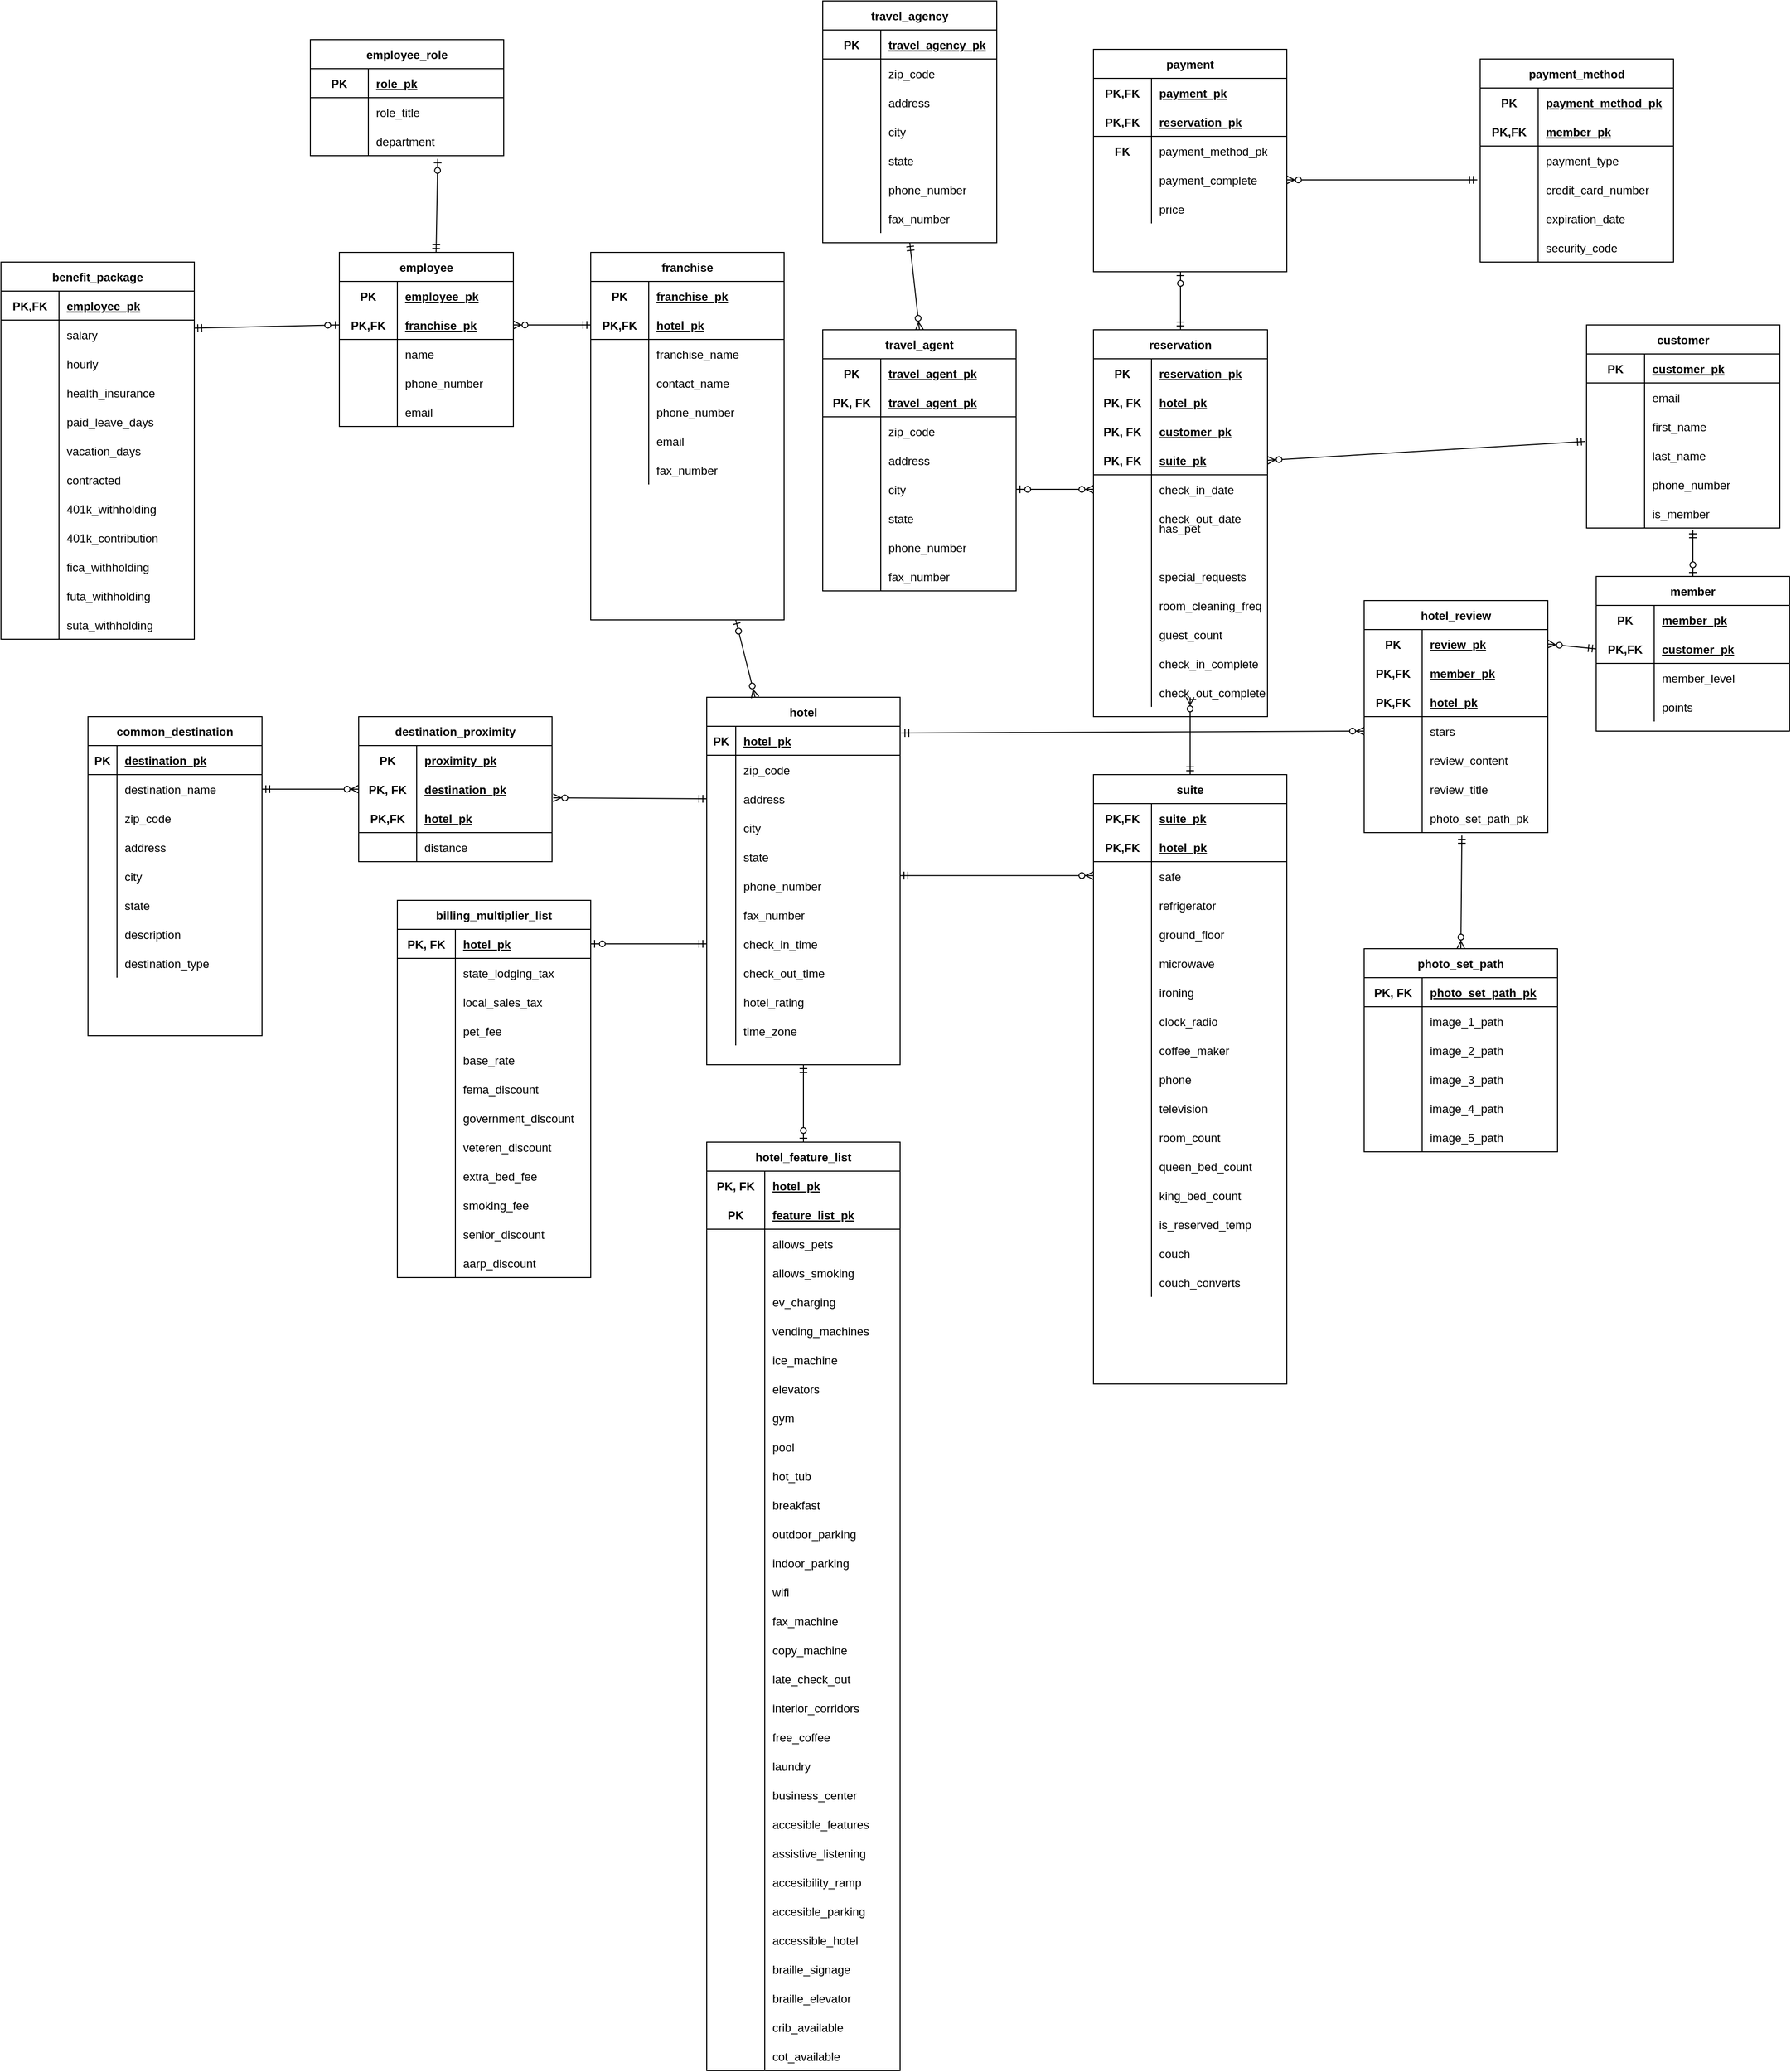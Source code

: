 <mxfile version="20.5.3" type="github">
  <diagram id="XGjmdwVnlPlz0lQMffJo" name="Page-1">
    <mxGraphModel dx="1310" dy="1852" grid="1" gridSize="10" guides="1" tooltips="1" connect="1" arrows="1" fold="1" page="1" pageScale="1" pageWidth="850" pageHeight="1100" math="0" shadow="0">
      <root>
        <mxCell id="0" />
        <mxCell id="1" parent="0" />
        <mxCell id="h21VLm2feUTzPBMsNOdG-1" value="hotel" style="shape=table;startSize=30;container=1;collapsible=1;childLayout=tableLayout;fixedRows=1;rowLines=0;fontStyle=1;align=center;resizeLast=1;" parent="1" vertex="1">
          <mxGeometry x="200" y="260" width="200" height="380" as="geometry" />
        </mxCell>
        <mxCell id="h21VLm2feUTzPBMsNOdG-2" value="" style="shape=tableRow;horizontal=0;startSize=0;swimlaneHead=0;swimlaneBody=0;fillColor=none;collapsible=0;dropTarget=0;points=[[0,0.5],[1,0.5]];portConstraint=eastwest;top=0;left=0;right=0;bottom=1;" parent="h21VLm2feUTzPBMsNOdG-1" vertex="1">
          <mxGeometry y="30" width="200" height="30" as="geometry" />
        </mxCell>
        <mxCell id="h21VLm2feUTzPBMsNOdG-3" value="PK" style="shape=partialRectangle;connectable=0;fillColor=none;top=0;left=0;bottom=0;right=0;fontStyle=1;overflow=hidden;" parent="h21VLm2feUTzPBMsNOdG-2" vertex="1">
          <mxGeometry width="30" height="30" as="geometry">
            <mxRectangle width="30" height="30" as="alternateBounds" />
          </mxGeometry>
        </mxCell>
        <mxCell id="h21VLm2feUTzPBMsNOdG-4" value="hotel_pk" style="shape=partialRectangle;connectable=0;fillColor=none;top=0;left=0;bottom=0;right=0;align=left;spacingLeft=6;fontStyle=5;overflow=hidden;" parent="h21VLm2feUTzPBMsNOdG-2" vertex="1">
          <mxGeometry x="30" width="170" height="30" as="geometry">
            <mxRectangle width="170" height="30" as="alternateBounds" />
          </mxGeometry>
        </mxCell>
        <mxCell id="h21VLm2feUTzPBMsNOdG-5" value="" style="shape=tableRow;horizontal=0;startSize=0;swimlaneHead=0;swimlaneBody=0;fillColor=none;collapsible=0;dropTarget=0;points=[[0,0.5],[1,0.5]];portConstraint=eastwest;top=0;left=0;right=0;bottom=0;" parent="h21VLm2feUTzPBMsNOdG-1" vertex="1">
          <mxGeometry y="60" width="200" height="30" as="geometry" />
        </mxCell>
        <mxCell id="h21VLm2feUTzPBMsNOdG-6" value="" style="shape=partialRectangle;connectable=0;fillColor=none;top=0;left=0;bottom=0;right=0;editable=1;overflow=hidden;" parent="h21VLm2feUTzPBMsNOdG-5" vertex="1">
          <mxGeometry width="30" height="30" as="geometry">
            <mxRectangle width="30" height="30" as="alternateBounds" />
          </mxGeometry>
        </mxCell>
        <mxCell id="h21VLm2feUTzPBMsNOdG-7" value="zip_code" style="shape=partialRectangle;connectable=0;fillColor=none;top=0;left=0;bottom=0;right=0;align=left;spacingLeft=6;overflow=hidden;" parent="h21VLm2feUTzPBMsNOdG-5" vertex="1">
          <mxGeometry x="30" width="170" height="30" as="geometry">
            <mxRectangle width="170" height="30" as="alternateBounds" />
          </mxGeometry>
        </mxCell>
        <mxCell id="h21VLm2feUTzPBMsNOdG-8" value="" style="shape=tableRow;horizontal=0;startSize=0;swimlaneHead=0;swimlaneBody=0;fillColor=none;collapsible=0;dropTarget=0;points=[[0,0.5],[1,0.5]];portConstraint=eastwest;top=0;left=0;right=0;bottom=0;" parent="h21VLm2feUTzPBMsNOdG-1" vertex="1">
          <mxGeometry y="90" width="200" height="30" as="geometry" />
        </mxCell>
        <mxCell id="h21VLm2feUTzPBMsNOdG-9" value="" style="shape=partialRectangle;connectable=0;fillColor=none;top=0;left=0;bottom=0;right=0;editable=1;overflow=hidden;" parent="h21VLm2feUTzPBMsNOdG-8" vertex="1">
          <mxGeometry width="30" height="30" as="geometry">
            <mxRectangle width="30" height="30" as="alternateBounds" />
          </mxGeometry>
        </mxCell>
        <mxCell id="h21VLm2feUTzPBMsNOdG-10" value="address" style="shape=partialRectangle;connectable=0;fillColor=none;top=0;left=0;bottom=0;right=0;align=left;spacingLeft=6;overflow=hidden;" parent="h21VLm2feUTzPBMsNOdG-8" vertex="1">
          <mxGeometry x="30" width="170" height="30" as="geometry">
            <mxRectangle width="170" height="30" as="alternateBounds" />
          </mxGeometry>
        </mxCell>
        <mxCell id="h21VLm2feUTzPBMsNOdG-11" value="" style="shape=tableRow;horizontal=0;startSize=0;swimlaneHead=0;swimlaneBody=0;fillColor=none;collapsible=0;dropTarget=0;points=[[0,0.5],[1,0.5]];portConstraint=eastwest;top=0;left=0;right=0;bottom=0;" parent="h21VLm2feUTzPBMsNOdG-1" vertex="1">
          <mxGeometry y="120" width="200" height="30" as="geometry" />
        </mxCell>
        <mxCell id="h21VLm2feUTzPBMsNOdG-12" value="" style="shape=partialRectangle;connectable=0;fillColor=none;top=0;left=0;bottom=0;right=0;editable=1;overflow=hidden;" parent="h21VLm2feUTzPBMsNOdG-11" vertex="1">
          <mxGeometry width="30" height="30" as="geometry">
            <mxRectangle width="30" height="30" as="alternateBounds" />
          </mxGeometry>
        </mxCell>
        <mxCell id="h21VLm2feUTzPBMsNOdG-13" value="city" style="shape=partialRectangle;connectable=0;fillColor=none;top=0;left=0;bottom=0;right=0;align=left;spacingLeft=6;overflow=hidden;" parent="h21VLm2feUTzPBMsNOdG-11" vertex="1">
          <mxGeometry x="30" width="170" height="30" as="geometry">
            <mxRectangle width="170" height="30" as="alternateBounds" />
          </mxGeometry>
        </mxCell>
        <mxCell id="XIElBmc40vSbAB23oQv2-8" value="" style="shape=tableRow;horizontal=0;startSize=0;swimlaneHead=0;swimlaneBody=0;fillColor=none;collapsible=0;dropTarget=0;points=[[0,0.5],[1,0.5]];portConstraint=eastwest;top=0;left=0;right=0;bottom=0;" parent="h21VLm2feUTzPBMsNOdG-1" vertex="1">
          <mxGeometry y="150" width="200" height="30" as="geometry" />
        </mxCell>
        <mxCell id="XIElBmc40vSbAB23oQv2-9" value="" style="shape=partialRectangle;connectable=0;fillColor=none;top=0;left=0;bottom=0;right=0;fontStyle=0;overflow=hidden;" parent="XIElBmc40vSbAB23oQv2-8" vertex="1">
          <mxGeometry width="30" height="30" as="geometry">
            <mxRectangle width="30" height="30" as="alternateBounds" />
          </mxGeometry>
        </mxCell>
        <mxCell id="XIElBmc40vSbAB23oQv2-10" value="state" style="shape=partialRectangle;connectable=0;fillColor=none;top=0;left=0;bottom=0;right=0;align=left;spacingLeft=6;fontStyle=0;overflow=hidden;" parent="XIElBmc40vSbAB23oQv2-8" vertex="1">
          <mxGeometry x="30" width="170" height="30" as="geometry">
            <mxRectangle width="170" height="30" as="alternateBounds" />
          </mxGeometry>
        </mxCell>
        <mxCell id="XIElBmc40vSbAB23oQv2-138" value="" style="shape=tableRow;horizontal=0;startSize=0;swimlaneHead=0;swimlaneBody=0;fillColor=none;collapsible=0;dropTarget=0;points=[[0,0.5],[1,0.5]];portConstraint=eastwest;top=0;left=0;right=0;bottom=0;" parent="h21VLm2feUTzPBMsNOdG-1" vertex="1">
          <mxGeometry y="180" width="200" height="30" as="geometry" />
        </mxCell>
        <mxCell id="XIElBmc40vSbAB23oQv2-139" value="" style="shape=partialRectangle;connectable=0;fillColor=none;top=0;left=0;bottom=0;right=0;fontStyle=0;overflow=hidden;" parent="XIElBmc40vSbAB23oQv2-138" vertex="1">
          <mxGeometry width="30" height="30" as="geometry">
            <mxRectangle width="30" height="30" as="alternateBounds" />
          </mxGeometry>
        </mxCell>
        <mxCell id="XIElBmc40vSbAB23oQv2-140" value="phone_number" style="shape=partialRectangle;connectable=0;fillColor=none;top=0;left=0;bottom=0;right=0;align=left;spacingLeft=6;fontStyle=0;overflow=hidden;" parent="XIElBmc40vSbAB23oQv2-138" vertex="1">
          <mxGeometry x="30" width="170" height="30" as="geometry">
            <mxRectangle width="170" height="30" as="alternateBounds" />
          </mxGeometry>
        </mxCell>
        <mxCell id="XIElBmc40vSbAB23oQv2-142" value="" style="shape=tableRow;horizontal=0;startSize=0;swimlaneHead=0;swimlaneBody=0;fillColor=none;collapsible=0;dropTarget=0;points=[[0,0.5],[1,0.5]];portConstraint=eastwest;top=0;left=0;right=0;bottom=0;" parent="h21VLm2feUTzPBMsNOdG-1" vertex="1">
          <mxGeometry y="210" width="200" height="30" as="geometry" />
        </mxCell>
        <mxCell id="XIElBmc40vSbAB23oQv2-143" value="" style="shape=partialRectangle;connectable=0;fillColor=none;top=0;left=0;bottom=0;right=0;fontStyle=0;overflow=hidden;" parent="XIElBmc40vSbAB23oQv2-142" vertex="1">
          <mxGeometry width="30" height="30" as="geometry">
            <mxRectangle width="30" height="30" as="alternateBounds" />
          </mxGeometry>
        </mxCell>
        <mxCell id="XIElBmc40vSbAB23oQv2-144" value="fax_number" style="shape=partialRectangle;connectable=0;fillColor=none;top=0;left=0;bottom=0;right=0;align=left;spacingLeft=6;fontStyle=0;overflow=hidden;" parent="XIElBmc40vSbAB23oQv2-142" vertex="1">
          <mxGeometry x="30" width="170" height="30" as="geometry">
            <mxRectangle width="170" height="30" as="alternateBounds" />
          </mxGeometry>
        </mxCell>
        <mxCell id="XIElBmc40vSbAB23oQv2-146" value="" style="shape=tableRow;horizontal=0;startSize=0;swimlaneHead=0;swimlaneBody=0;fillColor=none;collapsible=0;dropTarget=0;points=[[0,0.5],[1,0.5]];portConstraint=eastwest;top=0;left=0;right=0;bottom=0;" parent="h21VLm2feUTzPBMsNOdG-1" vertex="1">
          <mxGeometry y="240" width="200" height="30" as="geometry" />
        </mxCell>
        <mxCell id="XIElBmc40vSbAB23oQv2-147" value="" style="shape=partialRectangle;connectable=0;fillColor=none;top=0;left=0;bottom=0;right=0;fontStyle=0;overflow=hidden;" parent="XIElBmc40vSbAB23oQv2-146" vertex="1">
          <mxGeometry width="30" height="30" as="geometry">
            <mxRectangle width="30" height="30" as="alternateBounds" />
          </mxGeometry>
        </mxCell>
        <mxCell id="XIElBmc40vSbAB23oQv2-148" value="check_in_time" style="shape=partialRectangle;connectable=0;fillColor=none;top=0;left=0;bottom=0;right=0;align=left;spacingLeft=6;fontStyle=0;overflow=hidden;" parent="XIElBmc40vSbAB23oQv2-146" vertex="1">
          <mxGeometry x="30" width="170" height="30" as="geometry">
            <mxRectangle width="170" height="30" as="alternateBounds" />
          </mxGeometry>
        </mxCell>
        <mxCell id="XIElBmc40vSbAB23oQv2-150" value="" style="shape=tableRow;horizontal=0;startSize=0;swimlaneHead=0;swimlaneBody=0;fillColor=none;collapsible=0;dropTarget=0;points=[[0,0.5],[1,0.5]];portConstraint=eastwest;top=0;left=0;right=0;bottom=0;" parent="h21VLm2feUTzPBMsNOdG-1" vertex="1">
          <mxGeometry y="270" width="200" height="30" as="geometry" />
        </mxCell>
        <mxCell id="XIElBmc40vSbAB23oQv2-151" value="" style="shape=partialRectangle;connectable=0;fillColor=none;top=0;left=0;bottom=0;right=0;fontStyle=0;overflow=hidden;" parent="XIElBmc40vSbAB23oQv2-150" vertex="1">
          <mxGeometry width="30" height="30" as="geometry">
            <mxRectangle width="30" height="30" as="alternateBounds" />
          </mxGeometry>
        </mxCell>
        <mxCell id="XIElBmc40vSbAB23oQv2-152" value="check_out_time" style="shape=partialRectangle;connectable=0;fillColor=none;top=0;left=0;bottom=0;right=0;align=left;spacingLeft=6;fontStyle=0;overflow=hidden;" parent="XIElBmc40vSbAB23oQv2-150" vertex="1">
          <mxGeometry x="30" width="170" height="30" as="geometry">
            <mxRectangle width="170" height="30" as="alternateBounds" />
          </mxGeometry>
        </mxCell>
        <mxCell id="jH6IHSOIxSy2e1CCSNJc-301" value="" style="shape=tableRow;horizontal=0;startSize=0;swimlaneHead=0;swimlaneBody=0;fillColor=none;collapsible=0;dropTarget=0;points=[[0,0.5],[1,0.5]];portConstraint=eastwest;top=0;left=0;right=0;bottom=0;" parent="h21VLm2feUTzPBMsNOdG-1" vertex="1">
          <mxGeometry y="300" width="200" height="30" as="geometry" />
        </mxCell>
        <mxCell id="jH6IHSOIxSy2e1CCSNJc-302" value="" style="shape=partialRectangle;connectable=0;fillColor=none;top=0;left=0;bottom=0;right=0;editable=1;overflow=hidden;" parent="jH6IHSOIxSy2e1CCSNJc-301" vertex="1">
          <mxGeometry width="30" height="30" as="geometry">
            <mxRectangle width="30" height="30" as="alternateBounds" />
          </mxGeometry>
        </mxCell>
        <mxCell id="jH6IHSOIxSy2e1CCSNJc-303" value="hotel_rating" style="shape=partialRectangle;connectable=0;fillColor=none;top=0;left=0;bottom=0;right=0;align=left;spacingLeft=6;overflow=hidden;" parent="jH6IHSOIxSy2e1CCSNJc-301" vertex="1">
          <mxGeometry x="30" width="170" height="30" as="geometry">
            <mxRectangle width="170" height="30" as="alternateBounds" />
          </mxGeometry>
        </mxCell>
        <mxCell id="RJeEqmobT1OtXCJbOVp8-2" value="" style="shape=tableRow;horizontal=0;startSize=0;swimlaneHead=0;swimlaneBody=0;fillColor=none;collapsible=0;dropTarget=0;points=[[0,0.5],[1,0.5]];portConstraint=eastwest;top=0;left=0;right=0;bottom=0;" parent="h21VLm2feUTzPBMsNOdG-1" vertex="1">
          <mxGeometry y="330" width="200" height="30" as="geometry" />
        </mxCell>
        <mxCell id="RJeEqmobT1OtXCJbOVp8-3" value="" style="shape=partialRectangle;connectable=0;fillColor=none;top=0;left=0;bottom=0;right=0;editable=1;overflow=hidden;" parent="RJeEqmobT1OtXCJbOVp8-2" vertex="1">
          <mxGeometry width="30" height="30" as="geometry">
            <mxRectangle width="30" height="30" as="alternateBounds" />
          </mxGeometry>
        </mxCell>
        <mxCell id="RJeEqmobT1OtXCJbOVp8-4" value="time_zone" style="shape=partialRectangle;connectable=0;fillColor=none;top=0;left=0;bottom=0;right=0;align=left;spacingLeft=6;overflow=hidden;" parent="RJeEqmobT1OtXCJbOVp8-2" vertex="1">
          <mxGeometry x="30" width="170" height="30" as="geometry">
            <mxRectangle width="170" height="30" as="alternateBounds" />
          </mxGeometry>
        </mxCell>
        <mxCell id="0qKdnnkGpKYgb4l4OPpx-2" value="" style="fontSize=12;html=1;endArrow=ERzeroToMany;startArrow=ERmandOne;rounded=0;exitX=1;exitY=0.5;exitDx=0;exitDy=0;entryX=0;entryY=0.5;entryDx=0;entryDy=0;" parent="1" edge="1">
          <mxGeometry width="100" height="100" relative="1" as="geometry">
            <mxPoint x="400" y="444.41" as="sourcePoint" />
            <mxPoint x="600" y="444.41" as="targetPoint" />
          </mxGeometry>
        </mxCell>
        <mxCell id="XIElBmc40vSbAB23oQv2-62" value="" style="fontSize=12;html=1;endArrow=ERzeroToMany;startArrow=ERmandOne;rounded=0;exitX=0.5;exitY=0;exitDx=0;exitDy=0;" parent="1" edge="1">
          <mxGeometry width="100" height="100" relative="1" as="geometry">
            <mxPoint x="700" y="340" as="sourcePoint" />
            <mxPoint x="700" y="260" as="targetPoint" />
          </mxGeometry>
        </mxCell>
        <mxCell id="XIElBmc40vSbAB23oQv2-73" value="customer" style="shape=table;startSize=30;container=1;collapsible=1;childLayout=tableLayout;fixedRows=1;rowLines=0;fontStyle=1;align=center;resizeLast=1;" parent="1" vertex="1">
          <mxGeometry x="1110" y="-125" width="200" height="210" as="geometry" />
        </mxCell>
        <mxCell id="XIElBmc40vSbAB23oQv2-74" value="" style="shape=tableRow;horizontal=0;startSize=0;swimlaneHead=0;swimlaneBody=0;fillColor=none;collapsible=0;dropTarget=0;points=[[0,0.5],[1,0.5]];portConstraint=eastwest;top=0;left=0;right=0;bottom=1;" parent="XIElBmc40vSbAB23oQv2-73" vertex="1">
          <mxGeometry y="30" width="200" height="30" as="geometry" />
        </mxCell>
        <mxCell id="XIElBmc40vSbAB23oQv2-75" value="PK" style="shape=partialRectangle;connectable=0;fillColor=none;top=0;left=0;bottom=0;right=0;fontStyle=1;overflow=hidden;" parent="XIElBmc40vSbAB23oQv2-74" vertex="1">
          <mxGeometry width="60" height="30" as="geometry">
            <mxRectangle width="60" height="30" as="alternateBounds" />
          </mxGeometry>
        </mxCell>
        <mxCell id="XIElBmc40vSbAB23oQv2-76" value="customer_pk" style="shape=partialRectangle;connectable=0;fillColor=none;top=0;left=0;bottom=0;right=0;align=left;spacingLeft=6;fontStyle=5;overflow=hidden;" parent="XIElBmc40vSbAB23oQv2-74" vertex="1">
          <mxGeometry x="60" width="140" height="30" as="geometry">
            <mxRectangle width="140" height="30" as="alternateBounds" />
          </mxGeometry>
        </mxCell>
        <mxCell id="XIElBmc40vSbAB23oQv2-77" value="" style="shape=tableRow;horizontal=0;startSize=0;swimlaneHead=0;swimlaneBody=0;fillColor=none;collapsible=0;dropTarget=0;points=[[0,0.5],[1,0.5]];portConstraint=eastwest;top=0;left=0;right=0;bottom=0;" parent="XIElBmc40vSbAB23oQv2-73" vertex="1">
          <mxGeometry y="60" width="200" height="30" as="geometry" />
        </mxCell>
        <mxCell id="XIElBmc40vSbAB23oQv2-78" value="" style="shape=partialRectangle;connectable=0;fillColor=none;top=0;left=0;bottom=0;right=0;editable=1;overflow=hidden;" parent="XIElBmc40vSbAB23oQv2-77" vertex="1">
          <mxGeometry width="60" height="30" as="geometry">
            <mxRectangle width="60" height="30" as="alternateBounds" />
          </mxGeometry>
        </mxCell>
        <mxCell id="XIElBmc40vSbAB23oQv2-79" value="email" style="shape=partialRectangle;connectable=0;fillColor=none;top=0;left=0;bottom=0;right=0;align=left;spacingLeft=6;overflow=hidden;" parent="XIElBmc40vSbAB23oQv2-77" vertex="1">
          <mxGeometry x="60" width="140" height="30" as="geometry">
            <mxRectangle width="140" height="30" as="alternateBounds" />
          </mxGeometry>
        </mxCell>
        <mxCell id="XIElBmc40vSbAB23oQv2-80" value="" style="shape=tableRow;horizontal=0;startSize=0;swimlaneHead=0;swimlaneBody=0;fillColor=none;collapsible=0;dropTarget=0;points=[[0,0.5],[1,0.5]];portConstraint=eastwest;top=0;left=0;right=0;bottom=0;" parent="XIElBmc40vSbAB23oQv2-73" vertex="1">
          <mxGeometry y="90" width="200" height="30" as="geometry" />
        </mxCell>
        <mxCell id="XIElBmc40vSbAB23oQv2-81" value="" style="shape=partialRectangle;connectable=0;fillColor=none;top=0;left=0;bottom=0;right=0;editable=1;overflow=hidden;" parent="XIElBmc40vSbAB23oQv2-80" vertex="1">
          <mxGeometry width="60" height="30" as="geometry">
            <mxRectangle width="60" height="30" as="alternateBounds" />
          </mxGeometry>
        </mxCell>
        <mxCell id="XIElBmc40vSbAB23oQv2-82" value="first_name" style="shape=partialRectangle;connectable=0;fillColor=none;top=0;left=0;bottom=0;right=0;align=left;spacingLeft=6;overflow=hidden;" parent="XIElBmc40vSbAB23oQv2-80" vertex="1">
          <mxGeometry x="60" width="140" height="30" as="geometry">
            <mxRectangle width="140" height="30" as="alternateBounds" />
          </mxGeometry>
        </mxCell>
        <mxCell id="XIElBmc40vSbAB23oQv2-83" value="" style="shape=tableRow;horizontal=0;startSize=0;swimlaneHead=0;swimlaneBody=0;fillColor=none;collapsible=0;dropTarget=0;points=[[0,0.5],[1,0.5]];portConstraint=eastwest;top=0;left=0;right=0;bottom=0;" parent="XIElBmc40vSbAB23oQv2-73" vertex="1">
          <mxGeometry y="120" width="200" height="30" as="geometry" />
        </mxCell>
        <mxCell id="XIElBmc40vSbAB23oQv2-84" value="" style="shape=partialRectangle;connectable=0;fillColor=none;top=0;left=0;bottom=0;right=0;editable=1;overflow=hidden;" parent="XIElBmc40vSbAB23oQv2-83" vertex="1">
          <mxGeometry width="60" height="30" as="geometry">
            <mxRectangle width="60" height="30" as="alternateBounds" />
          </mxGeometry>
        </mxCell>
        <mxCell id="XIElBmc40vSbAB23oQv2-85" value="last_name" style="shape=partialRectangle;connectable=0;fillColor=none;top=0;left=0;bottom=0;right=0;align=left;spacingLeft=6;overflow=hidden;" parent="XIElBmc40vSbAB23oQv2-83" vertex="1">
          <mxGeometry x="60" width="140" height="30" as="geometry">
            <mxRectangle width="140" height="30" as="alternateBounds" />
          </mxGeometry>
        </mxCell>
        <mxCell id="XIElBmc40vSbAB23oQv2-168" value="" style="shape=tableRow;horizontal=0;startSize=0;swimlaneHead=0;swimlaneBody=0;fillColor=none;collapsible=0;dropTarget=0;points=[[0,0.5],[1,0.5]];portConstraint=eastwest;top=0;left=0;right=0;bottom=0;" parent="XIElBmc40vSbAB23oQv2-73" vertex="1">
          <mxGeometry y="150" width="200" height="30" as="geometry" />
        </mxCell>
        <mxCell id="XIElBmc40vSbAB23oQv2-169" value="" style="shape=partialRectangle;connectable=0;fillColor=none;top=0;left=0;bottom=0;right=0;fontStyle=0;overflow=hidden;" parent="XIElBmc40vSbAB23oQv2-168" vertex="1">
          <mxGeometry width="60" height="30" as="geometry">
            <mxRectangle width="60" height="30" as="alternateBounds" />
          </mxGeometry>
        </mxCell>
        <mxCell id="XIElBmc40vSbAB23oQv2-170" value="phone_number" style="shape=partialRectangle;connectable=0;fillColor=none;top=0;left=0;bottom=0;right=0;align=left;spacingLeft=6;fontStyle=0;overflow=hidden;" parent="XIElBmc40vSbAB23oQv2-168" vertex="1">
          <mxGeometry x="60" width="140" height="30" as="geometry">
            <mxRectangle width="140" height="30" as="alternateBounds" />
          </mxGeometry>
        </mxCell>
        <mxCell id="jH6IHSOIxSy2e1CCSNJc-2" value="" style="shape=tableRow;horizontal=0;startSize=0;swimlaneHead=0;swimlaneBody=0;fillColor=none;collapsible=0;dropTarget=0;points=[[0,0.5],[1,0.5]];portConstraint=eastwest;top=0;left=0;right=0;bottom=0;" parent="XIElBmc40vSbAB23oQv2-73" vertex="1">
          <mxGeometry y="180" width="200" height="30" as="geometry" />
        </mxCell>
        <mxCell id="jH6IHSOIxSy2e1CCSNJc-3" value="" style="shape=partialRectangle;connectable=0;fillColor=none;top=0;left=0;bottom=0;right=0;editable=1;overflow=hidden;" parent="jH6IHSOIxSy2e1CCSNJc-2" vertex="1">
          <mxGeometry width="60" height="30" as="geometry">
            <mxRectangle width="60" height="30" as="alternateBounds" />
          </mxGeometry>
        </mxCell>
        <mxCell id="jH6IHSOIxSy2e1CCSNJc-4" value="is_member" style="shape=partialRectangle;connectable=0;fillColor=none;top=0;left=0;bottom=0;right=0;align=left;spacingLeft=6;overflow=hidden;" parent="jH6IHSOIxSy2e1CCSNJc-2" vertex="1">
          <mxGeometry x="60" width="140" height="30" as="geometry">
            <mxRectangle width="140" height="30" as="alternateBounds" />
          </mxGeometry>
        </mxCell>
        <mxCell id="XIElBmc40vSbAB23oQv2-171" value="common_destination" style="shape=table;startSize=30;container=1;collapsible=1;childLayout=tableLayout;fixedRows=1;rowLines=0;fontStyle=1;align=center;resizeLast=1;" parent="1" vertex="1">
          <mxGeometry x="-440" y="280" width="180" height="330" as="geometry" />
        </mxCell>
        <mxCell id="XIElBmc40vSbAB23oQv2-172" value="" style="shape=tableRow;horizontal=0;startSize=0;swimlaneHead=0;swimlaneBody=0;fillColor=none;collapsible=0;dropTarget=0;points=[[0,0.5],[1,0.5]];portConstraint=eastwest;top=0;left=0;right=0;bottom=1;" parent="XIElBmc40vSbAB23oQv2-171" vertex="1">
          <mxGeometry y="30" width="180" height="30" as="geometry" />
        </mxCell>
        <mxCell id="XIElBmc40vSbAB23oQv2-173" value="PK" style="shape=partialRectangle;connectable=0;fillColor=none;top=0;left=0;bottom=0;right=0;fontStyle=1;overflow=hidden;" parent="XIElBmc40vSbAB23oQv2-172" vertex="1">
          <mxGeometry width="30" height="30" as="geometry">
            <mxRectangle width="30" height="30" as="alternateBounds" />
          </mxGeometry>
        </mxCell>
        <mxCell id="XIElBmc40vSbAB23oQv2-174" value="destination_pk" style="shape=partialRectangle;connectable=0;fillColor=none;top=0;left=0;bottom=0;right=0;align=left;spacingLeft=6;fontStyle=5;overflow=hidden;" parent="XIElBmc40vSbAB23oQv2-172" vertex="1">
          <mxGeometry x="30" width="150" height="30" as="geometry">
            <mxRectangle width="150" height="30" as="alternateBounds" />
          </mxGeometry>
        </mxCell>
        <mxCell id="XIElBmc40vSbAB23oQv2-175" value="" style="shape=tableRow;horizontal=0;startSize=0;swimlaneHead=0;swimlaneBody=0;fillColor=none;collapsible=0;dropTarget=0;points=[[0,0.5],[1,0.5]];portConstraint=eastwest;top=0;left=0;right=0;bottom=0;" parent="XIElBmc40vSbAB23oQv2-171" vertex="1">
          <mxGeometry y="60" width="180" height="30" as="geometry" />
        </mxCell>
        <mxCell id="XIElBmc40vSbAB23oQv2-176" value="" style="shape=partialRectangle;connectable=0;fillColor=none;top=0;left=0;bottom=0;right=0;editable=1;overflow=hidden;" parent="XIElBmc40vSbAB23oQv2-175" vertex="1">
          <mxGeometry width="30" height="30" as="geometry">
            <mxRectangle width="30" height="30" as="alternateBounds" />
          </mxGeometry>
        </mxCell>
        <mxCell id="XIElBmc40vSbAB23oQv2-177" value="destination_name" style="shape=partialRectangle;connectable=0;fillColor=none;top=0;left=0;bottom=0;right=0;align=left;spacingLeft=6;overflow=hidden;" parent="XIElBmc40vSbAB23oQv2-175" vertex="1">
          <mxGeometry x="30" width="150" height="30" as="geometry">
            <mxRectangle width="150" height="30" as="alternateBounds" />
          </mxGeometry>
        </mxCell>
        <mxCell id="XIElBmc40vSbAB23oQv2-178" value="" style="shape=tableRow;horizontal=0;startSize=0;swimlaneHead=0;swimlaneBody=0;fillColor=none;collapsible=0;dropTarget=0;points=[[0,0.5],[1,0.5]];portConstraint=eastwest;top=0;left=0;right=0;bottom=0;" parent="XIElBmc40vSbAB23oQv2-171" vertex="1">
          <mxGeometry y="90" width="180" height="30" as="geometry" />
        </mxCell>
        <mxCell id="XIElBmc40vSbAB23oQv2-179" value="" style="shape=partialRectangle;connectable=0;fillColor=none;top=0;left=0;bottom=0;right=0;editable=1;overflow=hidden;" parent="XIElBmc40vSbAB23oQv2-178" vertex="1">
          <mxGeometry width="30" height="30" as="geometry">
            <mxRectangle width="30" height="30" as="alternateBounds" />
          </mxGeometry>
        </mxCell>
        <mxCell id="XIElBmc40vSbAB23oQv2-180" value="zip_code" style="shape=partialRectangle;connectable=0;fillColor=none;top=0;left=0;bottom=0;right=0;align=left;spacingLeft=6;overflow=hidden;" parent="XIElBmc40vSbAB23oQv2-178" vertex="1">
          <mxGeometry x="30" width="150" height="30" as="geometry">
            <mxRectangle width="150" height="30" as="alternateBounds" />
          </mxGeometry>
        </mxCell>
        <mxCell id="XIElBmc40vSbAB23oQv2-181" value="" style="shape=tableRow;horizontal=0;startSize=0;swimlaneHead=0;swimlaneBody=0;fillColor=none;collapsible=0;dropTarget=0;points=[[0,0.5],[1,0.5]];portConstraint=eastwest;top=0;left=0;right=0;bottom=0;" parent="XIElBmc40vSbAB23oQv2-171" vertex="1">
          <mxGeometry y="120" width="180" height="30" as="geometry" />
        </mxCell>
        <mxCell id="XIElBmc40vSbAB23oQv2-182" value="" style="shape=partialRectangle;connectable=0;fillColor=none;top=0;left=0;bottom=0;right=0;editable=1;overflow=hidden;" parent="XIElBmc40vSbAB23oQv2-181" vertex="1">
          <mxGeometry width="30" height="30" as="geometry">
            <mxRectangle width="30" height="30" as="alternateBounds" />
          </mxGeometry>
        </mxCell>
        <mxCell id="XIElBmc40vSbAB23oQv2-183" value="address" style="shape=partialRectangle;connectable=0;fillColor=none;top=0;left=0;bottom=0;right=0;align=left;spacingLeft=6;overflow=hidden;" parent="XIElBmc40vSbAB23oQv2-181" vertex="1">
          <mxGeometry x="30" width="150" height="30" as="geometry">
            <mxRectangle width="150" height="30" as="alternateBounds" />
          </mxGeometry>
        </mxCell>
        <mxCell id="tXjBMc9542_s-xLGoHSh-78" value="" style="shape=tableRow;horizontal=0;startSize=0;swimlaneHead=0;swimlaneBody=0;fillColor=none;collapsible=0;dropTarget=0;points=[[0,0.5],[1,0.5]];portConstraint=eastwest;top=0;left=0;right=0;bottom=0;" parent="XIElBmc40vSbAB23oQv2-171" vertex="1">
          <mxGeometry y="150" width="180" height="30" as="geometry" />
        </mxCell>
        <mxCell id="tXjBMc9542_s-xLGoHSh-79" value="" style="shape=partialRectangle;connectable=0;fillColor=none;top=0;left=0;bottom=0;right=0;editable=1;overflow=hidden;" parent="tXjBMc9542_s-xLGoHSh-78" vertex="1">
          <mxGeometry width="30" height="30" as="geometry">
            <mxRectangle width="30" height="30" as="alternateBounds" />
          </mxGeometry>
        </mxCell>
        <mxCell id="tXjBMc9542_s-xLGoHSh-80" value="city" style="shape=partialRectangle;connectable=0;fillColor=none;top=0;left=0;bottom=0;right=0;align=left;spacingLeft=6;overflow=hidden;" parent="tXjBMc9542_s-xLGoHSh-78" vertex="1">
          <mxGeometry x="30" width="150" height="30" as="geometry">
            <mxRectangle width="150" height="30" as="alternateBounds" />
          </mxGeometry>
        </mxCell>
        <mxCell id="tXjBMc9542_s-xLGoHSh-82" value="" style="shape=tableRow;horizontal=0;startSize=0;swimlaneHead=0;swimlaneBody=0;fillColor=none;collapsible=0;dropTarget=0;points=[[0,0.5],[1,0.5]];portConstraint=eastwest;top=0;left=0;right=0;bottom=0;" parent="XIElBmc40vSbAB23oQv2-171" vertex="1">
          <mxGeometry y="180" width="180" height="30" as="geometry" />
        </mxCell>
        <mxCell id="tXjBMc9542_s-xLGoHSh-83" value="" style="shape=partialRectangle;connectable=0;fillColor=none;top=0;left=0;bottom=0;right=0;editable=1;overflow=hidden;" parent="tXjBMc9542_s-xLGoHSh-82" vertex="1">
          <mxGeometry width="30" height="30" as="geometry">
            <mxRectangle width="30" height="30" as="alternateBounds" />
          </mxGeometry>
        </mxCell>
        <mxCell id="tXjBMc9542_s-xLGoHSh-84" value="state" style="shape=partialRectangle;connectable=0;fillColor=none;top=0;left=0;bottom=0;right=0;align=left;spacingLeft=6;overflow=hidden;" parent="tXjBMc9542_s-xLGoHSh-82" vertex="1">
          <mxGeometry x="30" width="150" height="30" as="geometry">
            <mxRectangle width="150" height="30" as="alternateBounds" />
          </mxGeometry>
        </mxCell>
        <mxCell id="tXjBMc9542_s-xLGoHSh-86" value="" style="shape=tableRow;horizontal=0;startSize=0;swimlaneHead=0;swimlaneBody=0;fillColor=none;collapsible=0;dropTarget=0;points=[[0,0.5],[1,0.5]];portConstraint=eastwest;top=0;left=0;right=0;bottom=0;" parent="XIElBmc40vSbAB23oQv2-171" vertex="1">
          <mxGeometry y="210" width="180" height="30" as="geometry" />
        </mxCell>
        <mxCell id="tXjBMc9542_s-xLGoHSh-87" value="" style="shape=partialRectangle;connectable=0;fillColor=none;top=0;left=0;bottom=0;right=0;editable=1;overflow=hidden;" parent="tXjBMc9542_s-xLGoHSh-86" vertex="1">
          <mxGeometry width="30" height="30" as="geometry">
            <mxRectangle width="30" height="30" as="alternateBounds" />
          </mxGeometry>
        </mxCell>
        <mxCell id="tXjBMc9542_s-xLGoHSh-88" value="description" style="shape=partialRectangle;connectable=0;fillColor=none;top=0;left=0;bottom=0;right=0;align=left;spacingLeft=6;overflow=hidden;" parent="tXjBMc9542_s-xLGoHSh-86" vertex="1">
          <mxGeometry x="30" width="150" height="30" as="geometry">
            <mxRectangle width="150" height="30" as="alternateBounds" />
          </mxGeometry>
        </mxCell>
        <mxCell id="jH6IHSOIxSy2e1CCSNJc-167" value="" style="shape=tableRow;horizontal=0;startSize=0;swimlaneHead=0;swimlaneBody=0;fillColor=none;collapsible=0;dropTarget=0;points=[[0,0.5],[1,0.5]];portConstraint=eastwest;top=0;left=0;right=0;bottom=0;" parent="XIElBmc40vSbAB23oQv2-171" vertex="1">
          <mxGeometry y="240" width="180" height="30" as="geometry" />
        </mxCell>
        <mxCell id="jH6IHSOIxSy2e1CCSNJc-168" value="" style="shape=partialRectangle;connectable=0;fillColor=none;top=0;left=0;bottom=0;right=0;editable=1;overflow=hidden;" parent="jH6IHSOIxSy2e1CCSNJc-167" vertex="1">
          <mxGeometry width="30" height="30" as="geometry">
            <mxRectangle width="30" height="30" as="alternateBounds" />
          </mxGeometry>
        </mxCell>
        <mxCell id="jH6IHSOIxSy2e1CCSNJc-169" value="destination_type" style="shape=partialRectangle;connectable=0;fillColor=none;top=0;left=0;bottom=0;right=0;align=left;spacingLeft=6;overflow=hidden;" parent="jH6IHSOIxSy2e1CCSNJc-167" vertex="1">
          <mxGeometry x="30" width="150" height="30" as="geometry">
            <mxRectangle width="150" height="30" as="alternateBounds" />
          </mxGeometry>
        </mxCell>
        <mxCell id="tXjBMc9542_s-xLGoHSh-14" value="" style="fontSize=12;html=1;endArrow=ERzeroToMany;startArrow=ERmandOne;rounded=0;entryX=1.006;entryY=0.8;entryDx=0;entryDy=0;exitX=0;exitY=0.5;exitDx=0;exitDy=0;entryPerimeter=0;" parent="1" source="h21VLm2feUTzPBMsNOdG-8" target="tXjBMc9542_s-xLGoHSh-71" edge="1">
          <mxGeometry width="100" height="100" relative="1" as="geometry">
            <mxPoint x="80" y="425" as="sourcePoint" />
            <mxPoint x="50" y="365" as="targetPoint" />
          </mxGeometry>
        </mxCell>
        <mxCell id="tXjBMc9542_s-xLGoHSh-19" value="payment_method" style="shape=table;startSize=30;container=1;collapsible=1;childLayout=tableLayout;fixedRows=1;rowLines=0;fontStyle=1;align=center;resizeLast=1;" parent="1" vertex="1">
          <mxGeometry x="1000" y="-400" width="200" height="210" as="geometry" />
        </mxCell>
        <mxCell id="tXjBMc9542_s-xLGoHSh-20" value="" style="shape=tableRow;horizontal=0;startSize=0;swimlaneHead=0;swimlaneBody=0;fillColor=none;collapsible=0;dropTarget=0;points=[[0,0.5],[1,0.5]];portConstraint=eastwest;top=0;left=0;right=0;bottom=0;" parent="tXjBMc9542_s-xLGoHSh-19" vertex="1">
          <mxGeometry y="30" width="200" height="30" as="geometry" />
        </mxCell>
        <mxCell id="tXjBMc9542_s-xLGoHSh-21" value="PK" style="shape=partialRectangle;connectable=0;fillColor=none;top=0;left=0;bottom=0;right=0;fontStyle=1;overflow=hidden;" parent="tXjBMc9542_s-xLGoHSh-20" vertex="1">
          <mxGeometry width="60" height="30" as="geometry">
            <mxRectangle width="60" height="30" as="alternateBounds" />
          </mxGeometry>
        </mxCell>
        <mxCell id="tXjBMc9542_s-xLGoHSh-22" value="payment_method_pk" style="shape=partialRectangle;connectable=0;fillColor=none;top=0;left=0;bottom=0;right=0;align=left;spacingLeft=6;fontStyle=5;overflow=hidden;" parent="tXjBMc9542_s-xLGoHSh-20" vertex="1">
          <mxGeometry x="60" width="140" height="30" as="geometry">
            <mxRectangle width="140" height="30" as="alternateBounds" />
          </mxGeometry>
        </mxCell>
        <mxCell id="tXjBMc9542_s-xLGoHSh-23" value="" style="shape=tableRow;horizontal=0;startSize=0;swimlaneHead=0;swimlaneBody=0;fillColor=none;collapsible=0;dropTarget=0;points=[[0,0.5],[1,0.5]];portConstraint=eastwest;top=0;left=0;right=0;bottom=1;" parent="tXjBMc9542_s-xLGoHSh-19" vertex="1">
          <mxGeometry y="60" width="200" height="30" as="geometry" />
        </mxCell>
        <mxCell id="tXjBMc9542_s-xLGoHSh-24" value="PK,FK" style="shape=partialRectangle;connectable=0;fillColor=none;top=0;left=0;bottom=0;right=0;fontStyle=1;overflow=hidden;" parent="tXjBMc9542_s-xLGoHSh-23" vertex="1">
          <mxGeometry width="60" height="30" as="geometry">
            <mxRectangle width="60" height="30" as="alternateBounds" />
          </mxGeometry>
        </mxCell>
        <mxCell id="tXjBMc9542_s-xLGoHSh-25" value="member_pk" style="shape=partialRectangle;connectable=0;fillColor=none;top=0;left=0;bottom=0;right=0;align=left;spacingLeft=6;fontStyle=5;overflow=hidden;" parent="tXjBMc9542_s-xLGoHSh-23" vertex="1">
          <mxGeometry x="60" width="140" height="30" as="geometry">
            <mxRectangle width="140" height="30" as="alternateBounds" />
          </mxGeometry>
        </mxCell>
        <mxCell id="tXjBMc9542_s-xLGoHSh-26" value="" style="shape=tableRow;horizontal=0;startSize=0;swimlaneHead=0;swimlaneBody=0;fillColor=none;collapsible=0;dropTarget=0;points=[[0,0.5],[1,0.5]];portConstraint=eastwest;top=0;left=0;right=0;bottom=0;" parent="tXjBMc9542_s-xLGoHSh-19" vertex="1">
          <mxGeometry y="90" width="200" height="30" as="geometry" />
        </mxCell>
        <mxCell id="tXjBMc9542_s-xLGoHSh-27" value="" style="shape=partialRectangle;connectable=0;fillColor=none;top=0;left=0;bottom=0;right=0;editable=1;overflow=hidden;" parent="tXjBMc9542_s-xLGoHSh-26" vertex="1">
          <mxGeometry width="60" height="30" as="geometry">
            <mxRectangle width="60" height="30" as="alternateBounds" />
          </mxGeometry>
        </mxCell>
        <mxCell id="tXjBMc9542_s-xLGoHSh-28" value="payment_type" style="shape=partialRectangle;connectable=0;fillColor=none;top=0;left=0;bottom=0;right=0;align=left;spacingLeft=6;overflow=hidden;" parent="tXjBMc9542_s-xLGoHSh-26" vertex="1">
          <mxGeometry x="60" width="140" height="30" as="geometry">
            <mxRectangle width="140" height="30" as="alternateBounds" />
          </mxGeometry>
        </mxCell>
        <mxCell id="tXjBMc9542_s-xLGoHSh-29" value="" style="shape=tableRow;horizontal=0;startSize=0;swimlaneHead=0;swimlaneBody=0;fillColor=none;collapsible=0;dropTarget=0;points=[[0,0.5],[1,0.5]];portConstraint=eastwest;top=0;left=0;right=0;bottom=0;" parent="tXjBMc9542_s-xLGoHSh-19" vertex="1">
          <mxGeometry y="120" width="200" height="30" as="geometry" />
        </mxCell>
        <mxCell id="tXjBMc9542_s-xLGoHSh-30" value="" style="shape=partialRectangle;connectable=0;fillColor=none;top=0;left=0;bottom=0;right=0;editable=1;overflow=hidden;" parent="tXjBMc9542_s-xLGoHSh-29" vertex="1">
          <mxGeometry width="60" height="30" as="geometry">
            <mxRectangle width="60" height="30" as="alternateBounds" />
          </mxGeometry>
        </mxCell>
        <mxCell id="tXjBMc9542_s-xLGoHSh-31" value="credit_card_number" style="shape=partialRectangle;connectable=0;fillColor=none;top=0;left=0;bottom=0;right=0;align=left;spacingLeft=6;overflow=hidden;" parent="tXjBMc9542_s-xLGoHSh-29" vertex="1">
          <mxGeometry x="60" width="140" height="30" as="geometry">
            <mxRectangle width="140" height="30" as="alternateBounds" />
          </mxGeometry>
        </mxCell>
        <mxCell id="yH4ike011aRPBpGiT6cY-2" value="" style="shape=tableRow;horizontal=0;startSize=0;swimlaneHead=0;swimlaneBody=0;fillColor=none;collapsible=0;dropTarget=0;points=[[0,0.5],[1,0.5]];portConstraint=eastwest;top=0;left=0;right=0;bottom=0;" parent="tXjBMc9542_s-xLGoHSh-19" vertex="1">
          <mxGeometry y="150" width="200" height="30" as="geometry" />
        </mxCell>
        <mxCell id="yH4ike011aRPBpGiT6cY-3" value="" style="shape=partialRectangle;connectable=0;fillColor=none;top=0;left=0;bottom=0;right=0;editable=1;overflow=hidden;" parent="yH4ike011aRPBpGiT6cY-2" vertex="1">
          <mxGeometry width="60" height="30" as="geometry">
            <mxRectangle width="60" height="30" as="alternateBounds" />
          </mxGeometry>
        </mxCell>
        <mxCell id="yH4ike011aRPBpGiT6cY-4" value="expiration_date" style="shape=partialRectangle;connectable=0;fillColor=none;top=0;left=0;bottom=0;right=0;align=left;spacingLeft=6;overflow=hidden;" parent="yH4ike011aRPBpGiT6cY-2" vertex="1">
          <mxGeometry x="60" width="140" height="30" as="geometry">
            <mxRectangle width="140" height="30" as="alternateBounds" />
          </mxGeometry>
        </mxCell>
        <mxCell id="yH4ike011aRPBpGiT6cY-19" value="" style="shape=tableRow;horizontal=0;startSize=0;swimlaneHead=0;swimlaneBody=0;fillColor=none;collapsible=0;dropTarget=0;points=[[0,0.5],[1,0.5]];portConstraint=eastwest;top=0;left=0;right=0;bottom=0;" parent="tXjBMc9542_s-xLGoHSh-19" vertex="1">
          <mxGeometry y="180" width="200" height="30" as="geometry" />
        </mxCell>
        <mxCell id="yH4ike011aRPBpGiT6cY-20" value="" style="shape=partialRectangle;connectable=0;fillColor=none;top=0;left=0;bottom=0;right=0;editable=1;overflow=hidden;" parent="yH4ike011aRPBpGiT6cY-19" vertex="1">
          <mxGeometry width="60" height="30" as="geometry">
            <mxRectangle width="60" height="30" as="alternateBounds" />
          </mxGeometry>
        </mxCell>
        <mxCell id="yH4ike011aRPBpGiT6cY-21" value="security_code" style="shape=partialRectangle;connectable=0;fillColor=none;top=0;left=0;bottom=0;right=0;align=left;spacingLeft=6;overflow=hidden;" parent="yH4ike011aRPBpGiT6cY-19" vertex="1">
          <mxGeometry x="60" width="140" height="30" as="geometry">
            <mxRectangle width="140" height="30" as="alternateBounds" />
          </mxGeometry>
        </mxCell>
        <mxCell id="tXjBMc9542_s-xLGoHSh-36" value="reservation" style="shape=table;startSize=30;container=1;collapsible=1;childLayout=tableLayout;fixedRows=1;rowLines=0;fontStyle=1;align=center;resizeLast=1;" parent="1" vertex="1">
          <mxGeometry x="600" y="-120" width="180" height="400" as="geometry" />
        </mxCell>
        <mxCell id="tXjBMc9542_s-xLGoHSh-37" value="" style="shape=tableRow;horizontal=0;startSize=0;swimlaneHead=0;swimlaneBody=0;fillColor=none;collapsible=0;dropTarget=0;points=[[0,0.5],[1,0.5]];portConstraint=eastwest;top=0;left=0;right=0;bottom=0;" parent="tXjBMc9542_s-xLGoHSh-36" vertex="1">
          <mxGeometry y="30" width="180" height="30" as="geometry" />
        </mxCell>
        <mxCell id="tXjBMc9542_s-xLGoHSh-38" value="PK" style="shape=partialRectangle;connectable=0;fillColor=none;top=0;left=0;bottom=0;right=0;fontStyle=1;overflow=hidden;" parent="tXjBMc9542_s-xLGoHSh-37" vertex="1">
          <mxGeometry width="60" height="30" as="geometry">
            <mxRectangle width="60" height="30" as="alternateBounds" />
          </mxGeometry>
        </mxCell>
        <mxCell id="tXjBMc9542_s-xLGoHSh-39" value="reservation_pk" style="shape=partialRectangle;connectable=0;fillColor=none;top=0;left=0;bottom=0;right=0;align=left;spacingLeft=6;fontStyle=5;overflow=hidden;" parent="tXjBMc9542_s-xLGoHSh-37" vertex="1">
          <mxGeometry x="60" width="120" height="30" as="geometry">
            <mxRectangle width="120" height="30" as="alternateBounds" />
          </mxGeometry>
        </mxCell>
        <mxCell id="KgTJFbwO6RkFD-upXOtT-2" value="" style="shape=tableRow;horizontal=0;startSize=0;swimlaneHead=0;swimlaneBody=0;fillColor=none;collapsible=0;dropTarget=0;points=[[0,0.5],[1,0.5]];portConstraint=eastwest;top=0;left=0;right=0;bottom=0;" parent="tXjBMc9542_s-xLGoHSh-36" vertex="1">
          <mxGeometry y="60" width="180" height="30" as="geometry" />
        </mxCell>
        <mxCell id="KgTJFbwO6RkFD-upXOtT-3" value="PK, FK" style="shape=partialRectangle;connectable=0;fillColor=none;top=0;left=0;bottom=0;right=0;editable=1;overflow=hidden;fontStyle=1" parent="KgTJFbwO6RkFD-upXOtT-2" vertex="1">
          <mxGeometry width="60" height="30" as="geometry">
            <mxRectangle width="60" height="30" as="alternateBounds" />
          </mxGeometry>
        </mxCell>
        <mxCell id="KgTJFbwO6RkFD-upXOtT-4" value="hotel_pk" style="shape=partialRectangle;connectable=0;fillColor=none;top=0;left=0;bottom=0;right=0;align=left;spacingLeft=6;overflow=hidden;fontStyle=5" parent="KgTJFbwO6RkFD-upXOtT-2" vertex="1">
          <mxGeometry x="60" width="120" height="30" as="geometry">
            <mxRectangle width="120" height="30" as="alternateBounds" />
          </mxGeometry>
        </mxCell>
        <mxCell id="KgTJFbwO6RkFD-upXOtT-79" value="" style="shape=tableRow;horizontal=0;startSize=0;swimlaneHead=0;swimlaneBody=0;fillColor=none;collapsible=0;dropTarget=0;points=[[0,0.5],[1,0.5]];portConstraint=eastwest;top=0;left=0;right=0;bottom=0;" parent="tXjBMc9542_s-xLGoHSh-36" vertex="1">
          <mxGeometry y="90" width="180" height="30" as="geometry" />
        </mxCell>
        <mxCell id="KgTJFbwO6RkFD-upXOtT-80" value="PK, FK" style="shape=partialRectangle;connectable=0;fillColor=none;top=0;left=0;bottom=0;right=0;editable=1;overflow=hidden;fontStyle=1" parent="KgTJFbwO6RkFD-upXOtT-79" vertex="1">
          <mxGeometry width="60" height="30" as="geometry">
            <mxRectangle width="60" height="30" as="alternateBounds" />
          </mxGeometry>
        </mxCell>
        <mxCell id="KgTJFbwO6RkFD-upXOtT-81" value="customer_pk" style="shape=partialRectangle;connectable=0;fillColor=none;top=0;left=0;bottom=0;right=0;align=left;spacingLeft=6;overflow=hidden;fontStyle=5" parent="KgTJFbwO6RkFD-upXOtT-79" vertex="1">
          <mxGeometry x="60" width="120" height="30" as="geometry">
            <mxRectangle width="120" height="30" as="alternateBounds" />
          </mxGeometry>
        </mxCell>
        <mxCell id="tXjBMc9542_s-xLGoHSh-40" value="" style="shape=tableRow;horizontal=0;startSize=0;swimlaneHead=0;swimlaneBody=0;fillColor=none;collapsible=0;dropTarget=0;points=[[0,0.5],[1,0.5]];portConstraint=eastwest;top=0;left=0;right=0;bottom=1;" parent="tXjBMc9542_s-xLGoHSh-36" vertex="1">
          <mxGeometry y="120" width="180" height="30" as="geometry" />
        </mxCell>
        <mxCell id="tXjBMc9542_s-xLGoHSh-41" value="PK, FK" style="shape=partialRectangle;connectable=0;fillColor=none;top=0;left=0;bottom=0;right=0;fontStyle=1;overflow=hidden;" parent="tXjBMc9542_s-xLGoHSh-40" vertex="1">
          <mxGeometry width="60" height="30" as="geometry">
            <mxRectangle width="60" height="30" as="alternateBounds" />
          </mxGeometry>
        </mxCell>
        <mxCell id="tXjBMc9542_s-xLGoHSh-42" value="suite_pk" style="shape=partialRectangle;connectable=0;fillColor=none;top=0;left=0;bottom=0;right=0;align=left;spacingLeft=6;fontStyle=5;overflow=hidden;" parent="tXjBMc9542_s-xLGoHSh-40" vertex="1">
          <mxGeometry x="60" width="120" height="30" as="geometry">
            <mxRectangle width="120" height="30" as="alternateBounds" />
          </mxGeometry>
        </mxCell>
        <mxCell id="tXjBMc9542_s-xLGoHSh-43" value="" style="shape=tableRow;horizontal=0;startSize=0;swimlaneHead=0;swimlaneBody=0;fillColor=none;collapsible=0;dropTarget=0;points=[[0,0.5],[1,0.5]];portConstraint=eastwest;top=0;left=0;right=0;bottom=0;" parent="tXjBMc9542_s-xLGoHSh-36" vertex="1">
          <mxGeometry y="150" width="180" height="30" as="geometry" />
        </mxCell>
        <mxCell id="tXjBMc9542_s-xLGoHSh-44" value="" style="shape=partialRectangle;connectable=0;fillColor=none;top=0;left=0;bottom=0;right=0;editable=1;overflow=hidden;" parent="tXjBMc9542_s-xLGoHSh-43" vertex="1">
          <mxGeometry width="60" height="30" as="geometry">
            <mxRectangle width="60" height="30" as="alternateBounds" />
          </mxGeometry>
        </mxCell>
        <mxCell id="tXjBMc9542_s-xLGoHSh-45" value="check_in_date" style="shape=partialRectangle;connectable=0;fillColor=none;top=0;left=0;bottom=0;right=0;align=left;spacingLeft=6;overflow=hidden;" parent="tXjBMc9542_s-xLGoHSh-43" vertex="1">
          <mxGeometry x="60" width="120" height="30" as="geometry">
            <mxRectangle width="120" height="30" as="alternateBounds" />
          </mxGeometry>
        </mxCell>
        <mxCell id="tXjBMc9542_s-xLGoHSh-46" value="" style="shape=tableRow;horizontal=0;startSize=0;swimlaneHead=0;swimlaneBody=0;fillColor=none;collapsible=0;dropTarget=0;points=[[0,0.5],[1,0.5]];portConstraint=eastwest;top=0;left=0;right=0;bottom=0;" parent="tXjBMc9542_s-xLGoHSh-36" vertex="1">
          <mxGeometry y="180" width="180" height="30" as="geometry" />
        </mxCell>
        <mxCell id="tXjBMc9542_s-xLGoHSh-47" value="" style="shape=partialRectangle;connectable=0;fillColor=none;top=0;left=0;bottom=0;right=0;editable=1;overflow=hidden;" parent="tXjBMc9542_s-xLGoHSh-46" vertex="1">
          <mxGeometry width="60" height="30" as="geometry">
            <mxRectangle width="60" height="30" as="alternateBounds" />
          </mxGeometry>
        </mxCell>
        <mxCell id="tXjBMc9542_s-xLGoHSh-48" value="check_out_date" style="shape=partialRectangle;connectable=0;fillColor=none;top=0;left=0;bottom=0;right=0;align=left;spacingLeft=6;overflow=hidden;" parent="tXjBMc9542_s-xLGoHSh-46" vertex="1">
          <mxGeometry x="60" width="120" height="30" as="geometry">
            <mxRectangle width="120" height="30" as="alternateBounds" />
          </mxGeometry>
        </mxCell>
        <mxCell id="tXjBMc9542_s-xLGoHSh-50" value="" style="shape=tableRow;horizontal=0;startSize=0;swimlaneHead=0;swimlaneBody=0;fillColor=none;collapsible=0;dropTarget=0;points=[[0,0.5],[1,0.5]];portConstraint=eastwest;top=0;left=0;right=0;bottom=0;" parent="tXjBMc9542_s-xLGoHSh-36" vertex="1">
          <mxGeometry y="210" width="180" height="30" as="geometry" />
        </mxCell>
        <mxCell id="tXjBMc9542_s-xLGoHSh-51" value="" style="shape=partialRectangle;connectable=0;fillColor=none;top=0;left=0;bottom=0;right=0;editable=1;overflow=hidden;" parent="tXjBMc9542_s-xLGoHSh-50" vertex="1">
          <mxGeometry width="60" height="30" as="geometry">
            <mxRectangle width="60" height="30" as="alternateBounds" />
          </mxGeometry>
        </mxCell>
        <mxCell id="tXjBMc9542_s-xLGoHSh-52" value="" style="shape=partialRectangle;connectable=0;fillColor=none;top=0;left=0;bottom=0;right=0;align=left;spacingLeft=6;overflow=hidden;" parent="tXjBMc9542_s-xLGoHSh-50" vertex="1">
          <mxGeometry x="60" width="120" height="30" as="geometry">
            <mxRectangle width="120" height="30" as="alternateBounds" />
          </mxGeometry>
        </mxCell>
        <mxCell id="KgTJFbwO6RkFD-upXOtT-84" value="" style="shape=tableRow;horizontal=0;startSize=0;swimlaneHead=0;swimlaneBody=0;fillColor=none;collapsible=0;dropTarget=0;points=[[0,0.5],[1,0.5]];portConstraint=eastwest;top=0;left=0;right=0;bottom=0;" parent="tXjBMc9542_s-xLGoHSh-36" vertex="1">
          <mxGeometry y="240" width="180" height="30" as="geometry" />
        </mxCell>
        <mxCell id="KgTJFbwO6RkFD-upXOtT-85" value="" style="shape=partialRectangle;connectable=0;fillColor=none;top=0;left=0;bottom=0;right=0;editable=1;overflow=hidden;" parent="KgTJFbwO6RkFD-upXOtT-84" vertex="1">
          <mxGeometry width="60" height="30" as="geometry">
            <mxRectangle width="60" height="30" as="alternateBounds" />
          </mxGeometry>
        </mxCell>
        <mxCell id="KgTJFbwO6RkFD-upXOtT-86" value="special_requests" style="shape=partialRectangle;connectable=0;fillColor=none;top=0;left=0;bottom=0;right=0;align=left;spacingLeft=6;overflow=hidden;" parent="KgTJFbwO6RkFD-upXOtT-84" vertex="1">
          <mxGeometry x="60" width="120" height="30" as="geometry">
            <mxRectangle width="120" height="30" as="alternateBounds" />
          </mxGeometry>
        </mxCell>
        <mxCell id="jH6IHSOIxSy2e1CCSNJc-49" value="" style="shape=tableRow;horizontal=0;startSize=0;swimlaneHead=0;swimlaneBody=0;fillColor=none;collapsible=0;dropTarget=0;points=[[0,0.5],[1,0.5]];portConstraint=eastwest;top=0;left=0;right=0;bottom=0;" parent="tXjBMc9542_s-xLGoHSh-36" vertex="1">
          <mxGeometry y="270" width="180" height="30" as="geometry" />
        </mxCell>
        <mxCell id="jH6IHSOIxSy2e1CCSNJc-50" value="" style="shape=partialRectangle;connectable=0;fillColor=none;top=0;left=0;bottom=0;right=0;editable=1;overflow=hidden;" parent="jH6IHSOIxSy2e1CCSNJc-49" vertex="1">
          <mxGeometry width="60" height="30" as="geometry">
            <mxRectangle width="60" height="30" as="alternateBounds" />
          </mxGeometry>
        </mxCell>
        <mxCell id="jH6IHSOIxSy2e1CCSNJc-51" value="room_cleaning_freq" style="shape=partialRectangle;connectable=0;fillColor=none;top=0;left=0;bottom=0;right=0;align=left;spacingLeft=6;overflow=hidden;" parent="jH6IHSOIxSy2e1CCSNJc-49" vertex="1">
          <mxGeometry x="60" width="120" height="30" as="geometry">
            <mxRectangle width="120" height="30" as="alternateBounds" />
          </mxGeometry>
        </mxCell>
        <mxCell id="jH6IHSOIxSy2e1CCSNJc-280" value="" style="shape=tableRow;horizontal=0;startSize=0;swimlaneHead=0;swimlaneBody=0;fillColor=none;collapsible=0;dropTarget=0;points=[[0,0.5],[1,0.5]];portConstraint=eastwest;top=0;left=0;right=0;bottom=0;" parent="tXjBMc9542_s-xLGoHSh-36" vertex="1">
          <mxGeometry y="300" width="180" height="30" as="geometry" />
        </mxCell>
        <mxCell id="jH6IHSOIxSy2e1CCSNJc-281" value="" style="shape=partialRectangle;connectable=0;fillColor=none;top=0;left=0;bottom=0;right=0;editable=1;overflow=hidden;" parent="jH6IHSOIxSy2e1CCSNJc-280" vertex="1">
          <mxGeometry width="60" height="30" as="geometry">
            <mxRectangle width="60" height="30" as="alternateBounds" />
          </mxGeometry>
        </mxCell>
        <mxCell id="jH6IHSOIxSy2e1CCSNJc-282" value="guest_count" style="shape=partialRectangle;connectable=0;fillColor=none;top=0;left=0;bottom=0;right=0;align=left;spacingLeft=6;overflow=hidden;" parent="jH6IHSOIxSy2e1CCSNJc-280" vertex="1">
          <mxGeometry x="60" width="120" height="30" as="geometry">
            <mxRectangle width="120" height="30" as="alternateBounds" />
          </mxGeometry>
        </mxCell>
        <mxCell id="jH6IHSOIxSy2e1CCSNJc-379" value="" style="shape=tableRow;horizontal=0;startSize=0;swimlaneHead=0;swimlaneBody=0;fillColor=none;collapsible=0;dropTarget=0;points=[[0,0.5],[1,0.5]];portConstraint=eastwest;top=0;left=0;right=0;bottom=0;" parent="tXjBMc9542_s-xLGoHSh-36" vertex="1">
          <mxGeometry y="330" width="180" height="30" as="geometry" />
        </mxCell>
        <mxCell id="jH6IHSOIxSy2e1CCSNJc-380" value="" style="shape=partialRectangle;connectable=0;fillColor=none;top=0;left=0;bottom=0;right=0;editable=1;overflow=hidden;" parent="jH6IHSOIxSy2e1CCSNJc-379" vertex="1">
          <mxGeometry width="60" height="30" as="geometry">
            <mxRectangle width="60" height="30" as="alternateBounds" />
          </mxGeometry>
        </mxCell>
        <mxCell id="jH6IHSOIxSy2e1CCSNJc-381" value="check_in_complete" style="shape=partialRectangle;connectable=0;fillColor=none;top=0;left=0;bottom=0;right=0;align=left;spacingLeft=6;overflow=hidden;" parent="jH6IHSOIxSy2e1CCSNJc-379" vertex="1">
          <mxGeometry x="60" width="120" height="30" as="geometry">
            <mxRectangle width="120" height="30" as="alternateBounds" />
          </mxGeometry>
        </mxCell>
        <mxCell id="jH6IHSOIxSy2e1CCSNJc-383" value="" style="shape=tableRow;horizontal=0;startSize=0;swimlaneHead=0;swimlaneBody=0;fillColor=none;collapsible=0;dropTarget=0;points=[[0,0.5],[1,0.5]];portConstraint=eastwest;top=0;left=0;right=0;bottom=0;" parent="tXjBMc9542_s-xLGoHSh-36" vertex="1">
          <mxGeometry y="360" width="180" height="30" as="geometry" />
        </mxCell>
        <mxCell id="jH6IHSOIxSy2e1CCSNJc-384" value="" style="shape=partialRectangle;connectable=0;fillColor=none;top=0;left=0;bottom=0;right=0;editable=1;overflow=hidden;" parent="jH6IHSOIxSy2e1CCSNJc-383" vertex="1">
          <mxGeometry width="60" height="30" as="geometry">
            <mxRectangle width="60" height="30" as="alternateBounds" />
          </mxGeometry>
        </mxCell>
        <mxCell id="jH6IHSOIxSy2e1CCSNJc-385" value="check_out_complete" style="shape=partialRectangle;connectable=0;fillColor=none;top=0;left=0;bottom=0;right=0;align=left;spacingLeft=6;overflow=hidden;" parent="jH6IHSOIxSy2e1CCSNJc-383" vertex="1">
          <mxGeometry x="60" width="120" height="30" as="geometry">
            <mxRectangle width="120" height="30" as="alternateBounds" />
          </mxGeometry>
        </mxCell>
        <mxCell id="tXjBMc9542_s-xLGoHSh-53" value="destination_proximity" style="shape=table;startSize=30;container=1;collapsible=1;childLayout=tableLayout;fixedRows=1;rowLines=0;fontStyle=1;align=center;resizeLast=1;" parent="1" vertex="1">
          <mxGeometry x="-160" y="280" width="200" height="150" as="geometry" />
        </mxCell>
        <mxCell id="tXjBMc9542_s-xLGoHSh-54" value="" style="shape=tableRow;horizontal=0;startSize=0;swimlaneHead=0;swimlaneBody=0;fillColor=none;collapsible=0;dropTarget=0;points=[[0,0.5],[1,0.5]];portConstraint=eastwest;top=0;left=0;right=0;bottom=0;" parent="tXjBMc9542_s-xLGoHSh-53" vertex="1">
          <mxGeometry y="30" width="200" height="30" as="geometry" />
        </mxCell>
        <mxCell id="tXjBMc9542_s-xLGoHSh-55" value="PK" style="shape=partialRectangle;connectable=0;fillColor=none;top=0;left=0;bottom=0;right=0;fontStyle=1;overflow=hidden;" parent="tXjBMc9542_s-xLGoHSh-54" vertex="1">
          <mxGeometry width="60" height="30" as="geometry">
            <mxRectangle width="60" height="30" as="alternateBounds" />
          </mxGeometry>
        </mxCell>
        <mxCell id="tXjBMc9542_s-xLGoHSh-56" value="proximity_pk" style="shape=partialRectangle;connectable=0;fillColor=none;top=0;left=0;bottom=0;right=0;align=left;spacingLeft=6;fontStyle=5;overflow=hidden;" parent="tXjBMc9542_s-xLGoHSh-54" vertex="1">
          <mxGeometry x="60" width="140" height="30" as="geometry">
            <mxRectangle width="140" height="30" as="alternateBounds" />
          </mxGeometry>
        </mxCell>
        <mxCell id="tXjBMc9542_s-xLGoHSh-71" value="" style="shape=tableRow;horizontal=0;startSize=0;swimlaneHead=0;swimlaneBody=0;fillColor=none;collapsible=0;dropTarget=0;points=[[0,0.5],[1,0.5]];portConstraint=eastwest;top=0;left=0;right=0;bottom=0;" parent="tXjBMc9542_s-xLGoHSh-53" vertex="1">
          <mxGeometry y="60" width="200" height="30" as="geometry" />
        </mxCell>
        <mxCell id="tXjBMc9542_s-xLGoHSh-72" value="PK, FK" style="shape=partialRectangle;connectable=0;fillColor=none;top=0;left=0;bottom=0;right=0;fontStyle=1;overflow=hidden;" parent="tXjBMc9542_s-xLGoHSh-71" vertex="1">
          <mxGeometry width="60" height="30" as="geometry">
            <mxRectangle width="60" height="30" as="alternateBounds" />
          </mxGeometry>
        </mxCell>
        <mxCell id="tXjBMc9542_s-xLGoHSh-73" value="destination_pk" style="shape=partialRectangle;connectable=0;fillColor=none;top=0;left=0;bottom=0;right=0;align=left;spacingLeft=6;fontStyle=5;overflow=hidden;" parent="tXjBMc9542_s-xLGoHSh-71" vertex="1">
          <mxGeometry x="60" width="140" height="30" as="geometry">
            <mxRectangle width="140" height="30" as="alternateBounds" />
          </mxGeometry>
        </mxCell>
        <mxCell id="tXjBMc9542_s-xLGoHSh-57" value="" style="shape=tableRow;horizontal=0;startSize=0;swimlaneHead=0;swimlaneBody=0;fillColor=none;collapsible=0;dropTarget=0;points=[[0,0.5],[1,0.5]];portConstraint=eastwest;top=0;left=0;right=0;bottom=1;" parent="tXjBMc9542_s-xLGoHSh-53" vertex="1">
          <mxGeometry y="90" width="200" height="30" as="geometry" />
        </mxCell>
        <mxCell id="tXjBMc9542_s-xLGoHSh-58" value="PK,FK" style="shape=partialRectangle;connectable=0;fillColor=none;top=0;left=0;bottom=0;right=0;fontStyle=1;overflow=hidden;" parent="tXjBMc9542_s-xLGoHSh-57" vertex="1">
          <mxGeometry width="60" height="30" as="geometry">
            <mxRectangle width="60" height="30" as="alternateBounds" />
          </mxGeometry>
        </mxCell>
        <mxCell id="tXjBMc9542_s-xLGoHSh-59" value="hotel_pk" style="shape=partialRectangle;connectable=0;fillColor=none;top=0;left=0;bottom=0;right=0;align=left;spacingLeft=6;fontStyle=5;overflow=hidden;" parent="tXjBMc9542_s-xLGoHSh-57" vertex="1">
          <mxGeometry x="60" width="140" height="30" as="geometry">
            <mxRectangle width="140" height="30" as="alternateBounds" />
          </mxGeometry>
        </mxCell>
        <mxCell id="tXjBMc9542_s-xLGoHSh-63" value="" style="shape=tableRow;horizontal=0;startSize=0;swimlaneHead=0;swimlaneBody=0;fillColor=none;collapsible=0;dropTarget=0;points=[[0,0.5],[1,0.5]];portConstraint=eastwest;top=0;left=0;right=0;bottom=0;" parent="tXjBMc9542_s-xLGoHSh-53" vertex="1">
          <mxGeometry y="120" width="200" height="30" as="geometry" />
        </mxCell>
        <mxCell id="tXjBMc9542_s-xLGoHSh-64" value="" style="shape=partialRectangle;connectable=0;fillColor=none;top=0;left=0;bottom=0;right=0;editable=1;overflow=hidden;" parent="tXjBMc9542_s-xLGoHSh-63" vertex="1">
          <mxGeometry width="60" height="30" as="geometry">
            <mxRectangle width="60" height="30" as="alternateBounds" />
          </mxGeometry>
        </mxCell>
        <mxCell id="tXjBMc9542_s-xLGoHSh-65" value="distance" style="shape=partialRectangle;connectable=0;fillColor=none;top=0;left=0;bottom=0;right=0;align=left;spacingLeft=6;overflow=hidden;" parent="tXjBMc9542_s-xLGoHSh-63" vertex="1">
          <mxGeometry x="60" width="140" height="30" as="geometry">
            <mxRectangle width="140" height="30" as="alternateBounds" />
          </mxGeometry>
        </mxCell>
        <mxCell id="KgTJFbwO6RkFD-upXOtT-6" value="" style="fontSize=12;html=1;endArrow=ERzeroToMany;startArrow=ERmandOne;rounded=0;exitX=1;exitY=0.5;exitDx=0;exitDy=0;entryX=0;entryY=0.5;entryDx=0;entryDy=0;" parent="1" source="XIElBmc40vSbAB23oQv2-175" target="tXjBMc9542_s-xLGoHSh-71" edge="1">
          <mxGeometry width="100" height="100" relative="1" as="geometry">
            <mxPoint x="-230" y="600" as="sourcePoint" />
            <mxPoint x="-130" y="500" as="targetPoint" />
          </mxGeometry>
        </mxCell>
        <mxCell id="KgTJFbwO6RkFD-upXOtT-15" value="franchise" style="shape=table;startSize=30;container=1;collapsible=1;childLayout=tableLayout;fixedRows=1;rowLines=0;fontStyle=1;align=center;resizeLast=1;" parent="1" vertex="1">
          <mxGeometry x="80" y="-200" width="200" height="380" as="geometry" />
        </mxCell>
        <mxCell id="KgTJFbwO6RkFD-upXOtT-16" value="" style="shape=tableRow;horizontal=0;startSize=0;swimlaneHead=0;swimlaneBody=0;fillColor=none;collapsible=0;dropTarget=0;points=[[0,0.5],[1,0.5]];portConstraint=eastwest;top=0;left=0;right=0;bottom=0;" parent="KgTJFbwO6RkFD-upXOtT-15" vertex="1">
          <mxGeometry y="30" width="200" height="30" as="geometry" />
        </mxCell>
        <mxCell id="KgTJFbwO6RkFD-upXOtT-17" value="PK" style="shape=partialRectangle;connectable=0;fillColor=none;top=0;left=0;bottom=0;right=0;fontStyle=1;overflow=hidden;" parent="KgTJFbwO6RkFD-upXOtT-16" vertex="1">
          <mxGeometry width="60" height="30" as="geometry">
            <mxRectangle width="60" height="30" as="alternateBounds" />
          </mxGeometry>
        </mxCell>
        <mxCell id="KgTJFbwO6RkFD-upXOtT-18" value="franchise_pk" style="shape=partialRectangle;connectable=0;fillColor=none;top=0;left=0;bottom=0;right=0;align=left;spacingLeft=6;fontStyle=5;overflow=hidden;" parent="KgTJFbwO6RkFD-upXOtT-16" vertex="1">
          <mxGeometry x="60" width="140" height="30" as="geometry">
            <mxRectangle width="140" height="30" as="alternateBounds" />
          </mxGeometry>
        </mxCell>
        <mxCell id="KgTJFbwO6RkFD-upXOtT-19" value="" style="shape=tableRow;horizontal=0;startSize=0;swimlaneHead=0;swimlaneBody=0;fillColor=none;collapsible=0;dropTarget=0;points=[[0,0.5],[1,0.5]];portConstraint=eastwest;top=0;left=0;right=0;bottom=1;" parent="KgTJFbwO6RkFD-upXOtT-15" vertex="1">
          <mxGeometry y="60" width="200" height="30" as="geometry" />
        </mxCell>
        <mxCell id="KgTJFbwO6RkFD-upXOtT-20" value="PK,FK" style="shape=partialRectangle;connectable=0;fillColor=none;top=0;left=0;bottom=0;right=0;fontStyle=1;overflow=hidden;" parent="KgTJFbwO6RkFD-upXOtT-19" vertex="1">
          <mxGeometry width="60" height="30" as="geometry">
            <mxRectangle width="60" height="30" as="alternateBounds" />
          </mxGeometry>
        </mxCell>
        <mxCell id="KgTJFbwO6RkFD-upXOtT-21" value="hotel_pk" style="shape=partialRectangle;connectable=0;fillColor=none;top=0;left=0;bottom=0;right=0;align=left;spacingLeft=6;fontStyle=5;overflow=hidden;" parent="KgTJFbwO6RkFD-upXOtT-19" vertex="1">
          <mxGeometry x="60" width="140" height="30" as="geometry">
            <mxRectangle width="140" height="30" as="alternateBounds" />
          </mxGeometry>
        </mxCell>
        <mxCell id="KgTJFbwO6RkFD-upXOtT-22" value="" style="shape=tableRow;horizontal=0;startSize=0;swimlaneHead=0;swimlaneBody=0;fillColor=none;collapsible=0;dropTarget=0;points=[[0,0.5],[1,0.5]];portConstraint=eastwest;top=0;left=0;right=0;bottom=0;" parent="KgTJFbwO6RkFD-upXOtT-15" vertex="1">
          <mxGeometry y="90" width="200" height="30" as="geometry" />
        </mxCell>
        <mxCell id="KgTJFbwO6RkFD-upXOtT-23" value="" style="shape=partialRectangle;connectable=0;fillColor=none;top=0;left=0;bottom=0;right=0;editable=1;overflow=hidden;" parent="KgTJFbwO6RkFD-upXOtT-22" vertex="1">
          <mxGeometry width="60" height="30" as="geometry">
            <mxRectangle width="60" height="30" as="alternateBounds" />
          </mxGeometry>
        </mxCell>
        <mxCell id="KgTJFbwO6RkFD-upXOtT-24" value="franchise_name" style="shape=partialRectangle;connectable=0;fillColor=none;top=0;left=0;bottom=0;right=0;align=left;spacingLeft=6;overflow=hidden;" parent="KgTJFbwO6RkFD-upXOtT-22" vertex="1">
          <mxGeometry x="60" width="140" height="30" as="geometry">
            <mxRectangle width="140" height="30" as="alternateBounds" />
          </mxGeometry>
        </mxCell>
        <mxCell id="KgTJFbwO6RkFD-upXOtT-25" value="" style="shape=tableRow;horizontal=0;startSize=0;swimlaneHead=0;swimlaneBody=0;fillColor=none;collapsible=0;dropTarget=0;points=[[0,0.5],[1,0.5]];portConstraint=eastwest;top=0;left=0;right=0;bottom=0;" parent="KgTJFbwO6RkFD-upXOtT-15" vertex="1">
          <mxGeometry y="120" width="200" height="30" as="geometry" />
        </mxCell>
        <mxCell id="KgTJFbwO6RkFD-upXOtT-26" value="" style="shape=partialRectangle;connectable=0;fillColor=none;top=0;left=0;bottom=0;right=0;editable=1;overflow=hidden;" parent="KgTJFbwO6RkFD-upXOtT-25" vertex="1">
          <mxGeometry width="60" height="30" as="geometry">
            <mxRectangle width="60" height="30" as="alternateBounds" />
          </mxGeometry>
        </mxCell>
        <mxCell id="KgTJFbwO6RkFD-upXOtT-27" value="contact_name" style="shape=partialRectangle;connectable=0;fillColor=none;top=0;left=0;bottom=0;right=0;align=left;spacingLeft=6;overflow=hidden;" parent="KgTJFbwO6RkFD-upXOtT-25" vertex="1">
          <mxGeometry x="60" width="140" height="30" as="geometry">
            <mxRectangle width="140" height="30" as="alternateBounds" />
          </mxGeometry>
        </mxCell>
        <mxCell id="jH6IHSOIxSy2e1CCSNJc-387" value="" style="shape=tableRow;horizontal=0;startSize=0;swimlaneHead=0;swimlaneBody=0;fillColor=none;collapsible=0;dropTarget=0;points=[[0,0.5],[1,0.5]];portConstraint=eastwest;top=0;left=0;right=0;bottom=0;" parent="KgTJFbwO6RkFD-upXOtT-15" vertex="1">
          <mxGeometry y="150" width="200" height="30" as="geometry" />
        </mxCell>
        <mxCell id="jH6IHSOIxSy2e1CCSNJc-388" value="" style="shape=partialRectangle;connectable=0;fillColor=none;top=0;left=0;bottom=0;right=0;editable=1;overflow=hidden;" parent="jH6IHSOIxSy2e1CCSNJc-387" vertex="1">
          <mxGeometry width="60" height="30" as="geometry">
            <mxRectangle width="60" height="30" as="alternateBounds" />
          </mxGeometry>
        </mxCell>
        <mxCell id="jH6IHSOIxSy2e1CCSNJc-389" value="phone_number" style="shape=partialRectangle;connectable=0;fillColor=none;top=0;left=0;bottom=0;right=0;align=left;spacingLeft=6;overflow=hidden;" parent="jH6IHSOIxSy2e1CCSNJc-387" vertex="1">
          <mxGeometry x="60" width="140" height="30" as="geometry">
            <mxRectangle width="140" height="30" as="alternateBounds" />
          </mxGeometry>
        </mxCell>
        <mxCell id="jH6IHSOIxSy2e1CCSNJc-391" value="" style="shape=tableRow;horizontal=0;startSize=0;swimlaneHead=0;swimlaneBody=0;fillColor=none;collapsible=0;dropTarget=0;points=[[0,0.5],[1,0.5]];portConstraint=eastwest;top=0;left=0;right=0;bottom=0;" parent="KgTJFbwO6RkFD-upXOtT-15" vertex="1">
          <mxGeometry y="180" width="200" height="30" as="geometry" />
        </mxCell>
        <mxCell id="jH6IHSOIxSy2e1CCSNJc-392" value="" style="shape=partialRectangle;connectable=0;fillColor=none;top=0;left=0;bottom=0;right=0;editable=1;overflow=hidden;" parent="jH6IHSOIxSy2e1CCSNJc-391" vertex="1">
          <mxGeometry width="60" height="30" as="geometry">
            <mxRectangle width="60" height="30" as="alternateBounds" />
          </mxGeometry>
        </mxCell>
        <mxCell id="jH6IHSOIxSy2e1CCSNJc-393" value="email" style="shape=partialRectangle;connectable=0;fillColor=none;top=0;left=0;bottom=0;right=0;align=left;spacingLeft=6;overflow=hidden;" parent="jH6IHSOIxSy2e1CCSNJc-391" vertex="1">
          <mxGeometry x="60" width="140" height="30" as="geometry">
            <mxRectangle width="140" height="30" as="alternateBounds" />
          </mxGeometry>
        </mxCell>
        <mxCell id="jH6IHSOIxSy2e1CCSNJc-396" value="" style="shape=tableRow;horizontal=0;startSize=0;swimlaneHead=0;swimlaneBody=0;fillColor=none;collapsible=0;dropTarget=0;points=[[0,0.5],[1,0.5]];portConstraint=eastwest;top=0;left=0;right=0;bottom=0;" parent="KgTJFbwO6RkFD-upXOtT-15" vertex="1">
          <mxGeometry y="210" width="200" height="30" as="geometry" />
        </mxCell>
        <mxCell id="jH6IHSOIxSy2e1CCSNJc-397" value="" style="shape=partialRectangle;connectable=0;fillColor=none;top=0;left=0;bottom=0;right=0;editable=1;overflow=hidden;" parent="jH6IHSOIxSy2e1CCSNJc-396" vertex="1">
          <mxGeometry width="60" height="30" as="geometry">
            <mxRectangle width="60" height="30" as="alternateBounds" />
          </mxGeometry>
        </mxCell>
        <mxCell id="jH6IHSOIxSy2e1CCSNJc-398" value="fax_number" style="shape=partialRectangle;connectable=0;fillColor=none;top=0;left=0;bottom=0;right=0;align=left;spacingLeft=6;overflow=hidden;" parent="jH6IHSOIxSy2e1CCSNJc-396" vertex="1">
          <mxGeometry x="60" width="140" height="30" as="geometry">
            <mxRectangle width="140" height="30" as="alternateBounds" />
          </mxGeometry>
        </mxCell>
        <mxCell id="KgTJFbwO6RkFD-upXOtT-28" value="employee" style="shape=table;startSize=30;container=1;collapsible=1;childLayout=tableLayout;fixedRows=1;rowLines=0;fontStyle=1;align=center;resizeLast=1;" parent="1" vertex="1">
          <mxGeometry x="-180" y="-200" width="180" height="180" as="geometry" />
        </mxCell>
        <mxCell id="KgTJFbwO6RkFD-upXOtT-29" value="" style="shape=tableRow;horizontal=0;startSize=0;swimlaneHead=0;swimlaneBody=0;fillColor=none;collapsible=0;dropTarget=0;points=[[0,0.5],[1,0.5]];portConstraint=eastwest;top=0;left=0;right=0;bottom=0;" parent="KgTJFbwO6RkFD-upXOtT-28" vertex="1">
          <mxGeometry y="30" width="180" height="30" as="geometry" />
        </mxCell>
        <mxCell id="KgTJFbwO6RkFD-upXOtT-30" value="PK" style="shape=partialRectangle;connectable=0;fillColor=none;top=0;left=0;bottom=0;right=0;fontStyle=1;overflow=hidden;" parent="KgTJFbwO6RkFD-upXOtT-29" vertex="1">
          <mxGeometry width="60" height="30" as="geometry">
            <mxRectangle width="60" height="30" as="alternateBounds" />
          </mxGeometry>
        </mxCell>
        <mxCell id="KgTJFbwO6RkFD-upXOtT-31" value="employee_pk" style="shape=partialRectangle;connectable=0;fillColor=none;top=0;left=0;bottom=0;right=0;align=left;spacingLeft=6;fontStyle=5;overflow=hidden;" parent="KgTJFbwO6RkFD-upXOtT-29" vertex="1">
          <mxGeometry x="60" width="120" height="30" as="geometry">
            <mxRectangle width="120" height="30" as="alternateBounds" />
          </mxGeometry>
        </mxCell>
        <mxCell id="KgTJFbwO6RkFD-upXOtT-32" value="" style="shape=tableRow;horizontal=0;startSize=0;swimlaneHead=0;swimlaneBody=0;fillColor=none;collapsible=0;dropTarget=0;points=[[0,0.5],[1,0.5]];portConstraint=eastwest;top=0;left=0;right=0;bottom=1;" parent="KgTJFbwO6RkFD-upXOtT-28" vertex="1">
          <mxGeometry y="60" width="180" height="30" as="geometry" />
        </mxCell>
        <mxCell id="KgTJFbwO6RkFD-upXOtT-33" value="PK,FK" style="shape=partialRectangle;connectable=0;fillColor=none;top=0;left=0;bottom=0;right=0;fontStyle=1;overflow=hidden;" parent="KgTJFbwO6RkFD-upXOtT-32" vertex="1">
          <mxGeometry width="60" height="30" as="geometry">
            <mxRectangle width="60" height="30" as="alternateBounds" />
          </mxGeometry>
        </mxCell>
        <mxCell id="KgTJFbwO6RkFD-upXOtT-34" value="franchise_pk" style="shape=partialRectangle;connectable=0;fillColor=none;top=0;left=0;bottom=0;right=0;align=left;spacingLeft=6;fontStyle=5;overflow=hidden;" parent="KgTJFbwO6RkFD-upXOtT-32" vertex="1">
          <mxGeometry x="60" width="120" height="30" as="geometry">
            <mxRectangle width="120" height="30" as="alternateBounds" />
          </mxGeometry>
        </mxCell>
        <mxCell id="KgTJFbwO6RkFD-upXOtT-35" value="" style="shape=tableRow;horizontal=0;startSize=0;swimlaneHead=0;swimlaneBody=0;fillColor=none;collapsible=0;dropTarget=0;points=[[0,0.5],[1,0.5]];portConstraint=eastwest;top=0;left=0;right=0;bottom=0;" parent="KgTJFbwO6RkFD-upXOtT-28" vertex="1">
          <mxGeometry y="90" width="180" height="30" as="geometry" />
        </mxCell>
        <mxCell id="KgTJFbwO6RkFD-upXOtT-36" value="" style="shape=partialRectangle;connectable=0;fillColor=none;top=0;left=0;bottom=0;right=0;editable=1;overflow=hidden;" parent="KgTJFbwO6RkFD-upXOtT-35" vertex="1">
          <mxGeometry width="60" height="30" as="geometry">
            <mxRectangle width="60" height="30" as="alternateBounds" />
          </mxGeometry>
        </mxCell>
        <mxCell id="KgTJFbwO6RkFD-upXOtT-37" value="name" style="shape=partialRectangle;connectable=0;fillColor=none;top=0;left=0;bottom=0;right=0;align=left;spacingLeft=6;overflow=hidden;" parent="KgTJFbwO6RkFD-upXOtT-35" vertex="1">
          <mxGeometry x="60" width="120" height="30" as="geometry">
            <mxRectangle width="120" height="30" as="alternateBounds" />
          </mxGeometry>
        </mxCell>
        <mxCell id="KgTJFbwO6RkFD-upXOtT-38" value="" style="shape=tableRow;horizontal=0;startSize=0;swimlaneHead=0;swimlaneBody=0;fillColor=none;collapsible=0;dropTarget=0;points=[[0,0.5],[1,0.5]];portConstraint=eastwest;top=0;left=0;right=0;bottom=0;" parent="KgTJFbwO6RkFD-upXOtT-28" vertex="1">
          <mxGeometry y="120" width="180" height="30" as="geometry" />
        </mxCell>
        <mxCell id="KgTJFbwO6RkFD-upXOtT-39" value="" style="shape=partialRectangle;connectable=0;fillColor=none;top=0;left=0;bottom=0;right=0;editable=1;overflow=hidden;" parent="KgTJFbwO6RkFD-upXOtT-38" vertex="1">
          <mxGeometry width="60" height="30" as="geometry">
            <mxRectangle width="60" height="30" as="alternateBounds" />
          </mxGeometry>
        </mxCell>
        <mxCell id="KgTJFbwO6RkFD-upXOtT-40" value="phone_number" style="shape=partialRectangle;connectable=0;fillColor=none;top=0;left=0;bottom=0;right=0;align=left;spacingLeft=6;overflow=hidden;" parent="KgTJFbwO6RkFD-upXOtT-38" vertex="1">
          <mxGeometry x="60" width="120" height="30" as="geometry">
            <mxRectangle width="120" height="30" as="alternateBounds" />
          </mxGeometry>
        </mxCell>
        <mxCell id="jH6IHSOIxSy2e1CCSNJc-401" value="" style="shape=tableRow;horizontal=0;startSize=0;swimlaneHead=0;swimlaneBody=0;fillColor=none;collapsible=0;dropTarget=0;points=[[0,0.5],[1,0.5]];portConstraint=eastwest;top=0;left=0;right=0;bottom=0;" parent="KgTJFbwO6RkFD-upXOtT-28" vertex="1">
          <mxGeometry y="150" width="180" height="30" as="geometry" />
        </mxCell>
        <mxCell id="jH6IHSOIxSy2e1CCSNJc-402" value="" style="shape=partialRectangle;connectable=0;fillColor=none;top=0;left=0;bottom=0;right=0;editable=1;overflow=hidden;" parent="jH6IHSOIxSy2e1CCSNJc-401" vertex="1">
          <mxGeometry width="60" height="30" as="geometry">
            <mxRectangle width="60" height="30" as="alternateBounds" />
          </mxGeometry>
        </mxCell>
        <mxCell id="jH6IHSOIxSy2e1CCSNJc-403" value="email" style="shape=partialRectangle;connectable=0;fillColor=none;top=0;left=0;bottom=0;right=0;align=left;spacingLeft=6;overflow=hidden;" parent="jH6IHSOIxSy2e1CCSNJc-401" vertex="1">
          <mxGeometry x="60" width="120" height="30" as="geometry">
            <mxRectangle width="120" height="30" as="alternateBounds" />
          </mxGeometry>
        </mxCell>
        <mxCell id="KgTJFbwO6RkFD-upXOtT-43" value="member" style="shape=table;startSize=30;container=1;collapsible=1;childLayout=tableLayout;fixedRows=1;rowLines=0;fontStyle=1;align=center;resizeLast=1;" parent="1" vertex="1">
          <mxGeometry x="1120" y="135" width="200" height="160" as="geometry" />
        </mxCell>
        <mxCell id="a8bOyrzR4ohklLA5dTWL-39" value="" style="shape=tableRow;horizontal=0;startSize=0;swimlaneHead=0;swimlaneBody=0;fillColor=none;collapsible=0;dropTarget=0;points=[[0,0.5],[1,0.5]];portConstraint=eastwest;top=0;left=0;right=0;bottom=0;" parent="KgTJFbwO6RkFD-upXOtT-43" vertex="1">
          <mxGeometry y="30" width="200" height="30" as="geometry" />
        </mxCell>
        <mxCell id="a8bOyrzR4ohklLA5dTWL-40" value="PK" style="shape=partialRectangle;connectable=0;fillColor=none;top=0;left=0;bottom=0;right=0;editable=1;overflow=hidden;fontStyle=1" parent="a8bOyrzR4ohklLA5dTWL-39" vertex="1">
          <mxGeometry width="60" height="30" as="geometry">
            <mxRectangle width="60" height="30" as="alternateBounds" />
          </mxGeometry>
        </mxCell>
        <mxCell id="a8bOyrzR4ohklLA5dTWL-41" value="member_pk" style="shape=partialRectangle;connectable=0;fillColor=none;top=0;left=0;bottom=0;right=0;align=left;spacingLeft=6;overflow=hidden;fontStyle=5" parent="a8bOyrzR4ohklLA5dTWL-39" vertex="1">
          <mxGeometry x="60" width="140" height="30" as="geometry">
            <mxRectangle width="140" height="30" as="alternateBounds" />
          </mxGeometry>
        </mxCell>
        <mxCell id="KgTJFbwO6RkFD-upXOtT-47" value="" style="shape=tableRow;horizontal=0;startSize=0;swimlaneHead=0;swimlaneBody=0;fillColor=none;collapsible=0;dropTarget=0;points=[[0,0.5],[1,0.5]];portConstraint=eastwest;top=0;left=0;right=0;bottom=1;" parent="KgTJFbwO6RkFD-upXOtT-43" vertex="1">
          <mxGeometry y="60" width="200" height="30" as="geometry" />
        </mxCell>
        <mxCell id="KgTJFbwO6RkFD-upXOtT-48" value="PK,FK" style="shape=partialRectangle;connectable=0;fillColor=none;top=0;left=0;bottom=0;right=0;fontStyle=1;overflow=hidden;" parent="KgTJFbwO6RkFD-upXOtT-47" vertex="1">
          <mxGeometry width="60" height="30" as="geometry">
            <mxRectangle width="60" height="30" as="alternateBounds" />
          </mxGeometry>
        </mxCell>
        <mxCell id="KgTJFbwO6RkFD-upXOtT-49" value="customer_pk" style="shape=partialRectangle;connectable=0;fillColor=none;top=0;left=0;bottom=0;right=0;align=left;spacingLeft=6;fontStyle=5;overflow=hidden;" parent="KgTJFbwO6RkFD-upXOtT-47" vertex="1">
          <mxGeometry x="60" width="140" height="30" as="geometry">
            <mxRectangle width="140" height="30" as="alternateBounds" />
          </mxGeometry>
        </mxCell>
        <mxCell id="KgTJFbwO6RkFD-upXOtT-50" value="" style="shape=tableRow;horizontal=0;startSize=0;swimlaneHead=0;swimlaneBody=0;fillColor=none;collapsible=0;dropTarget=0;points=[[0,0.5],[1,0.5]];portConstraint=eastwest;top=0;left=0;right=0;bottom=0;" parent="KgTJFbwO6RkFD-upXOtT-43" vertex="1">
          <mxGeometry y="90" width="200" height="30" as="geometry" />
        </mxCell>
        <mxCell id="KgTJFbwO6RkFD-upXOtT-51" value="" style="shape=partialRectangle;connectable=0;fillColor=none;top=0;left=0;bottom=0;right=0;editable=1;overflow=hidden;" parent="KgTJFbwO6RkFD-upXOtT-50" vertex="1">
          <mxGeometry width="60" height="30" as="geometry">
            <mxRectangle width="60" height="30" as="alternateBounds" />
          </mxGeometry>
        </mxCell>
        <mxCell id="KgTJFbwO6RkFD-upXOtT-52" value="member_level" style="shape=partialRectangle;connectable=0;fillColor=none;top=0;left=0;bottom=0;right=0;align=left;spacingLeft=6;overflow=hidden;" parent="KgTJFbwO6RkFD-upXOtT-50" vertex="1">
          <mxGeometry x="60" width="140" height="30" as="geometry">
            <mxRectangle width="140" height="30" as="alternateBounds" />
          </mxGeometry>
        </mxCell>
        <mxCell id="KgTJFbwO6RkFD-upXOtT-53" value="" style="shape=tableRow;horizontal=0;startSize=0;swimlaneHead=0;swimlaneBody=0;fillColor=none;collapsible=0;dropTarget=0;points=[[0,0.5],[1,0.5]];portConstraint=eastwest;top=0;left=0;right=0;bottom=0;" parent="KgTJFbwO6RkFD-upXOtT-43" vertex="1">
          <mxGeometry y="120" width="200" height="30" as="geometry" />
        </mxCell>
        <mxCell id="KgTJFbwO6RkFD-upXOtT-54" value="" style="shape=partialRectangle;connectable=0;fillColor=none;top=0;left=0;bottom=0;right=0;editable=1;overflow=hidden;" parent="KgTJFbwO6RkFD-upXOtT-53" vertex="1">
          <mxGeometry width="60" height="30" as="geometry">
            <mxRectangle width="60" height="30" as="alternateBounds" />
          </mxGeometry>
        </mxCell>
        <mxCell id="KgTJFbwO6RkFD-upXOtT-55" value="points" style="shape=partialRectangle;connectable=0;fillColor=none;top=0;left=0;bottom=0;right=0;align=left;spacingLeft=6;overflow=hidden;" parent="KgTJFbwO6RkFD-upXOtT-53" vertex="1">
          <mxGeometry x="60" width="140" height="30" as="geometry">
            <mxRectangle width="140" height="30" as="alternateBounds" />
          </mxGeometry>
        </mxCell>
        <mxCell id="KgTJFbwO6RkFD-upXOtT-61" value="payment" style="shape=table;startSize=30;container=1;collapsible=1;childLayout=tableLayout;fixedRows=1;rowLines=0;fontStyle=1;align=center;resizeLast=1;" parent="1" vertex="1">
          <mxGeometry x="600" y="-410" width="200" height="230" as="geometry" />
        </mxCell>
        <mxCell id="KgTJFbwO6RkFD-upXOtT-62" value="" style="shape=tableRow;horizontal=0;startSize=0;swimlaneHead=0;swimlaneBody=0;fillColor=none;collapsible=0;dropTarget=0;points=[[0,0.5],[1,0.5]];portConstraint=eastwest;top=0;left=0;right=0;bottom=0;" parent="KgTJFbwO6RkFD-upXOtT-61" vertex="1">
          <mxGeometry y="30" width="200" height="30" as="geometry" />
        </mxCell>
        <mxCell id="KgTJFbwO6RkFD-upXOtT-63" value="PK,FK" style="shape=partialRectangle;connectable=0;fillColor=none;top=0;left=0;bottom=0;right=0;fontStyle=1;overflow=hidden;" parent="KgTJFbwO6RkFD-upXOtT-62" vertex="1">
          <mxGeometry width="60" height="30" as="geometry">
            <mxRectangle width="60" height="30" as="alternateBounds" />
          </mxGeometry>
        </mxCell>
        <mxCell id="KgTJFbwO6RkFD-upXOtT-64" value="payment_pk" style="shape=partialRectangle;connectable=0;fillColor=none;top=0;left=0;bottom=0;right=0;align=left;spacingLeft=6;fontStyle=5;overflow=hidden;" parent="KgTJFbwO6RkFD-upXOtT-62" vertex="1">
          <mxGeometry x="60" width="140" height="30" as="geometry">
            <mxRectangle width="140" height="30" as="alternateBounds" />
          </mxGeometry>
        </mxCell>
        <mxCell id="KgTJFbwO6RkFD-upXOtT-65" value="" style="shape=tableRow;horizontal=0;startSize=0;swimlaneHead=0;swimlaneBody=0;fillColor=none;collapsible=0;dropTarget=0;points=[[0,0.5],[1,0.5]];portConstraint=eastwest;top=0;left=0;right=0;bottom=1;" parent="KgTJFbwO6RkFD-upXOtT-61" vertex="1">
          <mxGeometry y="60" width="200" height="30" as="geometry" />
        </mxCell>
        <mxCell id="KgTJFbwO6RkFD-upXOtT-66" value="PK,FK" style="shape=partialRectangle;connectable=0;fillColor=none;top=0;left=0;bottom=0;right=0;fontStyle=1;overflow=hidden;" parent="KgTJFbwO6RkFD-upXOtT-65" vertex="1">
          <mxGeometry width="60" height="30" as="geometry">
            <mxRectangle width="60" height="30" as="alternateBounds" />
          </mxGeometry>
        </mxCell>
        <mxCell id="KgTJFbwO6RkFD-upXOtT-67" value="reservation_pk" style="shape=partialRectangle;connectable=0;fillColor=none;top=0;left=0;bottom=0;right=0;align=left;spacingLeft=6;fontStyle=5;overflow=hidden;" parent="KgTJFbwO6RkFD-upXOtT-65" vertex="1">
          <mxGeometry x="60" width="140" height="30" as="geometry">
            <mxRectangle width="140" height="30" as="alternateBounds" />
          </mxGeometry>
        </mxCell>
        <mxCell id="KgTJFbwO6RkFD-upXOtT-68" value="" style="shape=tableRow;horizontal=0;startSize=0;swimlaneHead=0;swimlaneBody=0;fillColor=none;collapsible=0;dropTarget=0;points=[[0,0.5],[1,0.5]];portConstraint=eastwest;top=0;left=0;right=0;bottom=0;" parent="KgTJFbwO6RkFD-upXOtT-61" vertex="1">
          <mxGeometry y="90" width="200" height="30" as="geometry" />
        </mxCell>
        <mxCell id="KgTJFbwO6RkFD-upXOtT-69" value="FK" style="shape=partialRectangle;connectable=0;fillColor=none;top=0;left=0;bottom=0;right=0;editable=1;overflow=hidden;fontStyle=1" parent="KgTJFbwO6RkFD-upXOtT-68" vertex="1">
          <mxGeometry width="60" height="30" as="geometry">
            <mxRectangle width="60" height="30" as="alternateBounds" />
          </mxGeometry>
        </mxCell>
        <mxCell id="KgTJFbwO6RkFD-upXOtT-70" value="payment_method_pk" style="shape=partialRectangle;connectable=0;fillColor=none;top=0;left=0;bottom=0;right=0;align=left;spacingLeft=6;overflow=hidden;" parent="KgTJFbwO6RkFD-upXOtT-68" vertex="1">
          <mxGeometry x="60" width="140" height="30" as="geometry">
            <mxRectangle width="140" height="30" as="alternateBounds" />
          </mxGeometry>
        </mxCell>
        <mxCell id="KgTJFbwO6RkFD-upXOtT-71" value="" style="shape=tableRow;horizontal=0;startSize=0;swimlaneHead=0;swimlaneBody=0;fillColor=none;collapsible=0;dropTarget=0;points=[[0,0.5],[1,0.5]];portConstraint=eastwest;top=0;left=0;right=0;bottom=0;" parent="KgTJFbwO6RkFD-upXOtT-61" vertex="1">
          <mxGeometry y="120" width="200" height="30" as="geometry" />
        </mxCell>
        <mxCell id="KgTJFbwO6RkFD-upXOtT-72" value="" style="shape=partialRectangle;connectable=0;fillColor=none;top=0;left=0;bottom=0;right=0;editable=1;overflow=hidden;" parent="KgTJFbwO6RkFD-upXOtT-71" vertex="1">
          <mxGeometry width="60" height="30" as="geometry">
            <mxRectangle width="60" height="30" as="alternateBounds" />
          </mxGeometry>
        </mxCell>
        <mxCell id="KgTJFbwO6RkFD-upXOtT-73" value="payment_complete" style="shape=partialRectangle;connectable=0;fillColor=none;top=0;left=0;bottom=0;right=0;align=left;spacingLeft=6;overflow=hidden;" parent="KgTJFbwO6RkFD-upXOtT-71" vertex="1">
          <mxGeometry x="60" width="140" height="30" as="geometry">
            <mxRectangle width="140" height="30" as="alternateBounds" />
          </mxGeometry>
        </mxCell>
        <mxCell id="jH6IHSOIxSy2e1CCSNJc-20" value="" style="shape=tableRow;horizontal=0;startSize=0;swimlaneHead=0;swimlaneBody=0;fillColor=none;collapsible=0;dropTarget=0;points=[[0,0.5],[1,0.5]];portConstraint=eastwest;top=0;left=0;right=0;bottom=0;" parent="KgTJFbwO6RkFD-upXOtT-61" vertex="1">
          <mxGeometry y="150" width="200" height="30" as="geometry" />
        </mxCell>
        <mxCell id="jH6IHSOIxSy2e1CCSNJc-21" value="" style="shape=partialRectangle;connectable=0;fillColor=none;top=0;left=0;bottom=0;right=0;editable=1;overflow=hidden;" parent="jH6IHSOIxSy2e1CCSNJc-20" vertex="1">
          <mxGeometry width="60" height="30" as="geometry">
            <mxRectangle width="60" height="30" as="alternateBounds" />
          </mxGeometry>
        </mxCell>
        <mxCell id="jH6IHSOIxSy2e1CCSNJc-22" value="price" style="shape=partialRectangle;connectable=0;fillColor=none;top=0;left=0;bottom=0;right=0;align=left;spacingLeft=6;overflow=hidden;" parent="jH6IHSOIxSy2e1CCSNJc-20" vertex="1">
          <mxGeometry x="60" width="140" height="30" as="geometry">
            <mxRectangle width="140" height="30" as="alternateBounds" />
          </mxGeometry>
        </mxCell>
        <mxCell id="KgTJFbwO6RkFD-upXOtT-74" value="has_pet" style="shape=partialRectangle;connectable=0;fillColor=none;top=0;left=0;bottom=0;right=0;align=left;spacingLeft=6;overflow=hidden;" parent="1" vertex="1">
          <mxGeometry x="660" y="70" width="120" height="30" as="geometry">
            <mxRectangle width="120" height="30" as="alternateBounds" />
          </mxGeometry>
        </mxCell>
        <mxCell id="KgTJFbwO6RkFD-upXOtT-76" value="" style="fontSize=12;html=1;endArrow=ERzeroToMany;startArrow=ERmandOne;rounded=0;exitX=-0.007;exitY=0.016;exitDx=0;exitDy=0;exitPerimeter=0;entryX=1;entryY=0.5;entryDx=0;entryDy=0;" parent="1" source="XIElBmc40vSbAB23oQv2-83" target="tXjBMc9542_s-xLGoHSh-40" edge="1">
          <mxGeometry width="100" height="100" relative="1" as="geometry">
            <mxPoint x="1260" y="-100" as="sourcePoint" />
            <mxPoint x="820" y="-10" as="targetPoint" />
          </mxGeometry>
        </mxCell>
        <mxCell id="KgTJFbwO6RkFD-upXOtT-82" value="" style="fontSize=12;html=1;endArrow=ERzeroToOne;startArrow=ERmandOne;rounded=0;exitX=0.5;exitY=0;exitDx=0;exitDy=0;" parent="1" source="tXjBMc9542_s-xLGoHSh-36" edge="1">
          <mxGeometry width="100" height="100" relative="1" as="geometry">
            <mxPoint x="830" y="-180" as="sourcePoint" />
            <mxPoint x="690" y="-180" as="targetPoint" />
          </mxGeometry>
        </mxCell>
        <mxCell id="jH6IHSOIxSy2e1CCSNJc-5" value="" style="fontSize=12;html=1;endArrow=ERzeroToMany;startArrow=ERmandOne;rounded=0;entryX=1;entryY=0.5;entryDx=0;entryDy=0;exitX=-0.015;exitY=0.167;exitDx=0;exitDy=0;exitPerimeter=0;noJump=0;" parent="1" source="tXjBMc9542_s-xLGoHSh-29" target="KgTJFbwO6RkFD-upXOtT-71" edge="1">
          <mxGeometry width="100" height="100" relative="1" as="geometry">
            <mxPoint x="970" y="-275" as="sourcePoint" />
            <mxPoint x="950" y="-280" as="targetPoint" />
            <Array as="points">
              <mxPoint x="890" y="-275" />
            </Array>
          </mxGeometry>
        </mxCell>
        <mxCell id="jH6IHSOIxSy2e1CCSNJc-82" value="hotel_feature_list" style="shape=table;startSize=30;container=1;collapsible=1;childLayout=tableLayout;fixedRows=1;rowLines=0;fontStyle=1;align=center;resizeLast=1;" parent="1" vertex="1">
          <mxGeometry x="200" y="720" width="200" height="960" as="geometry" />
        </mxCell>
        <mxCell id="jH6IHSOIxSy2e1CCSNJc-118" value="" style="shape=tableRow;horizontal=0;startSize=0;swimlaneHead=0;swimlaneBody=0;fillColor=none;collapsible=0;dropTarget=0;points=[[0,0.5],[1,0.5]];portConstraint=eastwest;top=0;left=0;right=0;bottom=0;" parent="jH6IHSOIxSy2e1CCSNJc-82" vertex="1">
          <mxGeometry y="30" width="200" height="30" as="geometry" />
        </mxCell>
        <mxCell id="jH6IHSOIxSy2e1CCSNJc-119" value="PK, FK" style="shape=partialRectangle;connectable=0;fillColor=none;top=0;left=0;bottom=0;right=0;editable=1;overflow=hidden;fontStyle=1" parent="jH6IHSOIxSy2e1CCSNJc-118" vertex="1">
          <mxGeometry width="60" height="30" as="geometry">
            <mxRectangle width="60" height="30" as="alternateBounds" />
          </mxGeometry>
        </mxCell>
        <mxCell id="jH6IHSOIxSy2e1CCSNJc-120" value="hotel_pk" style="shape=partialRectangle;connectable=0;fillColor=none;top=0;left=0;bottom=0;right=0;align=left;spacingLeft=6;overflow=hidden;fontStyle=5" parent="jH6IHSOIxSy2e1CCSNJc-118" vertex="1">
          <mxGeometry x="60" width="140" height="30" as="geometry">
            <mxRectangle width="140" height="30" as="alternateBounds" />
          </mxGeometry>
        </mxCell>
        <mxCell id="jH6IHSOIxSy2e1CCSNJc-83" value="" style="shape=tableRow;horizontal=0;startSize=0;swimlaneHead=0;swimlaneBody=0;fillColor=none;collapsible=0;dropTarget=0;points=[[0,0.5],[1,0.5]];portConstraint=eastwest;top=0;left=0;right=0;bottom=1;" parent="jH6IHSOIxSy2e1CCSNJc-82" vertex="1">
          <mxGeometry y="60" width="200" height="30" as="geometry" />
        </mxCell>
        <mxCell id="jH6IHSOIxSy2e1CCSNJc-84" value="PK" style="shape=partialRectangle;connectable=0;fillColor=none;top=0;left=0;bottom=0;right=0;fontStyle=1;overflow=hidden;" parent="jH6IHSOIxSy2e1CCSNJc-83" vertex="1">
          <mxGeometry width="60" height="30" as="geometry">
            <mxRectangle width="60" height="30" as="alternateBounds" />
          </mxGeometry>
        </mxCell>
        <mxCell id="jH6IHSOIxSy2e1CCSNJc-85" value="feature_list_pk" style="shape=partialRectangle;connectable=0;fillColor=none;top=0;left=0;bottom=0;right=0;align=left;spacingLeft=6;fontStyle=5;overflow=hidden;" parent="jH6IHSOIxSy2e1CCSNJc-83" vertex="1">
          <mxGeometry x="60" width="140" height="30" as="geometry">
            <mxRectangle width="140" height="30" as="alternateBounds" />
          </mxGeometry>
        </mxCell>
        <mxCell id="jH6IHSOIxSy2e1CCSNJc-122" value="" style="shape=tableRow;horizontal=0;startSize=0;swimlaneHead=0;swimlaneBody=0;fillColor=none;collapsible=0;dropTarget=0;points=[[0,0.5],[1,0.5]];portConstraint=eastwest;top=0;left=0;right=0;bottom=0;" parent="jH6IHSOIxSy2e1CCSNJc-82" vertex="1">
          <mxGeometry y="90" width="200" height="30" as="geometry" />
        </mxCell>
        <mxCell id="jH6IHSOIxSy2e1CCSNJc-123" value="" style="shape=partialRectangle;connectable=0;fillColor=none;top=0;left=0;bottom=0;right=0;editable=1;overflow=hidden;" parent="jH6IHSOIxSy2e1CCSNJc-122" vertex="1">
          <mxGeometry width="60" height="30" as="geometry">
            <mxRectangle width="60" height="30" as="alternateBounds" />
          </mxGeometry>
        </mxCell>
        <mxCell id="jH6IHSOIxSy2e1CCSNJc-124" value="allows_pets" style="shape=partialRectangle;connectable=0;fillColor=none;top=0;left=0;bottom=0;right=0;align=left;spacingLeft=6;overflow=hidden;" parent="jH6IHSOIxSy2e1CCSNJc-122" vertex="1">
          <mxGeometry x="60" width="140" height="30" as="geometry">
            <mxRectangle width="140" height="30" as="alternateBounds" />
          </mxGeometry>
        </mxCell>
        <mxCell id="jH6IHSOIxSy2e1CCSNJc-171" value="" style="shape=tableRow;horizontal=0;startSize=0;swimlaneHead=0;swimlaneBody=0;fillColor=none;collapsible=0;dropTarget=0;points=[[0,0.5],[1,0.5]];portConstraint=eastwest;top=0;left=0;right=0;bottom=0;" parent="jH6IHSOIxSy2e1CCSNJc-82" vertex="1">
          <mxGeometry y="120" width="200" height="30" as="geometry" />
        </mxCell>
        <mxCell id="jH6IHSOIxSy2e1CCSNJc-172" value="" style="shape=partialRectangle;connectable=0;fillColor=none;top=0;left=0;bottom=0;right=0;editable=1;overflow=hidden;" parent="jH6IHSOIxSy2e1CCSNJc-171" vertex="1">
          <mxGeometry width="60" height="30" as="geometry">
            <mxRectangle width="60" height="30" as="alternateBounds" />
          </mxGeometry>
        </mxCell>
        <mxCell id="jH6IHSOIxSy2e1CCSNJc-173" value="allows_smoking" style="shape=partialRectangle;connectable=0;fillColor=none;top=0;left=0;bottom=0;right=0;align=left;spacingLeft=6;overflow=hidden;" parent="jH6IHSOIxSy2e1CCSNJc-171" vertex="1">
          <mxGeometry x="60" width="140" height="30" as="geometry">
            <mxRectangle width="140" height="30" as="alternateBounds" />
          </mxGeometry>
        </mxCell>
        <mxCell id="jH6IHSOIxSy2e1CCSNJc-175" value="" style="shape=tableRow;horizontal=0;startSize=0;swimlaneHead=0;swimlaneBody=0;fillColor=none;collapsible=0;dropTarget=0;points=[[0,0.5],[1,0.5]];portConstraint=eastwest;top=0;left=0;right=0;bottom=0;" parent="jH6IHSOIxSy2e1CCSNJc-82" vertex="1">
          <mxGeometry y="150" width="200" height="30" as="geometry" />
        </mxCell>
        <mxCell id="jH6IHSOIxSy2e1CCSNJc-176" value="" style="shape=partialRectangle;connectable=0;fillColor=none;top=0;left=0;bottom=0;right=0;editable=1;overflow=hidden;" parent="jH6IHSOIxSy2e1CCSNJc-175" vertex="1">
          <mxGeometry width="60" height="30" as="geometry">
            <mxRectangle width="60" height="30" as="alternateBounds" />
          </mxGeometry>
        </mxCell>
        <mxCell id="jH6IHSOIxSy2e1CCSNJc-177" value="ev_charging" style="shape=partialRectangle;connectable=0;fillColor=none;top=0;left=0;bottom=0;right=0;align=left;spacingLeft=6;overflow=hidden;" parent="jH6IHSOIxSy2e1CCSNJc-175" vertex="1">
          <mxGeometry x="60" width="140" height="30" as="geometry">
            <mxRectangle width="140" height="30" as="alternateBounds" />
          </mxGeometry>
        </mxCell>
        <mxCell id="jH6IHSOIxSy2e1CCSNJc-179" value="" style="shape=tableRow;horizontal=0;startSize=0;swimlaneHead=0;swimlaneBody=0;fillColor=none;collapsible=0;dropTarget=0;points=[[0,0.5],[1,0.5]];portConstraint=eastwest;top=0;left=0;right=0;bottom=0;" parent="jH6IHSOIxSy2e1CCSNJc-82" vertex="1">
          <mxGeometry y="180" width="200" height="30" as="geometry" />
        </mxCell>
        <mxCell id="jH6IHSOIxSy2e1CCSNJc-180" value="" style="shape=partialRectangle;connectable=0;fillColor=none;top=0;left=0;bottom=0;right=0;editable=1;overflow=hidden;" parent="jH6IHSOIxSy2e1CCSNJc-179" vertex="1">
          <mxGeometry width="60" height="30" as="geometry">
            <mxRectangle width="60" height="30" as="alternateBounds" />
          </mxGeometry>
        </mxCell>
        <mxCell id="jH6IHSOIxSy2e1CCSNJc-181" value="vending_machines" style="shape=partialRectangle;connectable=0;fillColor=none;top=0;left=0;bottom=0;right=0;align=left;spacingLeft=6;overflow=hidden;" parent="jH6IHSOIxSy2e1CCSNJc-179" vertex="1">
          <mxGeometry x="60" width="140" height="30" as="geometry">
            <mxRectangle width="140" height="30" as="alternateBounds" />
          </mxGeometry>
        </mxCell>
        <mxCell id="a8bOyrzR4ohklLA5dTWL-10" value="" style="shape=tableRow;horizontal=0;startSize=0;swimlaneHead=0;swimlaneBody=0;fillColor=none;collapsible=0;dropTarget=0;points=[[0,0.5],[1,0.5]];portConstraint=eastwest;top=0;left=0;right=0;bottom=0;" parent="jH6IHSOIxSy2e1CCSNJc-82" vertex="1">
          <mxGeometry y="210" width="200" height="30" as="geometry" />
        </mxCell>
        <mxCell id="a8bOyrzR4ohklLA5dTWL-11" value="" style="shape=partialRectangle;connectable=0;fillColor=none;top=0;left=0;bottom=0;right=0;fontStyle=0;overflow=hidden;" parent="a8bOyrzR4ohklLA5dTWL-10" vertex="1">
          <mxGeometry width="60" height="30" as="geometry">
            <mxRectangle width="60" height="30" as="alternateBounds" />
          </mxGeometry>
        </mxCell>
        <mxCell id="a8bOyrzR4ohklLA5dTWL-12" value="ice_machine" style="shape=partialRectangle;connectable=0;fillColor=none;top=0;left=0;bottom=0;right=0;align=left;spacingLeft=6;fontStyle=0;overflow=hidden;" parent="a8bOyrzR4ohklLA5dTWL-10" vertex="1">
          <mxGeometry x="60" width="140" height="30" as="geometry">
            <mxRectangle width="140" height="30" as="alternateBounds" />
          </mxGeometry>
        </mxCell>
        <mxCell id="jH6IHSOIxSy2e1CCSNJc-183" value="" style="shape=tableRow;horizontal=0;startSize=0;swimlaneHead=0;swimlaneBody=0;fillColor=none;collapsible=0;dropTarget=0;points=[[0,0.5],[1,0.5]];portConstraint=eastwest;top=0;left=0;right=0;bottom=0;" parent="jH6IHSOIxSy2e1CCSNJc-82" vertex="1">
          <mxGeometry y="240" width="200" height="30" as="geometry" />
        </mxCell>
        <mxCell id="jH6IHSOIxSy2e1CCSNJc-184" value="" style="shape=partialRectangle;connectable=0;fillColor=none;top=0;left=0;bottom=0;right=0;editable=1;overflow=hidden;" parent="jH6IHSOIxSy2e1CCSNJc-183" vertex="1">
          <mxGeometry width="60" height="30" as="geometry">
            <mxRectangle width="60" height="30" as="alternateBounds" />
          </mxGeometry>
        </mxCell>
        <mxCell id="jH6IHSOIxSy2e1CCSNJc-185" value="elevators" style="shape=partialRectangle;connectable=0;fillColor=none;top=0;left=0;bottom=0;right=0;align=left;spacingLeft=6;overflow=hidden;" parent="jH6IHSOIxSy2e1CCSNJc-183" vertex="1">
          <mxGeometry x="60" width="140" height="30" as="geometry">
            <mxRectangle width="140" height="30" as="alternateBounds" />
          </mxGeometry>
        </mxCell>
        <mxCell id="jH6IHSOIxSy2e1CCSNJc-102" value="" style="shape=tableRow;horizontal=0;startSize=0;swimlaneHead=0;swimlaneBody=0;fillColor=none;collapsible=0;dropTarget=0;points=[[0,0.5],[1,0.5]];portConstraint=eastwest;top=0;left=0;right=0;bottom=0;" parent="jH6IHSOIxSy2e1CCSNJc-82" vertex="1">
          <mxGeometry y="270" width="200" height="30" as="geometry" />
        </mxCell>
        <mxCell id="jH6IHSOIxSy2e1CCSNJc-103" value="" style="shape=partialRectangle;connectable=0;fillColor=none;top=0;left=0;bottom=0;right=0;editable=1;overflow=hidden;" parent="jH6IHSOIxSy2e1CCSNJc-102" vertex="1">
          <mxGeometry width="60" height="30" as="geometry">
            <mxRectangle width="60" height="30" as="alternateBounds" />
          </mxGeometry>
        </mxCell>
        <mxCell id="jH6IHSOIxSy2e1CCSNJc-104" value="gym" style="shape=partialRectangle;connectable=0;fillColor=none;top=0;left=0;bottom=0;right=0;align=left;spacingLeft=6;overflow=hidden;" parent="jH6IHSOIxSy2e1CCSNJc-102" vertex="1">
          <mxGeometry x="60" width="140" height="30" as="geometry">
            <mxRectangle width="140" height="30" as="alternateBounds" />
          </mxGeometry>
        </mxCell>
        <mxCell id="jH6IHSOIxSy2e1CCSNJc-130" value="" style="shape=tableRow;horizontal=0;startSize=0;swimlaneHead=0;swimlaneBody=0;fillColor=none;collapsible=0;dropTarget=0;points=[[0,0.5],[1,0.5]];portConstraint=eastwest;top=0;left=0;right=0;bottom=0;" parent="jH6IHSOIxSy2e1CCSNJc-82" vertex="1">
          <mxGeometry y="300" width="200" height="30" as="geometry" />
        </mxCell>
        <mxCell id="jH6IHSOIxSy2e1CCSNJc-131" value="" style="shape=partialRectangle;connectable=0;fillColor=none;top=0;left=0;bottom=0;right=0;editable=1;overflow=hidden;" parent="jH6IHSOIxSy2e1CCSNJc-130" vertex="1">
          <mxGeometry width="60" height="30" as="geometry">
            <mxRectangle width="60" height="30" as="alternateBounds" />
          </mxGeometry>
        </mxCell>
        <mxCell id="jH6IHSOIxSy2e1CCSNJc-132" value="pool" style="shape=partialRectangle;connectable=0;fillColor=none;top=0;left=0;bottom=0;right=0;align=left;spacingLeft=6;overflow=hidden;" parent="jH6IHSOIxSy2e1CCSNJc-130" vertex="1">
          <mxGeometry x="60" width="140" height="30" as="geometry">
            <mxRectangle width="140" height="30" as="alternateBounds" />
          </mxGeometry>
        </mxCell>
        <mxCell id="jH6IHSOIxSy2e1CCSNJc-195" value="" style="shape=tableRow;horizontal=0;startSize=0;swimlaneHead=0;swimlaneBody=0;fillColor=none;collapsible=0;dropTarget=0;points=[[0,0.5],[1,0.5]];portConstraint=eastwest;top=0;left=0;right=0;bottom=0;" parent="jH6IHSOIxSy2e1CCSNJc-82" vertex="1">
          <mxGeometry y="330" width="200" height="30" as="geometry" />
        </mxCell>
        <mxCell id="jH6IHSOIxSy2e1CCSNJc-196" value="" style="shape=partialRectangle;connectable=0;fillColor=none;top=0;left=0;bottom=0;right=0;editable=1;overflow=hidden;" parent="jH6IHSOIxSy2e1CCSNJc-195" vertex="1">
          <mxGeometry width="60" height="30" as="geometry">
            <mxRectangle width="60" height="30" as="alternateBounds" />
          </mxGeometry>
        </mxCell>
        <mxCell id="jH6IHSOIxSy2e1CCSNJc-197" value="hot_tub" style="shape=partialRectangle;connectable=0;fillColor=none;top=0;left=0;bottom=0;right=0;align=left;spacingLeft=6;overflow=hidden;" parent="jH6IHSOIxSy2e1CCSNJc-195" vertex="1">
          <mxGeometry x="60" width="140" height="30" as="geometry">
            <mxRectangle width="140" height="30" as="alternateBounds" />
          </mxGeometry>
        </mxCell>
        <mxCell id="jH6IHSOIxSy2e1CCSNJc-134" value="" style="shape=tableRow;horizontal=0;startSize=0;swimlaneHead=0;swimlaneBody=0;fillColor=none;collapsible=0;dropTarget=0;points=[[0,0.5],[1,0.5]];portConstraint=eastwest;top=0;left=0;right=0;bottom=0;" parent="jH6IHSOIxSy2e1CCSNJc-82" vertex="1">
          <mxGeometry y="360" width="200" height="30" as="geometry" />
        </mxCell>
        <mxCell id="jH6IHSOIxSy2e1CCSNJc-135" value="" style="shape=partialRectangle;connectable=0;fillColor=none;top=0;left=0;bottom=0;right=0;editable=1;overflow=hidden;" parent="jH6IHSOIxSy2e1CCSNJc-134" vertex="1">
          <mxGeometry width="60" height="30" as="geometry">
            <mxRectangle width="60" height="30" as="alternateBounds" />
          </mxGeometry>
        </mxCell>
        <mxCell id="jH6IHSOIxSy2e1CCSNJc-136" value="breakfast" style="shape=partialRectangle;connectable=0;fillColor=none;top=0;left=0;bottom=0;right=0;align=left;spacingLeft=6;overflow=hidden;" parent="jH6IHSOIxSy2e1CCSNJc-134" vertex="1">
          <mxGeometry x="60" width="140" height="30" as="geometry">
            <mxRectangle width="140" height="30" as="alternateBounds" />
          </mxGeometry>
        </mxCell>
        <mxCell id="jH6IHSOIxSy2e1CCSNJc-187" value="" style="shape=tableRow;horizontal=0;startSize=0;swimlaneHead=0;swimlaneBody=0;fillColor=none;collapsible=0;dropTarget=0;points=[[0,0.5],[1,0.5]];portConstraint=eastwest;top=0;left=0;right=0;bottom=0;" parent="jH6IHSOIxSy2e1CCSNJc-82" vertex="1">
          <mxGeometry y="390" width="200" height="30" as="geometry" />
        </mxCell>
        <mxCell id="jH6IHSOIxSy2e1CCSNJc-188" value="" style="shape=partialRectangle;connectable=0;fillColor=none;top=0;left=0;bottom=0;right=0;editable=1;overflow=hidden;" parent="jH6IHSOIxSy2e1CCSNJc-187" vertex="1">
          <mxGeometry width="60" height="30" as="geometry">
            <mxRectangle width="60" height="30" as="alternateBounds" />
          </mxGeometry>
        </mxCell>
        <mxCell id="jH6IHSOIxSy2e1CCSNJc-189" value="outdoor_parking" style="shape=partialRectangle;connectable=0;fillColor=none;top=0;left=0;bottom=0;right=0;align=left;spacingLeft=6;overflow=hidden;" parent="jH6IHSOIxSy2e1CCSNJc-187" vertex="1">
          <mxGeometry x="60" width="140" height="30" as="geometry">
            <mxRectangle width="140" height="30" as="alternateBounds" />
          </mxGeometry>
        </mxCell>
        <mxCell id="a8bOyrzR4ohklLA5dTWL-15" value="" style="shape=tableRow;horizontal=0;startSize=0;swimlaneHead=0;swimlaneBody=0;fillColor=none;collapsible=0;dropTarget=0;points=[[0,0.5],[1,0.5]];portConstraint=eastwest;top=0;left=0;right=0;bottom=0;" parent="jH6IHSOIxSy2e1CCSNJc-82" vertex="1">
          <mxGeometry y="420" width="200" height="30" as="geometry" />
        </mxCell>
        <mxCell id="a8bOyrzR4ohklLA5dTWL-16" value="" style="shape=partialRectangle;connectable=0;fillColor=none;top=0;left=0;bottom=0;right=0;editable=1;overflow=hidden;" parent="a8bOyrzR4ohklLA5dTWL-15" vertex="1">
          <mxGeometry width="60" height="30" as="geometry">
            <mxRectangle width="60" height="30" as="alternateBounds" />
          </mxGeometry>
        </mxCell>
        <mxCell id="a8bOyrzR4ohklLA5dTWL-17" value="indoor_parking" style="shape=partialRectangle;connectable=0;fillColor=none;top=0;left=0;bottom=0;right=0;align=left;spacingLeft=6;overflow=hidden;" parent="a8bOyrzR4ohklLA5dTWL-15" vertex="1">
          <mxGeometry x="60" width="140" height="30" as="geometry">
            <mxRectangle width="140" height="30" as="alternateBounds" />
          </mxGeometry>
        </mxCell>
        <mxCell id="jH6IHSOIxSy2e1CCSNJc-126" value="" style="shape=tableRow;horizontal=0;startSize=0;swimlaneHead=0;swimlaneBody=0;fillColor=none;collapsible=0;dropTarget=0;points=[[0,0.5],[1,0.5]];portConstraint=eastwest;top=0;left=0;right=0;bottom=0;" parent="jH6IHSOIxSy2e1CCSNJc-82" vertex="1">
          <mxGeometry y="450" width="200" height="30" as="geometry" />
        </mxCell>
        <mxCell id="jH6IHSOIxSy2e1CCSNJc-127" value="" style="shape=partialRectangle;connectable=0;fillColor=none;top=0;left=0;bottom=0;right=0;editable=1;overflow=hidden;" parent="jH6IHSOIxSy2e1CCSNJc-126" vertex="1">
          <mxGeometry width="60" height="30" as="geometry">
            <mxRectangle width="60" height="30" as="alternateBounds" />
          </mxGeometry>
        </mxCell>
        <mxCell id="jH6IHSOIxSy2e1CCSNJc-128" value="wifi" style="shape=partialRectangle;connectable=0;fillColor=none;top=0;left=0;bottom=0;right=0;align=left;spacingLeft=6;overflow=hidden;" parent="jH6IHSOIxSy2e1CCSNJc-126" vertex="1">
          <mxGeometry x="60" width="140" height="30" as="geometry">
            <mxRectangle width="140" height="30" as="alternateBounds" />
          </mxGeometry>
        </mxCell>
        <mxCell id="jH6IHSOIxSy2e1CCSNJc-191" value="" style="shape=tableRow;horizontal=0;startSize=0;swimlaneHead=0;swimlaneBody=0;fillColor=none;collapsible=0;dropTarget=0;points=[[0,0.5],[1,0.5]];portConstraint=eastwest;top=0;left=0;right=0;bottom=0;" parent="jH6IHSOIxSy2e1CCSNJc-82" vertex="1">
          <mxGeometry y="480" width="200" height="30" as="geometry" />
        </mxCell>
        <mxCell id="jH6IHSOIxSy2e1CCSNJc-192" value="" style="shape=partialRectangle;connectable=0;fillColor=none;top=0;left=0;bottom=0;right=0;editable=1;overflow=hidden;" parent="jH6IHSOIxSy2e1CCSNJc-191" vertex="1">
          <mxGeometry width="60" height="30" as="geometry">
            <mxRectangle width="60" height="30" as="alternateBounds" />
          </mxGeometry>
        </mxCell>
        <mxCell id="jH6IHSOIxSy2e1CCSNJc-193" value="fax_machine" style="shape=partialRectangle;connectable=0;fillColor=none;top=0;left=0;bottom=0;right=0;align=left;spacingLeft=6;overflow=hidden;" parent="jH6IHSOIxSy2e1CCSNJc-191" vertex="1">
          <mxGeometry x="60" width="140" height="30" as="geometry">
            <mxRectangle width="140" height="30" as="alternateBounds" />
          </mxGeometry>
        </mxCell>
        <mxCell id="jH6IHSOIxSy2e1CCSNJc-207" value="" style="shape=tableRow;horizontal=0;startSize=0;swimlaneHead=0;swimlaneBody=0;fillColor=none;collapsible=0;dropTarget=0;points=[[0,0.5],[1,0.5]];portConstraint=eastwest;top=0;left=0;right=0;bottom=0;" parent="jH6IHSOIxSy2e1CCSNJc-82" vertex="1">
          <mxGeometry y="510" width="200" height="30" as="geometry" />
        </mxCell>
        <mxCell id="jH6IHSOIxSy2e1CCSNJc-208" value="" style="shape=partialRectangle;connectable=0;fillColor=none;top=0;left=0;bottom=0;right=0;editable=1;overflow=hidden;" parent="jH6IHSOIxSy2e1CCSNJc-207" vertex="1">
          <mxGeometry width="60" height="30" as="geometry">
            <mxRectangle width="60" height="30" as="alternateBounds" />
          </mxGeometry>
        </mxCell>
        <mxCell id="jH6IHSOIxSy2e1CCSNJc-209" value="copy_machine" style="shape=partialRectangle;connectable=0;fillColor=none;top=0;left=0;bottom=0;right=0;align=left;spacingLeft=6;overflow=hidden;" parent="jH6IHSOIxSy2e1CCSNJc-207" vertex="1">
          <mxGeometry x="60" width="140" height="30" as="geometry">
            <mxRectangle width="140" height="30" as="alternateBounds" />
          </mxGeometry>
        </mxCell>
        <mxCell id="jH6IHSOIxSy2e1CCSNJc-199" value="" style="shape=tableRow;horizontal=0;startSize=0;swimlaneHead=0;swimlaneBody=0;fillColor=none;collapsible=0;dropTarget=0;points=[[0,0.5],[1,0.5]];portConstraint=eastwest;top=0;left=0;right=0;bottom=0;" parent="jH6IHSOIxSy2e1CCSNJc-82" vertex="1">
          <mxGeometry y="540" width="200" height="30" as="geometry" />
        </mxCell>
        <mxCell id="jH6IHSOIxSy2e1CCSNJc-200" value="" style="shape=partialRectangle;connectable=0;fillColor=none;top=0;left=0;bottom=0;right=0;editable=1;overflow=hidden;" parent="jH6IHSOIxSy2e1CCSNJc-199" vertex="1">
          <mxGeometry width="60" height="30" as="geometry">
            <mxRectangle width="60" height="30" as="alternateBounds" />
          </mxGeometry>
        </mxCell>
        <mxCell id="jH6IHSOIxSy2e1CCSNJc-201" value="late_check_out" style="shape=partialRectangle;connectable=0;fillColor=none;top=0;left=0;bottom=0;right=0;align=left;spacingLeft=6;overflow=hidden;" parent="jH6IHSOIxSy2e1CCSNJc-199" vertex="1">
          <mxGeometry x="60" width="140" height="30" as="geometry">
            <mxRectangle width="140" height="30" as="alternateBounds" />
          </mxGeometry>
        </mxCell>
        <mxCell id="jH6IHSOIxSy2e1CCSNJc-211" value="" style="shape=tableRow;horizontal=0;startSize=0;swimlaneHead=0;swimlaneBody=0;fillColor=none;collapsible=0;dropTarget=0;points=[[0,0.5],[1,0.5]];portConstraint=eastwest;top=0;left=0;right=0;bottom=0;" parent="jH6IHSOIxSy2e1CCSNJc-82" vertex="1">
          <mxGeometry y="570" width="200" height="30" as="geometry" />
        </mxCell>
        <mxCell id="jH6IHSOIxSy2e1CCSNJc-212" value="" style="shape=partialRectangle;connectable=0;fillColor=none;top=0;left=0;bottom=0;right=0;editable=1;overflow=hidden;" parent="jH6IHSOIxSy2e1CCSNJc-211" vertex="1">
          <mxGeometry width="60" height="30" as="geometry">
            <mxRectangle width="60" height="30" as="alternateBounds" />
          </mxGeometry>
        </mxCell>
        <mxCell id="jH6IHSOIxSy2e1CCSNJc-213" value="interior_corridors" style="shape=partialRectangle;connectable=0;fillColor=none;top=0;left=0;bottom=0;right=0;align=left;spacingLeft=6;overflow=hidden;" parent="jH6IHSOIxSy2e1CCSNJc-211" vertex="1">
          <mxGeometry x="60" width="140" height="30" as="geometry">
            <mxRectangle width="140" height="30" as="alternateBounds" />
          </mxGeometry>
        </mxCell>
        <mxCell id="jH6IHSOIxSy2e1CCSNJc-227" value="" style="shape=tableRow;horizontal=0;startSize=0;swimlaneHead=0;swimlaneBody=0;fillColor=none;collapsible=0;dropTarget=0;points=[[0,0.5],[1,0.5]];portConstraint=eastwest;top=0;left=0;right=0;bottom=0;" parent="jH6IHSOIxSy2e1CCSNJc-82" vertex="1">
          <mxGeometry y="600" width="200" height="30" as="geometry" />
        </mxCell>
        <mxCell id="jH6IHSOIxSy2e1CCSNJc-228" value="" style="shape=partialRectangle;connectable=0;fillColor=none;top=0;left=0;bottom=0;right=0;editable=1;overflow=hidden;" parent="jH6IHSOIxSy2e1CCSNJc-227" vertex="1">
          <mxGeometry width="60" height="30" as="geometry">
            <mxRectangle width="60" height="30" as="alternateBounds" />
          </mxGeometry>
        </mxCell>
        <mxCell id="jH6IHSOIxSy2e1CCSNJc-229" value="free_coffee" style="shape=partialRectangle;connectable=0;fillColor=none;top=0;left=0;bottom=0;right=0;align=left;spacingLeft=6;overflow=hidden;" parent="jH6IHSOIxSy2e1CCSNJc-227" vertex="1">
          <mxGeometry x="60" width="140" height="30" as="geometry">
            <mxRectangle width="140" height="30" as="alternateBounds" />
          </mxGeometry>
        </mxCell>
        <mxCell id="jH6IHSOIxSy2e1CCSNJc-231" value="" style="shape=tableRow;horizontal=0;startSize=0;swimlaneHead=0;swimlaneBody=0;fillColor=none;collapsible=0;dropTarget=0;points=[[0,0.5],[1,0.5]];portConstraint=eastwest;top=0;left=0;right=0;bottom=0;" parent="jH6IHSOIxSy2e1CCSNJc-82" vertex="1">
          <mxGeometry y="630" width="200" height="30" as="geometry" />
        </mxCell>
        <mxCell id="jH6IHSOIxSy2e1CCSNJc-232" value="" style="shape=partialRectangle;connectable=0;fillColor=none;top=0;left=0;bottom=0;right=0;editable=1;overflow=hidden;" parent="jH6IHSOIxSy2e1CCSNJc-231" vertex="1">
          <mxGeometry width="60" height="30" as="geometry">
            <mxRectangle width="60" height="30" as="alternateBounds" />
          </mxGeometry>
        </mxCell>
        <mxCell id="jH6IHSOIxSy2e1CCSNJc-233" value="laundry" style="shape=partialRectangle;connectable=0;fillColor=none;top=0;left=0;bottom=0;right=0;align=left;spacingLeft=6;overflow=hidden;" parent="jH6IHSOIxSy2e1CCSNJc-231" vertex="1">
          <mxGeometry x="60" width="140" height="30" as="geometry">
            <mxRectangle width="140" height="30" as="alternateBounds" />
          </mxGeometry>
        </mxCell>
        <mxCell id="jH6IHSOIxSy2e1CCSNJc-235" value="" style="shape=tableRow;horizontal=0;startSize=0;swimlaneHead=0;swimlaneBody=0;fillColor=none;collapsible=0;dropTarget=0;points=[[0,0.5],[1,0.5]];portConstraint=eastwest;top=0;left=0;right=0;bottom=0;" parent="jH6IHSOIxSy2e1CCSNJc-82" vertex="1">
          <mxGeometry y="660" width="200" height="30" as="geometry" />
        </mxCell>
        <mxCell id="jH6IHSOIxSy2e1CCSNJc-236" value="" style="shape=partialRectangle;connectable=0;fillColor=none;top=0;left=0;bottom=0;right=0;editable=1;overflow=hidden;" parent="jH6IHSOIxSy2e1CCSNJc-235" vertex="1">
          <mxGeometry width="60" height="30" as="geometry">
            <mxRectangle width="60" height="30" as="alternateBounds" />
          </mxGeometry>
        </mxCell>
        <mxCell id="jH6IHSOIxSy2e1CCSNJc-237" value="business_center" style="shape=partialRectangle;connectable=0;fillColor=none;top=0;left=0;bottom=0;right=0;align=left;spacingLeft=6;overflow=hidden;" parent="jH6IHSOIxSy2e1CCSNJc-235" vertex="1">
          <mxGeometry x="60" width="140" height="30" as="geometry">
            <mxRectangle width="140" height="30" as="alternateBounds" />
          </mxGeometry>
        </mxCell>
        <mxCell id="jH6IHSOIxSy2e1CCSNJc-141" value="" style="shape=tableRow;horizontal=0;startSize=0;swimlaneHead=0;swimlaneBody=0;fillColor=none;collapsible=0;dropTarget=0;points=[[0,0.5],[1,0.5]];portConstraint=eastwest;top=0;left=0;right=0;bottom=0;" parent="jH6IHSOIxSy2e1CCSNJc-82" vertex="1">
          <mxGeometry y="690" width="200" height="30" as="geometry" />
        </mxCell>
        <mxCell id="jH6IHSOIxSy2e1CCSNJc-142" value="" style="shape=partialRectangle;connectable=0;fillColor=none;top=0;left=0;bottom=0;right=0;editable=1;overflow=hidden;" parent="jH6IHSOIxSy2e1CCSNJc-141" vertex="1">
          <mxGeometry width="60" height="30" as="geometry">
            <mxRectangle width="60" height="30" as="alternateBounds" />
          </mxGeometry>
        </mxCell>
        <mxCell id="jH6IHSOIxSy2e1CCSNJc-143" value="accesible_features" style="shape=partialRectangle;connectable=0;fillColor=none;top=0;left=0;bottom=0;right=0;align=left;spacingLeft=6;overflow=hidden;" parent="jH6IHSOIxSy2e1CCSNJc-141" vertex="1">
          <mxGeometry x="60" width="140" height="30" as="geometry">
            <mxRectangle width="140" height="30" as="alternateBounds" />
          </mxGeometry>
        </mxCell>
        <mxCell id="jH6IHSOIxSy2e1CCSNJc-239" value="" style="shape=tableRow;horizontal=0;startSize=0;swimlaneHead=0;swimlaneBody=0;fillColor=none;collapsible=0;dropTarget=0;points=[[0,0.5],[1,0.5]];portConstraint=eastwest;top=0;left=0;right=0;bottom=0;" parent="jH6IHSOIxSy2e1CCSNJc-82" vertex="1">
          <mxGeometry y="720" width="200" height="30" as="geometry" />
        </mxCell>
        <mxCell id="jH6IHSOIxSy2e1CCSNJc-240" value="" style="shape=partialRectangle;connectable=0;fillColor=none;top=0;left=0;bottom=0;right=0;editable=1;overflow=hidden;" parent="jH6IHSOIxSy2e1CCSNJc-239" vertex="1">
          <mxGeometry width="60" height="30" as="geometry">
            <mxRectangle width="60" height="30" as="alternateBounds" />
          </mxGeometry>
        </mxCell>
        <mxCell id="jH6IHSOIxSy2e1CCSNJc-241" value="assistive_listening" style="shape=partialRectangle;connectable=0;fillColor=none;top=0;left=0;bottom=0;right=0;align=left;spacingLeft=6;overflow=hidden;" parent="jH6IHSOIxSy2e1CCSNJc-239" vertex="1">
          <mxGeometry x="60" width="140" height="30" as="geometry">
            <mxRectangle width="140" height="30" as="alternateBounds" />
          </mxGeometry>
        </mxCell>
        <mxCell id="jH6IHSOIxSy2e1CCSNJc-243" value="" style="shape=tableRow;horizontal=0;startSize=0;swimlaneHead=0;swimlaneBody=0;fillColor=none;collapsible=0;dropTarget=0;points=[[0,0.5],[1,0.5]];portConstraint=eastwest;top=0;left=0;right=0;bottom=0;" parent="jH6IHSOIxSy2e1CCSNJc-82" vertex="1">
          <mxGeometry y="750" width="200" height="30" as="geometry" />
        </mxCell>
        <mxCell id="jH6IHSOIxSy2e1CCSNJc-244" value="" style="shape=partialRectangle;connectable=0;fillColor=none;top=0;left=0;bottom=0;right=0;editable=1;overflow=hidden;" parent="jH6IHSOIxSy2e1CCSNJc-243" vertex="1">
          <mxGeometry width="60" height="30" as="geometry">
            <mxRectangle width="60" height="30" as="alternateBounds" />
          </mxGeometry>
        </mxCell>
        <mxCell id="jH6IHSOIxSy2e1CCSNJc-245" value="accesibility_ramp" style="shape=partialRectangle;connectable=0;fillColor=none;top=0;left=0;bottom=0;right=0;align=left;spacingLeft=6;overflow=hidden;" parent="jH6IHSOIxSy2e1CCSNJc-243" vertex="1">
          <mxGeometry x="60" width="140" height="30" as="geometry">
            <mxRectangle width="140" height="30" as="alternateBounds" />
          </mxGeometry>
        </mxCell>
        <mxCell id="jH6IHSOIxSy2e1CCSNJc-247" value="" style="shape=tableRow;horizontal=0;startSize=0;swimlaneHead=0;swimlaneBody=0;fillColor=none;collapsible=0;dropTarget=0;points=[[0,0.5],[1,0.5]];portConstraint=eastwest;top=0;left=0;right=0;bottom=0;" parent="jH6IHSOIxSy2e1CCSNJc-82" vertex="1">
          <mxGeometry y="780" width="200" height="30" as="geometry" />
        </mxCell>
        <mxCell id="jH6IHSOIxSy2e1CCSNJc-248" value="" style="shape=partialRectangle;connectable=0;fillColor=none;top=0;left=0;bottom=0;right=0;editable=1;overflow=hidden;" parent="jH6IHSOIxSy2e1CCSNJc-247" vertex="1">
          <mxGeometry width="60" height="30" as="geometry">
            <mxRectangle width="60" height="30" as="alternateBounds" />
          </mxGeometry>
        </mxCell>
        <mxCell id="jH6IHSOIxSy2e1CCSNJc-249" value="accesible_parking" style="shape=partialRectangle;connectable=0;fillColor=none;top=0;left=0;bottom=0;right=0;align=left;spacingLeft=6;overflow=hidden;" parent="jH6IHSOIxSy2e1CCSNJc-247" vertex="1">
          <mxGeometry x="60" width="140" height="30" as="geometry">
            <mxRectangle width="140" height="30" as="alternateBounds" />
          </mxGeometry>
        </mxCell>
        <mxCell id="jH6IHSOIxSy2e1CCSNJc-251" value="" style="shape=tableRow;horizontal=0;startSize=0;swimlaneHead=0;swimlaneBody=0;fillColor=none;collapsible=0;dropTarget=0;points=[[0,0.5],[1,0.5]];portConstraint=eastwest;top=0;left=0;right=0;bottom=0;" parent="jH6IHSOIxSy2e1CCSNJc-82" vertex="1">
          <mxGeometry y="810" width="200" height="30" as="geometry" />
        </mxCell>
        <mxCell id="jH6IHSOIxSy2e1CCSNJc-252" value="" style="shape=partialRectangle;connectable=0;fillColor=none;top=0;left=0;bottom=0;right=0;editable=1;overflow=hidden;" parent="jH6IHSOIxSy2e1CCSNJc-251" vertex="1">
          <mxGeometry width="60" height="30" as="geometry">
            <mxRectangle width="60" height="30" as="alternateBounds" />
          </mxGeometry>
        </mxCell>
        <mxCell id="jH6IHSOIxSy2e1CCSNJc-253" value="accessible_hotel" style="shape=partialRectangle;connectable=0;fillColor=none;top=0;left=0;bottom=0;right=0;align=left;spacingLeft=6;overflow=hidden;" parent="jH6IHSOIxSy2e1CCSNJc-251" vertex="1">
          <mxGeometry x="60" width="140" height="30" as="geometry">
            <mxRectangle width="140" height="30" as="alternateBounds" />
          </mxGeometry>
        </mxCell>
        <mxCell id="jH6IHSOIxSy2e1CCSNJc-255" value="" style="shape=tableRow;horizontal=0;startSize=0;swimlaneHead=0;swimlaneBody=0;fillColor=none;collapsible=0;dropTarget=0;points=[[0,0.5],[1,0.5]];portConstraint=eastwest;top=0;left=0;right=0;bottom=0;" parent="jH6IHSOIxSy2e1CCSNJc-82" vertex="1">
          <mxGeometry y="840" width="200" height="30" as="geometry" />
        </mxCell>
        <mxCell id="jH6IHSOIxSy2e1CCSNJc-256" value="" style="shape=partialRectangle;connectable=0;fillColor=none;top=0;left=0;bottom=0;right=0;editable=1;overflow=hidden;" parent="jH6IHSOIxSy2e1CCSNJc-255" vertex="1">
          <mxGeometry width="60" height="30" as="geometry">
            <mxRectangle width="60" height="30" as="alternateBounds" />
          </mxGeometry>
        </mxCell>
        <mxCell id="jH6IHSOIxSy2e1CCSNJc-257" value="braille_signage" style="shape=partialRectangle;connectable=0;fillColor=none;top=0;left=0;bottom=0;right=0;align=left;spacingLeft=6;overflow=hidden;" parent="jH6IHSOIxSy2e1CCSNJc-255" vertex="1">
          <mxGeometry x="60" width="140" height="30" as="geometry">
            <mxRectangle width="140" height="30" as="alternateBounds" />
          </mxGeometry>
        </mxCell>
        <mxCell id="jH6IHSOIxSy2e1CCSNJc-259" value="" style="shape=tableRow;horizontal=0;startSize=0;swimlaneHead=0;swimlaneBody=0;fillColor=none;collapsible=0;dropTarget=0;points=[[0,0.5],[1,0.5]];portConstraint=eastwest;top=0;left=0;right=0;bottom=0;" parent="jH6IHSOIxSy2e1CCSNJc-82" vertex="1">
          <mxGeometry y="870" width="200" height="30" as="geometry" />
        </mxCell>
        <mxCell id="jH6IHSOIxSy2e1CCSNJc-260" value="" style="shape=partialRectangle;connectable=0;fillColor=none;top=0;left=0;bottom=0;right=0;editable=1;overflow=hidden;" parent="jH6IHSOIxSy2e1CCSNJc-259" vertex="1">
          <mxGeometry width="60" height="30" as="geometry">
            <mxRectangle width="60" height="30" as="alternateBounds" />
          </mxGeometry>
        </mxCell>
        <mxCell id="jH6IHSOIxSy2e1CCSNJc-261" value="braille_elevator" style="shape=partialRectangle;connectable=0;fillColor=none;top=0;left=0;bottom=0;right=0;align=left;spacingLeft=6;overflow=hidden;" parent="jH6IHSOIxSy2e1CCSNJc-259" vertex="1">
          <mxGeometry x="60" width="140" height="30" as="geometry">
            <mxRectangle width="140" height="30" as="alternateBounds" />
          </mxGeometry>
        </mxCell>
        <mxCell id="jH6IHSOIxSy2e1CCSNJc-371" value="" style="shape=tableRow;horizontal=0;startSize=0;swimlaneHead=0;swimlaneBody=0;fillColor=none;collapsible=0;dropTarget=0;points=[[0,0.5],[1,0.5]];portConstraint=eastwest;top=0;left=0;right=0;bottom=0;" parent="jH6IHSOIxSy2e1CCSNJc-82" vertex="1">
          <mxGeometry y="900" width="200" height="30" as="geometry" />
        </mxCell>
        <mxCell id="jH6IHSOIxSy2e1CCSNJc-372" value="" style="shape=partialRectangle;connectable=0;fillColor=none;top=0;left=0;bottom=0;right=0;editable=1;overflow=hidden;" parent="jH6IHSOIxSy2e1CCSNJc-371" vertex="1">
          <mxGeometry width="60" height="30" as="geometry">
            <mxRectangle width="60" height="30" as="alternateBounds" />
          </mxGeometry>
        </mxCell>
        <mxCell id="jH6IHSOIxSy2e1CCSNJc-373" value="crib_available" style="shape=partialRectangle;connectable=0;fillColor=none;top=0;left=0;bottom=0;right=0;align=left;spacingLeft=6;overflow=hidden;" parent="jH6IHSOIxSy2e1CCSNJc-371" vertex="1">
          <mxGeometry x="60" width="140" height="30" as="geometry">
            <mxRectangle width="140" height="30" as="alternateBounds" />
          </mxGeometry>
        </mxCell>
        <mxCell id="jH6IHSOIxSy2e1CCSNJc-366" value="" style="shape=tableRow;horizontal=0;startSize=0;swimlaneHead=0;swimlaneBody=0;fillColor=none;collapsible=0;dropTarget=0;points=[[0,0.5],[1,0.5]];portConstraint=eastwest;top=0;left=0;right=0;bottom=0;" parent="jH6IHSOIxSy2e1CCSNJc-82" vertex="1">
          <mxGeometry y="930" width="200" height="30" as="geometry" />
        </mxCell>
        <mxCell id="jH6IHSOIxSy2e1CCSNJc-367" value="" style="shape=partialRectangle;connectable=0;fillColor=none;top=0;left=0;bottom=0;right=0;editable=1;overflow=hidden;" parent="jH6IHSOIxSy2e1CCSNJc-366" vertex="1">
          <mxGeometry width="60" height="30" as="geometry">
            <mxRectangle width="60" height="30" as="alternateBounds" />
          </mxGeometry>
        </mxCell>
        <mxCell id="jH6IHSOIxSy2e1CCSNJc-368" value="cot_available" style="shape=partialRectangle;connectable=0;fillColor=none;top=0;left=0;bottom=0;right=0;align=left;spacingLeft=6;overflow=hidden;" parent="jH6IHSOIxSy2e1CCSNJc-366" vertex="1">
          <mxGeometry x="60" width="140" height="30" as="geometry">
            <mxRectangle width="140" height="30" as="alternateBounds" />
          </mxGeometry>
        </mxCell>
        <mxCell id="jH6IHSOIxSy2e1CCSNJc-144" value="billing_multiplier_list" style="shape=table;startSize=30;container=1;collapsible=1;childLayout=tableLayout;fixedRows=1;rowLines=0;fontStyle=1;align=center;resizeLast=1;" parent="1" vertex="1">
          <mxGeometry x="-120" y="470" width="200" height="390" as="geometry" />
        </mxCell>
        <mxCell id="jH6IHSOIxSy2e1CCSNJc-145" value="" style="shape=tableRow;horizontal=0;startSize=0;swimlaneHead=0;swimlaneBody=0;fillColor=none;collapsible=0;dropTarget=0;points=[[0,0.5],[1,0.5]];portConstraint=eastwest;top=0;left=0;right=0;bottom=1;" parent="jH6IHSOIxSy2e1CCSNJc-144" vertex="1">
          <mxGeometry y="30" width="200" height="30" as="geometry" />
        </mxCell>
        <mxCell id="jH6IHSOIxSy2e1CCSNJc-146" value="PK, FK" style="shape=partialRectangle;connectable=0;fillColor=none;top=0;left=0;bottom=0;right=0;fontStyle=1;overflow=hidden;" parent="jH6IHSOIxSy2e1CCSNJc-145" vertex="1">
          <mxGeometry width="60" height="30" as="geometry">
            <mxRectangle width="60" height="30" as="alternateBounds" />
          </mxGeometry>
        </mxCell>
        <mxCell id="jH6IHSOIxSy2e1CCSNJc-147" value="hotel_pk" style="shape=partialRectangle;connectable=0;fillColor=none;top=0;left=0;bottom=0;right=0;align=left;spacingLeft=6;fontStyle=5;overflow=hidden;" parent="jH6IHSOIxSy2e1CCSNJc-145" vertex="1">
          <mxGeometry x="60" width="140" height="30" as="geometry">
            <mxRectangle width="140" height="30" as="alternateBounds" />
          </mxGeometry>
        </mxCell>
        <mxCell id="jH6IHSOIxSy2e1CCSNJc-148" value="" style="shape=tableRow;horizontal=0;startSize=0;swimlaneHead=0;swimlaneBody=0;fillColor=none;collapsible=0;dropTarget=0;points=[[0,0.5],[1,0.5]];portConstraint=eastwest;top=0;left=0;right=0;bottom=0;" parent="jH6IHSOIxSy2e1CCSNJc-144" vertex="1">
          <mxGeometry y="60" width="200" height="30" as="geometry" />
        </mxCell>
        <mxCell id="jH6IHSOIxSy2e1CCSNJc-149" value="" style="shape=partialRectangle;connectable=0;fillColor=none;top=0;left=0;bottom=0;right=0;editable=1;overflow=hidden;" parent="jH6IHSOIxSy2e1CCSNJc-148" vertex="1">
          <mxGeometry width="60" height="30" as="geometry">
            <mxRectangle width="60" height="30" as="alternateBounds" />
          </mxGeometry>
        </mxCell>
        <mxCell id="jH6IHSOIxSy2e1CCSNJc-150" value="state_lodging_tax" style="shape=partialRectangle;connectable=0;fillColor=none;top=0;left=0;bottom=0;right=0;align=left;spacingLeft=6;overflow=hidden;" parent="jH6IHSOIxSy2e1CCSNJc-148" vertex="1">
          <mxGeometry x="60" width="140" height="30" as="geometry">
            <mxRectangle width="140" height="30" as="alternateBounds" />
          </mxGeometry>
        </mxCell>
        <mxCell id="jH6IHSOIxSy2e1CCSNJc-151" value="" style="shape=tableRow;horizontal=0;startSize=0;swimlaneHead=0;swimlaneBody=0;fillColor=none;collapsible=0;dropTarget=0;points=[[0,0.5],[1,0.5]];portConstraint=eastwest;top=0;left=0;right=0;bottom=0;" parent="jH6IHSOIxSy2e1CCSNJc-144" vertex="1">
          <mxGeometry y="90" width="200" height="30" as="geometry" />
        </mxCell>
        <mxCell id="jH6IHSOIxSy2e1CCSNJc-152" value="" style="shape=partialRectangle;connectable=0;fillColor=none;top=0;left=0;bottom=0;right=0;editable=1;overflow=hidden;" parent="jH6IHSOIxSy2e1CCSNJc-151" vertex="1">
          <mxGeometry width="60" height="30" as="geometry">
            <mxRectangle width="60" height="30" as="alternateBounds" />
          </mxGeometry>
        </mxCell>
        <mxCell id="jH6IHSOIxSy2e1CCSNJc-153" value="local_sales_tax" style="shape=partialRectangle;connectable=0;fillColor=none;top=0;left=0;bottom=0;right=0;align=left;spacingLeft=6;overflow=hidden;" parent="jH6IHSOIxSy2e1CCSNJc-151" vertex="1">
          <mxGeometry x="60" width="140" height="30" as="geometry">
            <mxRectangle width="140" height="30" as="alternateBounds" />
          </mxGeometry>
        </mxCell>
        <mxCell id="jH6IHSOIxSy2e1CCSNJc-154" value="" style="shape=tableRow;horizontal=0;startSize=0;swimlaneHead=0;swimlaneBody=0;fillColor=none;collapsible=0;dropTarget=0;points=[[0,0.5],[1,0.5]];portConstraint=eastwest;top=0;left=0;right=0;bottom=0;" parent="jH6IHSOIxSy2e1CCSNJc-144" vertex="1">
          <mxGeometry y="120" width="200" height="30" as="geometry" />
        </mxCell>
        <mxCell id="jH6IHSOIxSy2e1CCSNJc-155" value="" style="shape=partialRectangle;connectable=0;fillColor=none;top=0;left=0;bottom=0;right=0;editable=1;overflow=hidden;" parent="jH6IHSOIxSy2e1CCSNJc-154" vertex="1">
          <mxGeometry width="60" height="30" as="geometry">
            <mxRectangle width="60" height="30" as="alternateBounds" />
          </mxGeometry>
        </mxCell>
        <mxCell id="jH6IHSOIxSy2e1CCSNJc-156" value="pet_fee" style="shape=partialRectangle;connectable=0;fillColor=none;top=0;left=0;bottom=0;right=0;align=left;spacingLeft=6;overflow=hidden;" parent="jH6IHSOIxSy2e1CCSNJc-154" vertex="1">
          <mxGeometry x="60" width="140" height="30" as="geometry">
            <mxRectangle width="140" height="30" as="alternateBounds" />
          </mxGeometry>
        </mxCell>
        <mxCell id="jH6IHSOIxSy2e1CCSNJc-158" value="" style="shape=tableRow;horizontal=0;startSize=0;swimlaneHead=0;swimlaneBody=0;fillColor=none;collapsible=0;dropTarget=0;points=[[0,0.5],[1,0.5]];portConstraint=eastwest;top=0;left=0;right=0;bottom=0;" parent="jH6IHSOIxSy2e1CCSNJc-144" vertex="1">
          <mxGeometry y="150" width="200" height="30" as="geometry" />
        </mxCell>
        <mxCell id="jH6IHSOIxSy2e1CCSNJc-159" value="" style="shape=partialRectangle;connectable=0;fillColor=none;top=0;left=0;bottom=0;right=0;editable=1;overflow=hidden;" parent="jH6IHSOIxSy2e1CCSNJc-158" vertex="1">
          <mxGeometry width="60" height="30" as="geometry">
            <mxRectangle width="60" height="30" as="alternateBounds" />
          </mxGeometry>
        </mxCell>
        <mxCell id="jH6IHSOIxSy2e1CCSNJc-160" value="base_rate" style="shape=partialRectangle;connectable=0;fillColor=none;top=0;left=0;bottom=0;right=0;align=left;spacingLeft=6;overflow=hidden;" parent="jH6IHSOIxSy2e1CCSNJc-158" vertex="1">
          <mxGeometry x="60" width="140" height="30" as="geometry">
            <mxRectangle width="140" height="30" as="alternateBounds" />
          </mxGeometry>
        </mxCell>
        <mxCell id="jH6IHSOIxSy2e1CCSNJc-215" value="" style="shape=tableRow;horizontal=0;startSize=0;swimlaneHead=0;swimlaneBody=0;fillColor=none;collapsible=0;dropTarget=0;points=[[0,0.5],[1,0.5]];portConstraint=eastwest;top=0;left=0;right=0;bottom=0;" parent="jH6IHSOIxSy2e1CCSNJc-144" vertex="1">
          <mxGeometry y="180" width="200" height="30" as="geometry" />
        </mxCell>
        <mxCell id="jH6IHSOIxSy2e1CCSNJc-216" value="" style="shape=partialRectangle;connectable=0;fillColor=none;top=0;left=0;bottom=0;right=0;editable=1;overflow=hidden;" parent="jH6IHSOIxSy2e1CCSNJc-215" vertex="1">
          <mxGeometry width="60" height="30" as="geometry">
            <mxRectangle width="60" height="30" as="alternateBounds" />
          </mxGeometry>
        </mxCell>
        <mxCell id="jH6IHSOIxSy2e1CCSNJc-217" value="fema_discount" style="shape=partialRectangle;connectable=0;fillColor=none;top=0;left=0;bottom=0;right=0;align=left;spacingLeft=6;overflow=hidden;" parent="jH6IHSOIxSy2e1CCSNJc-215" vertex="1">
          <mxGeometry x="60" width="140" height="30" as="geometry">
            <mxRectangle width="140" height="30" as="alternateBounds" />
          </mxGeometry>
        </mxCell>
        <mxCell id="jH6IHSOIxSy2e1CCSNJc-219" value="" style="shape=tableRow;horizontal=0;startSize=0;swimlaneHead=0;swimlaneBody=0;fillColor=none;collapsible=0;dropTarget=0;points=[[0,0.5],[1,0.5]];portConstraint=eastwest;top=0;left=0;right=0;bottom=0;" parent="jH6IHSOIxSy2e1CCSNJc-144" vertex="1">
          <mxGeometry y="210" width="200" height="30" as="geometry" />
        </mxCell>
        <mxCell id="jH6IHSOIxSy2e1CCSNJc-220" value="" style="shape=partialRectangle;connectable=0;fillColor=none;top=0;left=0;bottom=0;right=0;editable=1;overflow=hidden;" parent="jH6IHSOIxSy2e1CCSNJc-219" vertex="1">
          <mxGeometry width="60" height="30" as="geometry">
            <mxRectangle width="60" height="30" as="alternateBounds" />
          </mxGeometry>
        </mxCell>
        <mxCell id="jH6IHSOIxSy2e1CCSNJc-221" value="government_discount" style="shape=partialRectangle;connectable=0;fillColor=none;top=0;left=0;bottom=0;right=0;align=left;spacingLeft=6;overflow=hidden;" parent="jH6IHSOIxSy2e1CCSNJc-219" vertex="1">
          <mxGeometry x="60" width="140" height="30" as="geometry">
            <mxRectangle width="140" height="30" as="alternateBounds" />
          </mxGeometry>
        </mxCell>
        <mxCell id="jH6IHSOIxSy2e1CCSNJc-223" value="" style="shape=tableRow;horizontal=0;startSize=0;swimlaneHead=0;swimlaneBody=0;fillColor=none;collapsible=0;dropTarget=0;points=[[0,0.5],[1,0.5]];portConstraint=eastwest;top=0;left=0;right=0;bottom=0;" parent="jH6IHSOIxSy2e1CCSNJc-144" vertex="1">
          <mxGeometry y="240" width="200" height="30" as="geometry" />
        </mxCell>
        <mxCell id="jH6IHSOIxSy2e1CCSNJc-224" value="" style="shape=partialRectangle;connectable=0;fillColor=none;top=0;left=0;bottom=0;right=0;editable=1;overflow=hidden;" parent="jH6IHSOIxSy2e1CCSNJc-223" vertex="1">
          <mxGeometry width="60" height="30" as="geometry">
            <mxRectangle width="60" height="30" as="alternateBounds" />
          </mxGeometry>
        </mxCell>
        <mxCell id="jH6IHSOIxSy2e1CCSNJc-225" value="veteren_discount" style="shape=partialRectangle;connectable=0;fillColor=none;top=0;left=0;bottom=0;right=0;align=left;spacingLeft=6;overflow=hidden;" parent="jH6IHSOIxSy2e1CCSNJc-223" vertex="1">
          <mxGeometry x="60" width="140" height="30" as="geometry">
            <mxRectangle width="140" height="30" as="alternateBounds" />
          </mxGeometry>
        </mxCell>
        <mxCell id="jH6IHSOIxSy2e1CCSNJc-263" value="" style="shape=tableRow;horizontal=0;startSize=0;swimlaneHead=0;swimlaneBody=0;fillColor=none;collapsible=0;dropTarget=0;points=[[0,0.5],[1,0.5]];portConstraint=eastwest;top=0;left=0;right=0;bottom=0;" parent="jH6IHSOIxSy2e1CCSNJc-144" vertex="1">
          <mxGeometry y="270" width="200" height="30" as="geometry" />
        </mxCell>
        <mxCell id="jH6IHSOIxSy2e1CCSNJc-264" value="" style="shape=partialRectangle;connectable=0;fillColor=none;top=0;left=0;bottom=0;right=0;editable=1;overflow=hidden;" parent="jH6IHSOIxSy2e1CCSNJc-263" vertex="1">
          <mxGeometry width="60" height="30" as="geometry">
            <mxRectangle width="60" height="30" as="alternateBounds" />
          </mxGeometry>
        </mxCell>
        <mxCell id="jH6IHSOIxSy2e1CCSNJc-265" value="extra_bed_fee" style="shape=partialRectangle;connectable=0;fillColor=none;top=0;left=0;bottom=0;right=0;align=left;spacingLeft=6;overflow=hidden;" parent="jH6IHSOIxSy2e1CCSNJc-263" vertex="1">
          <mxGeometry x="60" width="140" height="30" as="geometry">
            <mxRectangle width="140" height="30" as="alternateBounds" />
          </mxGeometry>
        </mxCell>
        <mxCell id="jH6IHSOIxSy2e1CCSNJc-375" value="" style="shape=tableRow;horizontal=0;startSize=0;swimlaneHead=0;swimlaneBody=0;fillColor=none;collapsible=0;dropTarget=0;points=[[0,0.5],[1,0.5]];portConstraint=eastwest;top=0;left=0;right=0;bottom=0;" parent="jH6IHSOIxSy2e1CCSNJc-144" vertex="1">
          <mxGeometry y="300" width="200" height="30" as="geometry" />
        </mxCell>
        <mxCell id="jH6IHSOIxSy2e1CCSNJc-376" value="" style="shape=partialRectangle;connectable=0;fillColor=none;top=0;left=0;bottom=0;right=0;editable=1;overflow=hidden;" parent="jH6IHSOIxSy2e1CCSNJc-375" vertex="1">
          <mxGeometry width="60" height="30" as="geometry">
            <mxRectangle width="60" height="30" as="alternateBounds" />
          </mxGeometry>
        </mxCell>
        <mxCell id="jH6IHSOIxSy2e1CCSNJc-377" value="smoking_fee" style="shape=partialRectangle;connectable=0;fillColor=none;top=0;left=0;bottom=0;right=0;align=left;spacingLeft=6;overflow=hidden;" parent="jH6IHSOIxSy2e1CCSNJc-375" vertex="1">
          <mxGeometry x="60" width="140" height="30" as="geometry">
            <mxRectangle width="140" height="30" as="alternateBounds" />
          </mxGeometry>
        </mxCell>
        <mxCell id="a8bOyrzR4ohklLA5dTWL-2" value="" style="shape=tableRow;horizontal=0;startSize=0;swimlaneHead=0;swimlaneBody=0;fillColor=none;collapsible=0;dropTarget=0;points=[[0,0.5],[1,0.5]];portConstraint=eastwest;top=0;left=0;right=0;bottom=0;" parent="jH6IHSOIxSy2e1CCSNJc-144" vertex="1">
          <mxGeometry y="330" width="200" height="30" as="geometry" />
        </mxCell>
        <mxCell id="a8bOyrzR4ohklLA5dTWL-3" value="" style="shape=partialRectangle;connectable=0;fillColor=none;top=0;left=0;bottom=0;right=0;editable=1;overflow=hidden;" parent="a8bOyrzR4ohklLA5dTWL-2" vertex="1">
          <mxGeometry width="60" height="30" as="geometry">
            <mxRectangle width="60" height="30" as="alternateBounds" />
          </mxGeometry>
        </mxCell>
        <mxCell id="a8bOyrzR4ohklLA5dTWL-4" value="senior_discount" style="shape=partialRectangle;connectable=0;fillColor=none;top=0;left=0;bottom=0;right=0;align=left;spacingLeft=6;overflow=hidden;" parent="a8bOyrzR4ohklLA5dTWL-2" vertex="1">
          <mxGeometry x="60" width="140" height="30" as="geometry">
            <mxRectangle width="140" height="30" as="alternateBounds" />
          </mxGeometry>
        </mxCell>
        <mxCell id="a8bOyrzR4ohklLA5dTWL-6" value="" style="shape=tableRow;horizontal=0;startSize=0;swimlaneHead=0;swimlaneBody=0;fillColor=none;collapsible=0;dropTarget=0;points=[[0,0.5],[1,0.5]];portConstraint=eastwest;top=0;left=0;right=0;bottom=0;" parent="jH6IHSOIxSy2e1CCSNJc-144" vertex="1">
          <mxGeometry y="360" width="200" height="30" as="geometry" />
        </mxCell>
        <mxCell id="a8bOyrzR4ohklLA5dTWL-7" value="" style="shape=partialRectangle;connectable=0;fillColor=none;top=0;left=0;bottom=0;right=0;editable=1;overflow=hidden;" parent="a8bOyrzR4ohklLA5dTWL-6" vertex="1">
          <mxGeometry width="60" height="30" as="geometry">
            <mxRectangle width="60" height="30" as="alternateBounds" />
          </mxGeometry>
        </mxCell>
        <mxCell id="a8bOyrzR4ohklLA5dTWL-8" value="aarp_discount" style="shape=partialRectangle;connectable=0;fillColor=none;top=0;left=0;bottom=0;right=0;align=left;spacingLeft=6;overflow=hidden;" parent="a8bOyrzR4ohklLA5dTWL-6" vertex="1">
          <mxGeometry x="60" width="140" height="30" as="geometry">
            <mxRectangle width="140" height="30" as="alternateBounds" />
          </mxGeometry>
        </mxCell>
        <mxCell id="jH6IHSOIxSy2e1CCSNJc-161" value="" style="fontSize=12;html=1;endArrow=ERzeroToOne;startArrow=ERmandOne;rounded=0;exitX=0;exitY=0.5;exitDx=0;exitDy=0;entryX=1;entryY=0.5;entryDx=0;entryDy=0;" parent="1" source="XIElBmc40vSbAB23oQv2-146" target="jH6IHSOIxSy2e1CCSNJc-145" edge="1">
          <mxGeometry width="100" height="100" relative="1" as="geometry">
            <mxPoint x="150" y="460" as="sourcePoint" />
            <mxPoint x="80" y="500" as="targetPoint" />
          </mxGeometry>
        </mxCell>
        <mxCell id="jH6IHSOIxSy2e1CCSNJc-287" value="hotel_review" style="shape=table;startSize=30;container=1;collapsible=1;childLayout=tableLayout;fixedRows=1;rowLines=0;fontStyle=1;align=center;resizeLast=1;" parent="1" vertex="1">
          <mxGeometry x="880" y="160" width="190" height="240" as="geometry" />
        </mxCell>
        <mxCell id="a8bOyrzR4ohklLA5dTWL-46" value="" style="shape=tableRow;horizontal=0;startSize=0;swimlaneHead=0;swimlaneBody=0;fillColor=none;collapsible=0;dropTarget=0;points=[[0,0.5],[1,0.5]];portConstraint=eastwest;top=0;left=0;right=0;bottom=0;" parent="jH6IHSOIxSy2e1CCSNJc-287" vertex="1">
          <mxGeometry y="30" width="190" height="30" as="geometry" />
        </mxCell>
        <mxCell id="a8bOyrzR4ohklLA5dTWL-47" value="PK" style="shape=partialRectangle;connectable=0;fillColor=none;top=0;left=0;bottom=0;right=0;editable=1;overflow=hidden;fontStyle=1" parent="a8bOyrzR4ohklLA5dTWL-46" vertex="1">
          <mxGeometry width="60" height="30" as="geometry">
            <mxRectangle width="60" height="30" as="alternateBounds" />
          </mxGeometry>
        </mxCell>
        <mxCell id="a8bOyrzR4ohklLA5dTWL-48" value="review_pk" style="shape=partialRectangle;connectable=0;fillColor=none;top=0;left=0;bottom=0;right=0;align=left;spacingLeft=6;overflow=hidden;fontStyle=5" parent="a8bOyrzR4ohklLA5dTWL-46" vertex="1">
          <mxGeometry x="60" width="130" height="30" as="geometry">
            <mxRectangle width="130" height="30" as="alternateBounds" />
          </mxGeometry>
        </mxCell>
        <mxCell id="jH6IHSOIxSy2e1CCSNJc-288" value="" style="shape=tableRow;horizontal=0;startSize=0;swimlaneHead=0;swimlaneBody=0;fillColor=none;collapsible=0;dropTarget=0;points=[[0,0.5],[1,0.5]];portConstraint=eastwest;top=0;left=0;right=0;bottom=0;" parent="jH6IHSOIxSy2e1CCSNJc-287" vertex="1">
          <mxGeometry y="60" width="190" height="30" as="geometry" />
        </mxCell>
        <mxCell id="jH6IHSOIxSy2e1CCSNJc-289" value="PK,FK" style="shape=partialRectangle;connectable=0;fillColor=none;top=0;left=0;bottom=0;right=0;fontStyle=1;overflow=hidden;" parent="jH6IHSOIxSy2e1CCSNJc-288" vertex="1">
          <mxGeometry width="60" height="30" as="geometry">
            <mxRectangle width="60" height="30" as="alternateBounds" />
          </mxGeometry>
        </mxCell>
        <mxCell id="jH6IHSOIxSy2e1CCSNJc-290" value="member_pk" style="shape=partialRectangle;connectable=0;fillColor=none;top=0;left=0;bottom=0;right=0;align=left;spacingLeft=6;fontStyle=5;overflow=hidden;" parent="jH6IHSOIxSy2e1CCSNJc-288" vertex="1">
          <mxGeometry x="60" width="130" height="30" as="geometry">
            <mxRectangle width="130" height="30" as="alternateBounds" />
          </mxGeometry>
        </mxCell>
        <mxCell id="jH6IHSOIxSy2e1CCSNJc-291" value="" style="shape=tableRow;horizontal=0;startSize=0;swimlaneHead=0;swimlaneBody=0;fillColor=none;collapsible=0;dropTarget=0;points=[[0,0.5],[1,0.5]];portConstraint=eastwest;top=0;left=0;right=0;bottom=1;" parent="jH6IHSOIxSy2e1CCSNJc-287" vertex="1">
          <mxGeometry y="90" width="190" height="30" as="geometry" />
        </mxCell>
        <mxCell id="jH6IHSOIxSy2e1CCSNJc-292" value="PK,FK" style="shape=partialRectangle;connectable=0;fillColor=none;top=0;left=0;bottom=0;right=0;fontStyle=1;overflow=hidden;" parent="jH6IHSOIxSy2e1CCSNJc-291" vertex="1">
          <mxGeometry width="60" height="30" as="geometry">
            <mxRectangle width="60" height="30" as="alternateBounds" />
          </mxGeometry>
        </mxCell>
        <mxCell id="jH6IHSOIxSy2e1CCSNJc-293" value="hotel_pk" style="shape=partialRectangle;connectable=0;fillColor=none;top=0;left=0;bottom=0;right=0;align=left;spacingLeft=6;fontStyle=5;overflow=hidden;" parent="jH6IHSOIxSy2e1CCSNJc-291" vertex="1">
          <mxGeometry x="60" width="130" height="30" as="geometry">
            <mxRectangle width="130" height="30" as="alternateBounds" />
          </mxGeometry>
        </mxCell>
        <mxCell id="jH6IHSOIxSy2e1CCSNJc-294" value="" style="shape=tableRow;horizontal=0;startSize=0;swimlaneHead=0;swimlaneBody=0;fillColor=none;collapsible=0;dropTarget=0;points=[[0,0.5],[1,0.5]];portConstraint=eastwest;top=0;left=0;right=0;bottom=0;" parent="jH6IHSOIxSy2e1CCSNJc-287" vertex="1">
          <mxGeometry y="120" width="190" height="30" as="geometry" />
        </mxCell>
        <mxCell id="jH6IHSOIxSy2e1CCSNJc-295" value="" style="shape=partialRectangle;connectable=0;fillColor=none;top=0;left=0;bottom=0;right=0;editable=1;overflow=hidden;" parent="jH6IHSOIxSy2e1CCSNJc-294" vertex="1">
          <mxGeometry width="60" height="30" as="geometry">
            <mxRectangle width="60" height="30" as="alternateBounds" />
          </mxGeometry>
        </mxCell>
        <mxCell id="jH6IHSOIxSy2e1CCSNJc-296" value="stars" style="shape=partialRectangle;connectable=0;fillColor=none;top=0;left=0;bottom=0;right=0;align=left;spacingLeft=6;overflow=hidden;" parent="jH6IHSOIxSy2e1CCSNJc-294" vertex="1">
          <mxGeometry x="60" width="130" height="30" as="geometry">
            <mxRectangle width="130" height="30" as="alternateBounds" />
          </mxGeometry>
        </mxCell>
        <mxCell id="jH6IHSOIxSy2e1CCSNJc-297" value="" style="shape=tableRow;horizontal=0;startSize=0;swimlaneHead=0;swimlaneBody=0;fillColor=none;collapsible=0;dropTarget=0;points=[[0,0.5],[1,0.5]];portConstraint=eastwest;top=0;left=0;right=0;bottom=0;" parent="jH6IHSOIxSy2e1CCSNJc-287" vertex="1">
          <mxGeometry y="150" width="190" height="30" as="geometry" />
        </mxCell>
        <mxCell id="jH6IHSOIxSy2e1CCSNJc-298" value="" style="shape=partialRectangle;connectable=0;fillColor=none;top=0;left=0;bottom=0;right=0;editable=1;overflow=hidden;" parent="jH6IHSOIxSy2e1CCSNJc-297" vertex="1">
          <mxGeometry width="60" height="30" as="geometry">
            <mxRectangle width="60" height="30" as="alternateBounds" />
          </mxGeometry>
        </mxCell>
        <mxCell id="jH6IHSOIxSy2e1CCSNJc-299" value="review_content" style="shape=partialRectangle;connectable=0;fillColor=none;top=0;left=0;bottom=0;right=0;align=left;spacingLeft=6;overflow=hidden;" parent="jH6IHSOIxSy2e1CCSNJc-297" vertex="1">
          <mxGeometry x="60" width="130" height="30" as="geometry">
            <mxRectangle width="130" height="30" as="alternateBounds" />
          </mxGeometry>
        </mxCell>
        <mxCell id="yH4ike011aRPBpGiT6cY-36" value="" style="shape=tableRow;horizontal=0;startSize=0;swimlaneHead=0;swimlaneBody=0;fillColor=none;collapsible=0;dropTarget=0;points=[[0,0.5],[1,0.5]];portConstraint=eastwest;top=0;left=0;right=0;bottom=0;" parent="jH6IHSOIxSy2e1CCSNJc-287" vertex="1">
          <mxGeometry y="180" width="190" height="30" as="geometry" />
        </mxCell>
        <mxCell id="yH4ike011aRPBpGiT6cY-37" value="" style="shape=partialRectangle;connectable=0;fillColor=none;top=0;left=0;bottom=0;right=0;editable=1;overflow=hidden;" parent="yH4ike011aRPBpGiT6cY-36" vertex="1">
          <mxGeometry width="60" height="30" as="geometry">
            <mxRectangle width="60" height="30" as="alternateBounds" />
          </mxGeometry>
        </mxCell>
        <mxCell id="yH4ike011aRPBpGiT6cY-38" value="review_title" style="shape=partialRectangle;connectable=0;fillColor=none;top=0;left=0;bottom=0;right=0;align=left;spacingLeft=6;overflow=hidden;" parent="yH4ike011aRPBpGiT6cY-36" vertex="1">
          <mxGeometry x="60" width="130" height="30" as="geometry">
            <mxRectangle width="130" height="30" as="alternateBounds" />
          </mxGeometry>
        </mxCell>
        <mxCell id="a8bOyrzR4ohklLA5dTWL-58" value="" style="shape=tableRow;horizontal=0;startSize=0;swimlaneHead=0;swimlaneBody=0;fillColor=none;collapsible=0;dropTarget=0;points=[[0,0.5],[1,0.5]];portConstraint=eastwest;top=0;left=0;right=0;bottom=0;" parent="jH6IHSOIxSy2e1CCSNJc-287" vertex="1">
          <mxGeometry y="210" width="190" height="30" as="geometry" />
        </mxCell>
        <mxCell id="a8bOyrzR4ohklLA5dTWL-59" value="" style="shape=partialRectangle;connectable=0;fillColor=none;top=0;left=0;bottom=0;right=0;editable=1;overflow=hidden;" parent="a8bOyrzR4ohklLA5dTWL-58" vertex="1">
          <mxGeometry width="60" height="30" as="geometry">
            <mxRectangle width="60" height="30" as="alternateBounds" />
          </mxGeometry>
        </mxCell>
        <mxCell id="a8bOyrzR4ohklLA5dTWL-60" value="photo_set_path_pk" style="shape=partialRectangle;connectable=0;fillColor=none;top=0;left=0;bottom=0;right=0;align=left;spacingLeft=6;overflow=hidden;" parent="a8bOyrzR4ohklLA5dTWL-58" vertex="1">
          <mxGeometry x="60" width="130" height="30" as="geometry">
            <mxRectangle width="130" height="30" as="alternateBounds" />
          </mxGeometry>
        </mxCell>
        <mxCell id="jH6IHSOIxSy2e1CCSNJc-304" value="suite" style="shape=table;startSize=30;container=1;collapsible=1;childLayout=tableLayout;fixedRows=1;rowLines=0;fontStyle=1;align=center;resizeLast=1;" parent="1" vertex="1">
          <mxGeometry x="600" y="340" width="200" height="630" as="geometry" />
        </mxCell>
        <mxCell id="jH6IHSOIxSy2e1CCSNJc-305" value="" style="shape=tableRow;horizontal=0;startSize=0;swimlaneHead=0;swimlaneBody=0;fillColor=none;collapsible=0;dropTarget=0;points=[[0,0.5],[1,0.5]];portConstraint=eastwest;top=0;left=0;right=0;bottom=0;" parent="jH6IHSOIxSy2e1CCSNJc-304" vertex="1">
          <mxGeometry y="30" width="200" height="30" as="geometry" />
        </mxCell>
        <mxCell id="jH6IHSOIxSy2e1CCSNJc-306" value="PK,FK" style="shape=partialRectangle;connectable=0;fillColor=none;top=0;left=0;bottom=0;right=0;fontStyle=1;overflow=hidden;" parent="jH6IHSOIxSy2e1CCSNJc-305" vertex="1">
          <mxGeometry width="60" height="30" as="geometry">
            <mxRectangle width="60" height="30" as="alternateBounds" />
          </mxGeometry>
        </mxCell>
        <mxCell id="jH6IHSOIxSy2e1CCSNJc-307" value="suite_pk" style="shape=partialRectangle;connectable=0;fillColor=none;top=0;left=0;bottom=0;right=0;align=left;spacingLeft=6;fontStyle=5;overflow=hidden;" parent="jH6IHSOIxSy2e1CCSNJc-305" vertex="1">
          <mxGeometry x="60" width="140" height="30" as="geometry">
            <mxRectangle width="140" height="30" as="alternateBounds" />
          </mxGeometry>
        </mxCell>
        <mxCell id="jH6IHSOIxSy2e1CCSNJc-308" value="" style="shape=tableRow;horizontal=0;startSize=0;swimlaneHead=0;swimlaneBody=0;fillColor=none;collapsible=0;dropTarget=0;points=[[0,0.5],[1,0.5]];portConstraint=eastwest;top=0;left=0;right=0;bottom=1;" parent="jH6IHSOIxSy2e1CCSNJc-304" vertex="1">
          <mxGeometry y="60" width="200" height="30" as="geometry" />
        </mxCell>
        <mxCell id="jH6IHSOIxSy2e1CCSNJc-309" value="PK,FK" style="shape=partialRectangle;connectable=0;fillColor=none;top=0;left=0;bottom=0;right=0;fontStyle=1;overflow=hidden;" parent="jH6IHSOIxSy2e1CCSNJc-308" vertex="1">
          <mxGeometry width="60" height="30" as="geometry">
            <mxRectangle width="60" height="30" as="alternateBounds" />
          </mxGeometry>
        </mxCell>
        <mxCell id="jH6IHSOIxSy2e1CCSNJc-310" value="hotel_pk" style="shape=partialRectangle;connectable=0;fillColor=none;top=0;left=0;bottom=0;right=0;align=left;spacingLeft=6;fontStyle=5;overflow=hidden;" parent="jH6IHSOIxSy2e1CCSNJc-308" vertex="1">
          <mxGeometry x="60" width="140" height="30" as="geometry">
            <mxRectangle width="140" height="30" as="alternateBounds" />
          </mxGeometry>
        </mxCell>
        <mxCell id="jH6IHSOIxSy2e1CCSNJc-311" value="" style="shape=tableRow;horizontal=0;startSize=0;swimlaneHead=0;swimlaneBody=0;fillColor=none;collapsible=0;dropTarget=0;points=[[0,0.5],[1,0.5]];portConstraint=eastwest;top=0;left=0;right=0;bottom=0;" parent="jH6IHSOIxSy2e1CCSNJc-304" vertex="1">
          <mxGeometry y="90" width="200" height="30" as="geometry" />
        </mxCell>
        <mxCell id="jH6IHSOIxSy2e1CCSNJc-312" value="" style="shape=partialRectangle;connectable=0;fillColor=none;top=0;left=0;bottom=0;right=0;editable=1;overflow=hidden;" parent="jH6IHSOIxSy2e1CCSNJc-311" vertex="1">
          <mxGeometry width="60" height="30" as="geometry">
            <mxRectangle width="60" height="30" as="alternateBounds" />
          </mxGeometry>
        </mxCell>
        <mxCell id="jH6IHSOIxSy2e1CCSNJc-313" value="safe" style="shape=partialRectangle;connectable=0;fillColor=none;top=0;left=0;bottom=0;right=0;align=left;spacingLeft=6;overflow=hidden;" parent="jH6IHSOIxSy2e1CCSNJc-311" vertex="1">
          <mxGeometry x="60" width="140" height="30" as="geometry">
            <mxRectangle width="140" height="30" as="alternateBounds" />
          </mxGeometry>
        </mxCell>
        <mxCell id="jH6IHSOIxSy2e1CCSNJc-318" value="" style="shape=tableRow;horizontal=0;startSize=0;swimlaneHead=0;swimlaneBody=0;fillColor=none;collapsible=0;dropTarget=0;points=[[0,0.5],[1,0.5]];portConstraint=eastwest;top=0;left=0;right=0;bottom=0;" parent="jH6IHSOIxSy2e1CCSNJc-304" vertex="1">
          <mxGeometry y="120" width="200" height="30" as="geometry" />
        </mxCell>
        <mxCell id="jH6IHSOIxSy2e1CCSNJc-319" value="" style="shape=partialRectangle;connectable=0;fillColor=none;top=0;left=0;bottom=0;right=0;editable=1;overflow=hidden;" parent="jH6IHSOIxSy2e1CCSNJc-318" vertex="1">
          <mxGeometry width="60" height="30" as="geometry">
            <mxRectangle width="60" height="30" as="alternateBounds" />
          </mxGeometry>
        </mxCell>
        <mxCell id="jH6IHSOIxSy2e1CCSNJc-320" value="refrigerator" style="shape=partialRectangle;connectable=0;fillColor=none;top=0;left=0;bottom=0;right=0;align=left;spacingLeft=6;overflow=hidden;" parent="jH6IHSOIxSy2e1CCSNJc-318" vertex="1">
          <mxGeometry x="60" width="140" height="30" as="geometry">
            <mxRectangle width="140" height="30" as="alternateBounds" />
          </mxGeometry>
        </mxCell>
        <mxCell id="jH6IHSOIxSy2e1CCSNJc-322" value="" style="shape=tableRow;horizontal=0;startSize=0;swimlaneHead=0;swimlaneBody=0;fillColor=none;collapsible=0;dropTarget=0;points=[[0,0.5],[1,0.5]];portConstraint=eastwest;top=0;left=0;right=0;bottom=0;" parent="jH6IHSOIxSy2e1CCSNJc-304" vertex="1">
          <mxGeometry y="150" width="200" height="30" as="geometry" />
        </mxCell>
        <mxCell id="jH6IHSOIxSy2e1CCSNJc-323" value="" style="shape=partialRectangle;connectable=0;fillColor=none;top=0;left=0;bottom=0;right=0;editable=1;overflow=hidden;" parent="jH6IHSOIxSy2e1CCSNJc-322" vertex="1">
          <mxGeometry width="60" height="30" as="geometry">
            <mxRectangle width="60" height="30" as="alternateBounds" />
          </mxGeometry>
        </mxCell>
        <mxCell id="jH6IHSOIxSy2e1CCSNJc-324" value="ground_floor" style="shape=partialRectangle;connectable=0;fillColor=none;top=0;left=0;bottom=0;right=0;align=left;spacingLeft=6;overflow=hidden;" parent="jH6IHSOIxSy2e1CCSNJc-322" vertex="1">
          <mxGeometry x="60" width="140" height="30" as="geometry">
            <mxRectangle width="140" height="30" as="alternateBounds" />
          </mxGeometry>
        </mxCell>
        <mxCell id="jH6IHSOIxSy2e1CCSNJc-326" value="" style="shape=tableRow;horizontal=0;startSize=0;swimlaneHead=0;swimlaneBody=0;fillColor=none;collapsible=0;dropTarget=0;points=[[0,0.5],[1,0.5]];portConstraint=eastwest;top=0;left=0;right=0;bottom=0;" parent="jH6IHSOIxSy2e1CCSNJc-304" vertex="1">
          <mxGeometry y="180" width="200" height="30" as="geometry" />
        </mxCell>
        <mxCell id="jH6IHSOIxSy2e1CCSNJc-327" value="" style="shape=partialRectangle;connectable=0;fillColor=none;top=0;left=0;bottom=0;right=0;editable=1;overflow=hidden;" parent="jH6IHSOIxSy2e1CCSNJc-326" vertex="1">
          <mxGeometry width="60" height="30" as="geometry">
            <mxRectangle width="60" height="30" as="alternateBounds" />
          </mxGeometry>
        </mxCell>
        <mxCell id="jH6IHSOIxSy2e1CCSNJc-328" value="microwave" style="shape=partialRectangle;connectable=0;fillColor=none;top=0;left=0;bottom=0;right=0;align=left;spacingLeft=6;overflow=hidden;" parent="jH6IHSOIxSy2e1CCSNJc-326" vertex="1">
          <mxGeometry x="60" width="140" height="30" as="geometry">
            <mxRectangle width="140" height="30" as="alternateBounds" />
          </mxGeometry>
        </mxCell>
        <mxCell id="jH6IHSOIxSy2e1CCSNJc-330" value="" style="shape=tableRow;horizontal=0;startSize=0;swimlaneHead=0;swimlaneBody=0;fillColor=none;collapsible=0;dropTarget=0;points=[[0,0.5],[1,0.5]];portConstraint=eastwest;top=0;left=0;right=0;bottom=0;" parent="jH6IHSOIxSy2e1CCSNJc-304" vertex="1">
          <mxGeometry y="210" width="200" height="30" as="geometry" />
        </mxCell>
        <mxCell id="jH6IHSOIxSy2e1CCSNJc-331" value="" style="shape=partialRectangle;connectable=0;fillColor=none;top=0;left=0;bottom=0;right=0;editable=1;overflow=hidden;" parent="jH6IHSOIxSy2e1CCSNJc-330" vertex="1">
          <mxGeometry width="60" height="30" as="geometry">
            <mxRectangle width="60" height="30" as="alternateBounds" />
          </mxGeometry>
        </mxCell>
        <mxCell id="jH6IHSOIxSy2e1CCSNJc-332" value="ironing" style="shape=partialRectangle;connectable=0;fillColor=none;top=0;left=0;bottom=0;right=0;align=left;spacingLeft=6;overflow=hidden;" parent="jH6IHSOIxSy2e1CCSNJc-330" vertex="1">
          <mxGeometry x="60" width="140" height="30" as="geometry">
            <mxRectangle width="140" height="30" as="alternateBounds" />
          </mxGeometry>
        </mxCell>
        <mxCell id="jH6IHSOIxSy2e1CCSNJc-334" value="" style="shape=tableRow;horizontal=0;startSize=0;swimlaneHead=0;swimlaneBody=0;fillColor=none;collapsible=0;dropTarget=0;points=[[0,0.5],[1,0.5]];portConstraint=eastwest;top=0;left=0;right=0;bottom=0;" parent="jH6IHSOIxSy2e1CCSNJc-304" vertex="1">
          <mxGeometry y="240" width="200" height="30" as="geometry" />
        </mxCell>
        <mxCell id="jH6IHSOIxSy2e1CCSNJc-335" value="" style="shape=partialRectangle;connectable=0;fillColor=none;top=0;left=0;bottom=0;right=0;editable=1;overflow=hidden;" parent="jH6IHSOIxSy2e1CCSNJc-334" vertex="1">
          <mxGeometry width="60" height="30" as="geometry">
            <mxRectangle width="60" height="30" as="alternateBounds" />
          </mxGeometry>
        </mxCell>
        <mxCell id="jH6IHSOIxSy2e1CCSNJc-336" value="clock_radio" style="shape=partialRectangle;connectable=0;fillColor=none;top=0;left=0;bottom=0;right=0;align=left;spacingLeft=6;overflow=hidden;" parent="jH6IHSOIxSy2e1CCSNJc-334" vertex="1">
          <mxGeometry x="60" width="140" height="30" as="geometry">
            <mxRectangle width="140" height="30" as="alternateBounds" />
          </mxGeometry>
        </mxCell>
        <mxCell id="jH6IHSOIxSy2e1CCSNJc-338" value="" style="shape=tableRow;horizontal=0;startSize=0;swimlaneHead=0;swimlaneBody=0;fillColor=none;collapsible=0;dropTarget=0;points=[[0,0.5],[1,0.5]];portConstraint=eastwest;top=0;left=0;right=0;bottom=0;" parent="jH6IHSOIxSy2e1CCSNJc-304" vertex="1">
          <mxGeometry y="270" width="200" height="30" as="geometry" />
        </mxCell>
        <mxCell id="jH6IHSOIxSy2e1CCSNJc-339" value="" style="shape=partialRectangle;connectable=0;fillColor=none;top=0;left=0;bottom=0;right=0;editable=1;overflow=hidden;" parent="jH6IHSOIxSy2e1CCSNJc-338" vertex="1">
          <mxGeometry width="60" height="30" as="geometry">
            <mxRectangle width="60" height="30" as="alternateBounds" />
          </mxGeometry>
        </mxCell>
        <mxCell id="jH6IHSOIxSy2e1CCSNJc-340" value="coffee_maker" style="shape=partialRectangle;connectable=0;fillColor=none;top=0;left=0;bottom=0;right=0;align=left;spacingLeft=6;overflow=hidden;" parent="jH6IHSOIxSy2e1CCSNJc-338" vertex="1">
          <mxGeometry x="60" width="140" height="30" as="geometry">
            <mxRectangle width="140" height="30" as="alternateBounds" />
          </mxGeometry>
        </mxCell>
        <mxCell id="jH6IHSOIxSy2e1CCSNJc-342" value="" style="shape=tableRow;horizontal=0;startSize=0;swimlaneHead=0;swimlaneBody=0;fillColor=none;collapsible=0;dropTarget=0;points=[[0,0.5],[1,0.5]];portConstraint=eastwest;top=0;left=0;right=0;bottom=0;" parent="jH6IHSOIxSy2e1CCSNJc-304" vertex="1">
          <mxGeometry y="300" width="200" height="30" as="geometry" />
        </mxCell>
        <mxCell id="jH6IHSOIxSy2e1CCSNJc-343" value="" style="shape=partialRectangle;connectable=0;fillColor=none;top=0;left=0;bottom=0;right=0;editable=1;overflow=hidden;" parent="jH6IHSOIxSy2e1CCSNJc-342" vertex="1">
          <mxGeometry width="60" height="30" as="geometry">
            <mxRectangle width="60" height="30" as="alternateBounds" />
          </mxGeometry>
        </mxCell>
        <mxCell id="jH6IHSOIxSy2e1CCSNJc-344" value="phone" style="shape=partialRectangle;connectable=0;fillColor=none;top=0;left=0;bottom=0;right=0;align=left;spacingLeft=6;overflow=hidden;" parent="jH6IHSOIxSy2e1CCSNJc-342" vertex="1">
          <mxGeometry x="60" width="140" height="30" as="geometry">
            <mxRectangle width="140" height="30" as="alternateBounds" />
          </mxGeometry>
        </mxCell>
        <mxCell id="jH6IHSOIxSy2e1CCSNJc-346" value="" style="shape=tableRow;horizontal=0;startSize=0;swimlaneHead=0;swimlaneBody=0;fillColor=none;collapsible=0;dropTarget=0;points=[[0,0.5],[1,0.5]];portConstraint=eastwest;top=0;left=0;right=0;bottom=0;" parent="jH6IHSOIxSy2e1CCSNJc-304" vertex="1">
          <mxGeometry y="330" width="200" height="30" as="geometry" />
        </mxCell>
        <mxCell id="jH6IHSOIxSy2e1CCSNJc-347" value="" style="shape=partialRectangle;connectable=0;fillColor=none;top=0;left=0;bottom=0;right=0;editable=1;overflow=hidden;" parent="jH6IHSOIxSy2e1CCSNJc-346" vertex="1">
          <mxGeometry width="60" height="30" as="geometry">
            <mxRectangle width="60" height="30" as="alternateBounds" />
          </mxGeometry>
        </mxCell>
        <mxCell id="jH6IHSOIxSy2e1CCSNJc-348" value="television" style="shape=partialRectangle;connectable=0;fillColor=none;top=0;left=0;bottom=0;right=0;align=left;spacingLeft=6;overflow=hidden;" parent="jH6IHSOIxSy2e1CCSNJc-346" vertex="1">
          <mxGeometry x="60" width="140" height="30" as="geometry">
            <mxRectangle width="140" height="30" as="alternateBounds" />
          </mxGeometry>
        </mxCell>
        <mxCell id="jH6IHSOIxSy2e1CCSNJc-350" value="" style="shape=tableRow;horizontal=0;startSize=0;swimlaneHead=0;swimlaneBody=0;fillColor=none;collapsible=0;dropTarget=0;points=[[0,0.5],[1,0.5]];portConstraint=eastwest;top=0;left=0;right=0;bottom=0;" parent="jH6IHSOIxSy2e1CCSNJc-304" vertex="1">
          <mxGeometry y="360" width="200" height="30" as="geometry" />
        </mxCell>
        <mxCell id="jH6IHSOIxSy2e1CCSNJc-351" value="" style="shape=partialRectangle;connectable=0;fillColor=none;top=0;left=0;bottom=0;right=0;editable=1;overflow=hidden;" parent="jH6IHSOIxSy2e1CCSNJc-350" vertex="1">
          <mxGeometry width="60" height="30" as="geometry">
            <mxRectangle width="60" height="30" as="alternateBounds" />
          </mxGeometry>
        </mxCell>
        <mxCell id="jH6IHSOIxSy2e1CCSNJc-352" value="room_count" style="shape=partialRectangle;connectable=0;fillColor=none;top=0;left=0;bottom=0;right=0;align=left;spacingLeft=6;overflow=hidden;" parent="jH6IHSOIxSy2e1CCSNJc-350" vertex="1">
          <mxGeometry x="60" width="140" height="30" as="geometry">
            <mxRectangle width="140" height="30" as="alternateBounds" />
          </mxGeometry>
        </mxCell>
        <mxCell id="jH6IHSOIxSy2e1CCSNJc-354" value="" style="shape=tableRow;horizontal=0;startSize=0;swimlaneHead=0;swimlaneBody=0;fillColor=none;collapsible=0;dropTarget=0;points=[[0,0.5],[1,0.5]];portConstraint=eastwest;top=0;left=0;right=0;bottom=0;" parent="jH6IHSOIxSy2e1CCSNJc-304" vertex="1">
          <mxGeometry y="390" width="200" height="30" as="geometry" />
        </mxCell>
        <mxCell id="jH6IHSOIxSy2e1CCSNJc-355" value="" style="shape=partialRectangle;connectable=0;fillColor=none;top=0;left=0;bottom=0;right=0;editable=1;overflow=hidden;" parent="jH6IHSOIxSy2e1CCSNJc-354" vertex="1">
          <mxGeometry width="60" height="30" as="geometry">
            <mxRectangle width="60" height="30" as="alternateBounds" />
          </mxGeometry>
        </mxCell>
        <mxCell id="jH6IHSOIxSy2e1CCSNJc-356" value="queen_bed_count" style="shape=partialRectangle;connectable=0;fillColor=none;top=0;left=0;bottom=0;right=0;align=left;spacingLeft=6;overflow=hidden;" parent="jH6IHSOIxSy2e1CCSNJc-354" vertex="1">
          <mxGeometry x="60" width="140" height="30" as="geometry">
            <mxRectangle width="140" height="30" as="alternateBounds" />
          </mxGeometry>
        </mxCell>
        <mxCell id="jH6IHSOIxSy2e1CCSNJc-358" value="" style="shape=tableRow;horizontal=0;startSize=0;swimlaneHead=0;swimlaneBody=0;fillColor=none;collapsible=0;dropTarget=0;points=[[0,0.5],[1,0.5]];portConstraint=eastwest;top=0;left=0;right=0;bottom=0;" parent="jH6IHSOIxSy2e1CCSNJc-304" vertex="1">
          <mxGeometry y="420" width="200" height="30" as="geometry" />
        </mxCell>
        <mxCell id="jH6IHSOIxSy2e1CCSNJc-359" value="" style="shape=partialRectangle;connectable=0;fillColor=none;top=0;left=0;bottom=0;right=0;editable=1;overflow=hidden;" parent="jH6IHSOIxSy2e1CCSNJc-358" vertex="1">
          <mxGeometry width="60" height="30" as="geometry">
            <mxRectangle width="60" height="30" as="alternateBounds" />
          </mxGeometry>
        </mxCell>
        <mxCell id="jH6IHSOIxSy2e1CCSNJc-360" value="king_bed_count" style="shape=partialRectangle;connectable=0;fillColor=none;top=0;left=0;bottom=0;right=0;align=left;spacingLeft=6;overflow=hidden;" parent="jH6IHSOIxSy2e1CCSNJc-358" vertex="1">
          <mxGeometry x="60" width="140" height="30" as="geometry">
            <mxRectangle width="140" height="30" as="alternateBounds" />
          </mxGeometry>
        </mxCell>
        <mxCell id="jH6IHSOIxSy2e1CCSNJc-362" value="" style="shape=tableRow;horizontal=0;startSize=0;swimlaneHead=0;swimlaneBody=0;fillColor=none;collapsible=0;dropTarget=0;points=[[0,0.5],[1,0.5]];portConstraint=eastwest;top=0;left=0;right=0;bottom=0;" parent="jH6IHSOIxSy2e1CCSNJc-304" vertex="1">
          <mxGeometry y="450" width="200" height="30" as="geometry" />
        </mxCell>
        <mxCell id="jH6IHSOIxSy2e1CCSNJc-363" value="" style="shape=partialRectangle;connectable=0;fillColor=none;top=0;left=0;bottom=0;right=0;editable=1;overflow=hidden;" parent="jH6IHSOIxSy2e1CCSNJc-362" vertex="1">
          <mxGeometry width="60" height="30" as="geometry">
            <mxRectangle width="60" height="30" as="alternateBounds" />
          </mxGeometry>
        </mxCell>
        <mxCell id="jH6IHSOIxSy2e1CCSNJc-364" value="is_reserved_temp" style="shape=partialRectangle;connectable=0;fillColor=none;top=0;left=0;bottom=0;right=0;align=left;spacingLeft=6;overflow=hidden;" parent="jH6IHSOIxSy2e1CCSNJc-362" vertex="1">
          <mxGeometry x="60" width="140" height="30" as="geometry">
            <mxRectangle width="140" height="30" as="alternateBounds" />
          </mxGeometry>
        </mxCell>
        <mxCell id="a8bOyrzR4ohklLA5dTWL-19" value="" style="shape=tableRow;horizontal=0;startSize=0;swimlaneHead=0;swimlaneBody=0;fillColor=none;collapsible=0;dropTarget=0;points=[[0,0.5],[1,0.5]];portConstraint=eastwest;top=0;left=0;right=0;bottom=0;" parent="jH6IHSOIxSy2e1CCSNJc-304" vertex="1">
          <mxGeometry y="480" width="200" height="30" as="geometry" />
        </mxCell>
        <mxCell id="a8bOyrzR4ohklLA5dTWL-20" value="" style="shape=partialRectangle;connectable=0;fillColor=none;top=0;left=0;bottom=0;right=0;editable=1;overflow=hidden;" parent="a8bOyrzR4ohklLA5dTWL-19" vertex="1">
          <mxGeometry width="60" height="30" as="geometry">
            <mxRectangle width="60" height="30" as="alternateBounds" />
          </mxGeometry>
        </mxCell>
        <mxCell id="a8bOyrzR4ohklLA5dTWL-21" value="couch" style="shape=partialRectangle;connectable=0;fillColor=none;top=0;left=0;bottom=0;right=0;align=left;spacingLeft=6;overflow=hidden;" parent="a8bOyrzR4ohklLA5dTWL-19" vertex="1">
          <mxGeometry x="60" width="140" height="30" as="geometry">
            <mxRectangle width="140" height="30" as="alternateBounds" />
          </mxGeometry>
        </mxCell>
        <mxCell id="a8bOyrzR4ohklLA5dTWL-23" value="" style="shape=tableRow;horizontal=0;startSize=0;swimlaneHead=0;swimlaneBody=0;fillColor=none;collapsible=0;dropTarget=0;points=[[0,0.5],[1,0.5]];portConstraint=eastwest;top=0;left=0;right=0;bottom=0;" parent="jH6IHSOIxSy2e1CCSNJc-304" vertex="1">
          <mxGeometry y="510" width="200" height="30" as="geometry" />
        </mxCell>
        <mxCell id="a8bOyrzR4ohklLA5dTWL-24" value="" style="shape=partialRectangle;connectable=0;fillColor=none;top=0;left=0;bottom=0;right=0;editable=1;overflow=hidden;" parent="a8bOyrzR4ohklLA5dTWL-23" vertex="1">
          <mxGeometry width="60" height="30" as="geometry">
            <mxRectangle width="60" height="30" as="alternateBounds" />
          </mxGeometry>
        </mxCell>
        <mxCell id="a8bOyrzR4ohklLA5dTWL-25" value="couch_converts" style="shape=partialRectangle;connectable=0;fillColor=none;top=0;left=0;bottom=0;right=0;align=left;spacingLeft=6;overflow=hidden;" parent="a8bOyrzR4ohklLA5dTWL-23" vertex="1">
          <mxGeometry x="60" width="140" height="30" as="geometry">
            <mxRectangle width="140" height="30" as="alternateBounds" />
          </mxGeometry>
        </mxCell>
        <mxCell id="jH6IHSOIxSy2e1CCSNJc-394" value="" style="fontSize=12;html=1;endArrow=ERzeroToMany;startArrow=ERzeroToOne;rounded=0;exitX=0.75;exitY=1;exitDx=0;exitDy=0;entryX=0.25;entryY=0;entryDx=0;entryDy=0;" parent="1" source="KgTJFbwO6RkFD-upXOtT-15" target="h21VLm2feUTzPBMsNOdG-1" edge="1">
          <mxGeometry width="100" height="100" relative="1" as="geometry">
            <mxPoint x="440" y="230" as="sourcePoint" />
            <mxPoint x="540" y="130" as="targetPoint" />
          </mxGeometry>
        </mxCell>
        <mxCell id="jH6IHSOIxSy2e1CCSNJc-399" value="" style="fontSize=12;html=1;endArrow=ERzeroToMany;startArrow=ERmandOne;rounded=0;exitX=0;exitY=0.5;exitDx=0;exitDy=0;entryX=1;entryY=0.5;entryDx=0;entryDy=0;" parent="1" source="KgTJFbwO6RkFD-upXOtT-19" target="KgTJFbwO6RkFD-upXOtT-32" edge="1">
          <mxGeometry width="100" height="100" relative="1" as="geometry">
            <mxPoint x="140" y="-140" as="sourcePoint" />
            <mxPoint x="60" y="-70" as="targetPoint" />
          </mxGeometry>
        </mxCell>
        <mxCell id="SHyUVBJlNW6RGSDOJY37-1" value="" style="fontSize=12;html=1;endArrow=ERzeroToOne;startArrow=ERmandOne;rounded=0;exitX=0.55;exitY=1.067;exitDx=0;exitDy=0;exitPerimeter=0;entryX=0.5;entryY=0;entryDx=0;entryDy=0;" parent="1" source="jH6IHSOIxSy2e1CCSNJc-2" target="KgTJFbwO6RkFD-upXOtT-43" edge="1">
          <mxGeometry width="100" height="100" relative="1" as="geometry">
            <mxPoint x="1460" y="225" as="sourcePoint" />
            <mxPoint x="1560" y="125" as="targetPoint" />
          </mxGeometry>
        </mxCell>
        <mxCell id="yH4ike011aRPBpGiT6cY-22" value="photo_set_path" style="shape=table;startSize=30;container=1;collapsible=1;childLayout=tableLayout;fixedRows=1;rowLines=0;fontStyle=1;align=center;resizeLast=1;" parent="1" vertex="1">
          <mxGeometry x="880" y="520" width="200" height="210" as="geometry" />
        </mxCell>
        <mxCell id="yH4ike011aRPBpGiT6cY-23" value="" style="shape=tableRow;horizontal=0;startSize=0;swimlaneHead=0;swimlaneBody=0;fillColor=none;collapsible=0;dropTarget=0;points=[[0,0.5],[1,0.5]];portConstraint=eastwest;top=0;left=0;right=0;bottom=1;" parent="yH4ike011aRPBpGiT6cY-22" vertex="1">
          <mxGeometry y="30" width="200" height="30" as="geometry" />
        </mxCell>
        <mxCell id="yH4ike011aRPBpGiT6cY-24" value="PK, FK" style="shape=partialRectangle;connectable=0;fillColor=none;top=0;left=0;bottom=0;right=0;fontStyle=1;overflow=hidden;" parent="yH4ike011aRPBpGiT6cY-23" vertex="1">
          <mxGeometry width="60" height="30" as="geometry">
            <mxRectangle width="60" height="30" as="alternateBounds" />
          </mxGeometry>
        </mxCell>
        <mxCell id="yH4ike011aRPBpGiT6cY-25" value="photo_set_path_pk" style="shape=partialRectangle;connectable=0;fillColor=none;top=0;left=0;bottom=0;right=0;align=left;spacingLeft=6;fontStyle=5;overflow=hidden;" parent="yH4ike011aRPBpGiT6cY-23" vertex="1">
          <mxGeometry x="60" width="140" height="30" as="geometry">
            <mxRectangle width="140" height="30" as="alternateBounds" />
          </mxGeometry>
        </mxCell>
        <mxCell id="yH4ike011aRPBpGiT6cY-26" value="" style="shape=tableRow;horizontal=0;startSize=0;swimlaneHead=0;swimlaneBody=0;fillColor=none;collapsible=0;dropTarget=0;points=[[0,0.5],[1,0.5]];portConstraint=eastwest;top=0;left=0;right=0;bottom=0;" parent="yH4ike011aRPBpGiT6cY-22" vertex="1">
          <mxGeometry y="60" width="200" height="30" as="geometry" />
        </mxCell>
        <mxCell id="yH4ike011aRPBpGiT6cY-27" value="" style="shape=partialRectangle;connectable=0;fillColor=none;top=0;left=0;bottom=0;right=0;editable=1;overflow=hidden;" parent="yH4ike011aRPBpGiT6cY-26" vertex="1">
          <mxGeometry width="60" height="30" as="geometry">
            <mxRectangle width="60" height="30" as="alternateBounds" />
          </mxGeometry>
        </mxCell>
        <mxCell id="yH4ike011aRPBpGiT6cY-28" value="image_1_path" style="shape=partialRectangle;connectable=0;fillColor=none;top=0;left=0;bottom=0;right=0;align=left;spacingLeft=6;overflow=hidden;" parent="yH4ike011aRPBpGiT6cY-26" vertex="1">
          <mxGeometry x="60" width="140" height="30" as="geometry">
            <mxRectangle width="140" height="30" as="alternateBounds" />
          </mxGeometry>
        </mxCell>
        <mxCell id="yH4ike011aRPBpGiT6cY-29" value="" style="shape=tableRow;horizontal=0;startSize=0;swimlaneHead=0;swimlaneBody=0;fillColor=none;collapsible=0;dropTarget=0;points=[[0,0.5],[1,0.5]];portConstraint=eastwest;top=0;left=0;right=0;bottom=0;" parent="yH4ike011aRPBpGiT6cY-22" vertex="1">
          <mxGeometry y="90" width="200" height="30" as="geometry" />
        </mxCell>
        <mxCell id="yH4ike011aRPBpGiT6cY-30" value="" style="shape=partialRectangle;connectable=0;fillColor=none;top=0;left=0;bottom=0;right=0;editable=1;overflow=hidden;" parent="yH4ike011aRPBpGiT6cY-29" vertex="1">
          <mxGeometry width="60" height="30" as="geometry">
            <mxRectangle width="60" height="30" as="alternateBounds" />
          </mxGeometry>
        </mxCell>
        <mxCell id="yH4ike011aRPBpGiT6cY-31" value="image_2_path" style="shape=partialRectangle;connectable=0;fillColor=none;top=0;left=0;bottom=0;right=0;align=left;spacingLeft=6;overflow=hidden;" parent="yH4ike011aRPBpGiT6cY-29" vertex="1">
          <mxGeometry x="60" width="140" height="30" as="geometry">
            <mxRectangle width="140" height="30" as="alternateBounds" />
          </mxGeometry>
        </mxCell>
        <mxCell id="yH4ike011aRPBpGiT6cY-32" value="" style="shape=tableRow;horizontal=0;startSize=0;swimlaneHead=0;swimlaneBody=0;fillColor=none;collapsible=0;dropTarget=0;points=[[0,0.5],[1,0.5]];portConstraint=eastwest;top=0;left=0;right=0;bottom=0;" parent="yH4ike011aRPBpGiT6cY-22" vertex="1">
          <mxGeometry y="120" width="200" height="30" as="geometry" />
        </mxCell>
        <mxCell id="yH4ike011aRPBpGiT6cY-33" value="" style="shape=partialRectangle;connectable=0;fillColor=none;top=0;left=0;bottom=0;right=0;editable=1;overflow=hidden;" parent="yH4ike011aRPBpGiT6cY-32" vertex="1">
          <mxGeometry width="60" height="30" as="geometry">
            <mxRectangle width="60" height="30" as="alternateBounds" />
          </mxGeometry>
        </mxCell>
        <mxCell id="yH4ike011aRPBpGiT6cY-34" value="image_3_path" style="shape=partialRectangle;connectable=0;fillColor=none;top=0;left=0;bottom=0;right=0;align=left;spacingLeft=6;overflow=hidden;" parent="yH4ike011aRPBpGiT6cY-32" vertex="1">
          <mxGeometry x="60" width="140" height="30" as="geometry">
            <mxRectangle width="140" height="30" as="alternateBounds" />
          </mxGeometry>
        </mxCell>
        <mxCell id="yH4ike011aRPBpGiT6cY-39" value="" style="shape=tableRow;horizontal=0;startSize=0;swimlaneHead=0;swimlaneBody=0;fillColor=none;collapsible=0;dropTarget=0;points=[[0,0.5],[1,0.5]];portConstraint=eastwest;top=0;left=0;right=0;bottom=0;" parent="yH4ike011aRPBpGiT6cY-22" vertex="1">
          <mxGeometry y="150" width="200" height="30" as="geometry" />
        </mxCell>
        <mxCell id="yH4ike011aRPBpGiT6cY-40" value="" style="shape=partialRectangle;connectable=0;fillColor=none;top=0;left=0;bottom=0;right=0;editable=1;overflow=hidden;" parent="yH4ike011aRPBpGiT6cY-39" vertex="1">
          <mxGeometry width="60" height="30" as="geometry">
            <mxRectangle width="60" height="30" as="alternateBounds" />
          </mxGeometry>
        </mxCell>
        <mxCell id="yH4ike011aRPBpGiT6cY-41" value="image_4_path" style="shape=partialRectangle;connectable=0;fillColor=none;top=0;left=0;bottom=0;right=0;align=left;spacingLeft=6;overflow=hidden;" parent="yH4ike011aRPBpGiT6cY-39" vertex="1">
          <mxGeometry x="60" width="140" height="30" as="geometry">
            <mxRectangle width="140" height="30" as="alternateBounds" />
          </mxGeometry>
        </mxCell>
        <mxCell id="yH4ike011aRPBpGiT6cY-42" value="" style="shape=tableRow;horizontal=0;startSize=0;swimlaneHead=0;swimlaneBody=0;fillColor=none;collapsible=0;dropTarget=0;points=[[0,0.5],[1,0.5]];portConstraint=eastwest;top=0;left=0;right=0;bottom=0;" parent="yH4ike011aRPBpGiT6cY-22" vertex="1">
          <mxGeometry y="180" width="200" height="30" as="geometry" />
        </mxCell>
        <mxCell id="yH4ike011aRPBpGiT6cY-43" value="" style="shape=partialRectangle;connectable=0;fillColor=none;top=0;left=0;bottom=0;right=0;editable=1;overflow=hidden;" parent="yH4ike011aRPBpGiT6cY-42" vertex="1">
          <mxGeometry width="60" height="30" as="geometry">
            <mxRectangle width="60" height="30" as="alternateBounds" />
          </mxGeometry>
        </mxCell>
        <mxCell id="yH4ike011aRPBpGiT6cY-44" value="image_5_path" style="shape=partialRectangle;connectable=0;fillColor=none;top=0;left=0;bottom=0;right=0;align=left;spacingLeft=6;overflow=hidden;" parent="yH4ike011aRPBpGiT6cY-42" vertex="1">
          <mxGeometry x="60" width="140" height="30" as="geometry">
            <mxRectangle width="140" height="30" as="alternateBounds" />
          </mxGeometry>
        </mxCell>
        <mxCell id="yH4ike011aRPBpGiT6cY-51" value="" style="fontSize=12;html=1;endArrow=ERzeroToMany;startArrow=ERmandOne;rounded=0;entryX=0.5;entryY=0;entryDx=0;entryDy=0;exitX=0.532;exitY=1.1;exitDx=0;exitDy=0;exitPerimeter=0;" parent="1" source="a8bOyrzR4ohklLA5dTWL-58" target="yH4ike011aRPBpGiT6cY-22" edge="1">
          <mxGeometry width="100" height="100" relative="1" as="geometry">
            <mxPoint x="970" y="440" as="sourcePoint" />
            <mxPoint x="1280" y="410" as="targetPoint" />
          </mxGeometry>
        </mxCell>
        <mxCell id="yH4ike011aRPBpGiT6cY-52" value="" style="fontSize=12;html=1;endArrow=ERzeroToMany;startArrow=ERmandOne;rounded=0;entryX=1;entryY=0.5;entryDx=0;entryDy=0;exitX=0;exitY=0.5;exitDx=0;exitDy=0;" parent="1" source="KgTJFbwO6RkFD-upXOtT-47" target="a8bOyrzR4ohklLA5dTWL-46" edge="1">
          <mxGeometry width="100" height="100" relative="1" as="geometry">
            <mxPoint x="1080" y="490" as="sourcePoint" />
            <mxPoint x="1180" y="390" as="targetPoint" />
          </mxGeometry>
        </mxCell>
        <mxCell id="yH4ike011aRPBpGiT6cY-53" value="" style="fontSize=12;html=1;endArrow=ERzeroToMany;startArrow=ERmandOne;rounded=0;exitX=1.005;exitY=0.233;exitDx=0;exitDy=0;exitPerimeter=0;entryX=0;entryY=0.5;entryDx=0;entryDy=0;" parent="1" source="h21VLm2feUTzPBMsNOdG-2" target="jH6IHSOIxSy2e1CCSNJc-294" edge="1">
          <mxGeometry width="100" height="100" relative="1" as="geometry">
            <mxPoint x="440" y="310" as="sourcePoint" />
            <mxPoint x="540" y="210" as="targetPoint" />
          </mxGeometry>
        </mxCell>
        <mxCell id="yH4ike011aRPBpGiT6cY-58" value="travel_agent" style="shape=table;startSize=30;container=1;collapsible=1;childLayout=tableLayout;fixedRows=1;rowLines=0;fontStyle=1;align=center;resizeLast=1;" parent="1" vertex="1">
          <mxGeometry x="320" y="-120" width="200" height="270" as="geometry" />
        </mxCell>
        <mxCell id="yH4ike011aRPBpGiT6cY-130" value="" style="shape=tableRow;horizontal=0;startSize=0;swimlaneHead=0;swimlaneBody=0;fillColor=none;collapsible=0;dropTarget=0;points=[[0,0.5],[1,0.5]];portConstraint=eastwest;top=0;left=0;right=0;bottom=0;" parent="yH4ike011aRPBpGiT6cY-58" vertex="1">
          <mxGeometry y="30" width="200" height="30" as="geometry" />
        </mxCell>
        <mxCell id="yH4ike011aRPBpGiT6cY-131" value="PK" style="shape=partialRectangle;connectable=0;fillColor=none;top=0;left=0;bottom=0;right=0;editable=1;overflow=hidden;fontStyle=1" parent="yH4ike011aRPBpGiT6cY-130" vertex="1">
          <mxGeometry width="60" height="30" as="geometry">
            <mxRectangle width="60" height="30" as="alternateBounds" />
          </mxGeometry>
        </mxCell>
        <mxCell id="yH4ike011aRPBpGiT6cY-132" value="travel_agent_pk" style="shape=partialRectangle;connectable=0;fillColor=none;top=0;left=0;bottom=0;right=0;align=left;spacingLeft=6;overflow=hidden;fontStyle=5" parent="yH4ike011aRPBpGiT6cY-130" vertex="1">
          <mxGeometry x="60" width="140" height="30" as="geometry">
            <mxRectangle width="140" height="30" as="alternateBounds" />
          </mxGeometry>
        </mxCell>
        <mxCell id="yH4ike011aRPBpGiT6cY-59" value="" style="shape=tableRow;horizontal=0;startSize=0;swimlaneHead=0;swimlaneBody=0;fillColor=none;collapsible=0;dropTarget=0;points=[[0,0.5],[1,0.5]];portConstraint=eastwest;top=0;left=0;right=0;bottom=1;" parent="yH4ike011aRPBpGiT6cY-58" vertex="1">
          <mxGeometry y="60" width="200" height="30" as="geometry" />
        </mxCell>
        <mxCell id="yH4ike011aRPBpGiT6cY-60" value="PK, FK" style="shape=partialRectangle;connectable=0;fillColor=none;top=0;left=0;bottom=0;right=0;fontStyle=1;overflow=hidden;" parent="yH4ike011aRPBpGiT6cY-59" vertex="1">
          <mxGeometry width="60" height="30" as="geometry">
            <mxRectangle width="60" height="30" as="alternateBounds" />
          </mxGeometry>
        </mxCell>
        <mxCell id="yH4ike011aRPBpGiT6cY-61" value="travel_agent_pk" style="shape=partialRectangle;connectable=0;fillColor=none;top=0;left=0;bottom=0;right=0;align=left;spacingLeft=6;fontStyle=5;overflow=hidden;" parent="yH4ike011aRPBpGiT6cY-59" vertex="1">
          <mxGeometry x="60" width="140" height="30" as="geometry">
            <mxRectangle width="140" height="30" as="alternateBounds" />
          </mxGeometry>
        </mxCell>
        <mxCell id="yH4ike011aRPBpGiT6cY-62" value="" style="shape=tableRow;horizontal=0;startSize=0;swimlaneHead=0;swimlaneBody=0;fillColor=none;collapsible=0;dropTarget=0;points=[[0,0.5],[1,0.5]];portConstraint=eastwest;top=0;left=0;right=0;bottom=0;" parent="yH4ike011aRPBpGiT6cY-58" vertex="1">
          <mxGeometry y="90" width="200" height="30" as="geometry" />
        </mxCell>
        <mxCell id="yH4ike011aRPBpGiT6cY-63" value="" style="shape=partialRectangle;connectable=0;fillColor=none;top=0;left=0;bottom=0;right=0;editable=1;overflow=hidden;" parent="yH4ike011aRPBpGiT6cY-62" vertex="1">
          <mxGeometry width="60" height="30" as="geometry">
            <mxRectangle width="60" height="30" as="alternateBounds" />
          </mxGeometry>
        </mxCell>
        <mxCell id="yH4ike011aRPBpGiT6cY-64" value="zip_code" style="shape=partialRectangle;connectable=0;fillColor=none;top=0;left=0;bottom=0;right=0;align=left;spacingLeft=6;overflow=hidden;" parent="yH4ike011aRPBpGiT6cY-62" vertex="1">
          <mxGeometry x="60" width="140" height="30" as="geometry">
            <mxRectangle width="140" height="30" as="alternateBounds" />
          </mxGeometry>
        </mxCell>
        <mxCell id="yH4ike011aRPBpGiT6cY-65" value="" style="shape=tableRow;horizontal=0;startSize=0;swimlaneHead=0;swimlaneBody=0;fillColor=none;collapsible=0;dropTarget=0;points=[[0,0.5],[1,0.5]];portConstraint=eastwest;top=0;left=0;right=0;bottom=0;" parent="yH4ike011aRPBpGiT6cY-58" vertex="1">
          <mxGeometry y="120" width="200" height="30" as="geometry" />
        </mxCell>
        <mxCell id="yH4ike011aRPBpGiT6cY-66" value="" style="shape=partialRectangle;connectable=0;fillColor=none;top=0;left=0;bottom=0;right=0;editable=1;overflow=hidden;" parent="yH4ike011aRPBpGiT6cY-65" vertex="1">
          <mxGeometry width="60" height="30" as="geometry">
            <mxRectangle width="60" height="30" as="alternateBounds" />
          </mxGeometry>
        </mxCell>
        <mxCell id="yH4ike011aRPBpGiT6cY-67" value="address" style="shape=partialRectangle;connectable=0;fillColor=none;top=0;left=0;bottom=0;right=0;align=left;spacingLeft=6;overflow=hidden;" parent="yH4ike011aRPBpGiT6cY-65" vertex="1">
          <mxGeometry x="60" width="140" height="30" as="geometry">
            <mxRectangle width="140" height="30" as="alternateBounds" />
          </mxGeometry>
        </mxCell>
        <mxCell id="yH4ike011aRPBpGiT6cY-68" value="" style="shape=tableRow;horizontal=0;startSize=0;swimlaneHead=0;swimlaneBody=0;fillColor=none;collapsible=0;dropTarget=0;points=[[0,0.5],[1,0.5]];portConstraint=eastwest;top=0;left=0;right=0;bottom=0;" parent="yH4ike011aRPBpGiT6cY-58" vertex="1">
          <mxGeometry y="150" width="200" height="30" as="geometry" />
        </mxCell>
        <mxCell id="yH4ike011aRPBpGiT6cY-69" value="" style="shape=partialRectangle;connectable=0;fillColor=none;top=0;left=0;bottom=0;right=0;editable=1;overflow=hidden;" parent="yH4ike011aRPBpGiT6cY-68" vertex="1">
          <mxGeometry width="60" height="30" as="geometry">
            <mxRectangle width="60" height="30" as="alternateBounds" />
          </mxGeometry>
        </mxCell>
        <mxCell id="yH4ike011aRPBpGiT6cY-70" value="city" style="shape=partialRectangle;connectable=0;fillColor=none;top=0;left=0;bottom=0;right=0;align=left;spacingLeft=6;overflow=hidden;" parent="yH4ike011aRPBpGiT6cY-68" vertex="1">
          <mxGeometry x="60" width="140" height="30" as="geometry">
            <mxRectangle width="140" height="30" as="alternateBounds" />
          </mxGeometry>
        </mxCell>
        <mxCell id="yH4ike011aRPBpGiT6cY-89" value="" style="shape=tableRow;horizontal=0;startSize=0;swimlaneHead=0;swimlaneBody=0;fillColor=none;collapsible=0;dropTarget=0;points=[[0,0.5],[1,0.5]];portConstraint=eastwest;top=0;left=0;right=0;bottom=0;" parent="yH4ike011aRPBpGiT6cY-58" vertex="1">
          <mxGeometry y="180" width="200" height="30" as="geometry" />
        </mxCell>
        <mxCell id="yH4ike011aRPBpGiT6cY-90" value="" style="shape=partialRectangle;connectable=0;fillColor=none;top=0;left=0;bottom=0;right=0;editable=1;overflow=hidden;" parent="yH4ike011aRPBpGiT6cY-89" vertex="1">
          <mxGeometry width="60" height="30" as="geometry">
            <mxRectangle width="60" height="30" as="alternateBounds" />
          </mxGeometry>
        </mxCell>
        <mxCell id="yH4ike011aRPBpGiT6cY-91" value="state" style="shape=partialRectangle;connectable=0;fillColor=none;top=0;left=0;bottom=0;right=0;align=left;spacingLeft=6;overflow=hidden;" parent="yH4ike011aRPBpGiT6cY-89" vertex="1">
          <mxGeometry x="60" width="140" height="30" as="geometry">
            <mxRectangle width="140" height="30" as="alternateBounds" />
          </mxGeometry>
        </mxCell>
        <mxCell id="yH4ike011aRPBpGiT6cY-93" value="" style="shape=tableRow;horizontal=0;startSize=0;swimlaneHead=0;swimlaneBody=0;fillColor=none;collapsible=0;dropTarget=0;points=[[0,0.5],[1,0.5]];portConstraint=eastwest;top=0;left=0;right=0;bottom=0;" parent="yH4ike011aRPBpGiT6cY-58" vertex="1">
          <mxGeometry y="210" width="200" height="30" as="geometry" />
        </mxCell>
        <mxCell id="yH4ike011aRPBpGiT6cY-94" value="" style="shape=partialRectangle;connectable=0;fillColor=none;top=0;left=0;bottom=0;right=0;editable=1;overflow=hidden;" parent="yH4ike011aRPBpGiT6cY-93" vertex="1">
          <mxGeometry width="60" height="30" as="geometry">
            <mxRectangle width="60" height="30" as="alternateBounds" />
          </mxGeometry>
        </mxCell>
        <mxCell id="yH4ike011aRPBpGiT6cY-95" value="phone_number" style="shape=partialRectangle;connectable=0;fillColor=none;top=0;left=0;bottom=0;right=0;align=left;spacingLeft=6;overflow=hidden;" parent="yH4ike011aRPBpGiT6cY-93" vertex="1">
          <mxGeometry x="60" width="140" height="30" as="geometry">
            <mxRectangle width="140" height="30" as="alternateBounds" />
          </mxGeometry>
        </mxCell>
        <mxCell id="yH4ike011aRPBpGiT6cY-101" value="" style="shape=tableRow;horizontal=0;startSize=0;swimlaneHead=0;swimlaneBody=0;fillColor=none;collapsible=0;dropTarget=0;points=[[0,0.5],[1,0.5]];portConstraint=eastwest;top=0;left=0;right=0;bottom=0;" parent="yH4ike011aRPBpGiT6cY-58" vertex="1">
          <mxGeometry y="240" width="200" height="30" as="geometry" />
        </mxCell>
        <mxCell id="yH4ike011aRPBpGiT6cY-102" value="" style="shape=partialRectangle;connectable=0;fillColor=none;top=0;left=0;bottom=0;right=0;editable=1;overflow=hidden;" parent="yH4ike011aRPBpGiT6cY-101" vertex="1">
          <mxGeometry width="60" height="30" as="geometry">
            <mxRectangle width="60" height="30" as="alternateBounds" />
          </mxGeometry>
        </mxCell>
        <mxCell id="yH4ike011aRPBpGiT6cY-103" value="fax_number" style="shape=partialRectangle;connectable=0;fillColor=none;top=0;left=0;bottom=0;right=0;align=left;spacingLeft=6;overflow=hidden;" parent="yH4ike011aRPBpGiT6cY-101" vertex="1">
          <mxGeometry x="60" width="140" height="30" as="geometry">
            <mxRectangle width="140" height="30" as="alternateBounds" />
          </mxGeometry>
        </mxCell>
        <mxCell id="yH4ike011aRPBpGiT6cY-133" value="travel_agency" style="shape=table;startSize=30;container=1;collapsible=1;childLayout=tableLayout;fixedRows=1;rowLines=0;fontStyle=1;align=center;resizeLast=1;" parent="1" vertex="1">
          <mxGeometry x="320" y="-460" width="180" height="250" as="geometry" />
        </mxCell>
        <mxCell id="yH4ike011aRPBpGiT6cY-137" value="" style="shape=tableRow;horizontal=0;startSize=0;swimlaneHead=0;swimlaneBody=0;fillColor=none;collapsible=0;dropTarget=0;points=[[0,0.5],[1,0.5]];portConstraint=eastwest;top=0;left=0;right=0;bottom=1;" parent="yH4ike011aRPBpGiT6cY-133" vertex="1">
          <mxGeometry y="30" width="180" height="30" as="geometry" />
        </mxCell>
        <mxCell id="yH4ike011aRPBpGiT6cY-138" value="PK" style="shape=partialRectangle;connectable=0;fillColor=none;top=0;left=0;bottom=0;right=0;fontStyle=1;overflow=hidden;" parent="yH4ike011aRPBpGiT6cY-137" vertex="1">
          <mxGeometry width="60" height="30" as="geometry">
            <mxRectangle width="60" height="30" as="alternateBounds" />
          </mxGeometry>
        </mxCell>
        <mxCell id="yH4ike011aRPBpGiT6cY-139" value="travel_agency_pk" style="shape=partialRectangle;connectable=0;fillColor=none;top=0;left=0;bottom=0;right=0;align=left;spacingLeft=6;fontStyle=5;overflow=hidden;" parent="yH4ike011aRPBpGiT6cY-137" vertex="1">
          <mxGeometry x="60" width="120" height="30" as="geometry">
            <mxRectangle width="120" height="30" as="alternateBounds" />
          </mxGeometry>
        </mxCell>
        <mxCell id="yH4ike011aRPBpGiT6cY-140" value="" style="shape=tableRow;horizontal=0;startSize=0;swimlaneHead=0;swimlaneBody=0;fillColor=none;collapsible=0;dropTarget=0;points=[[0,0.5],[1,0.5]];portConstraint=eastwest;top=0;left=0;right=0;bottom=0;" parent="yH4ike011aRPBpGiT6cY-133" vertex="1">
          <mxGeometry y="60" width="180" height="30" as="geometry" />
        </mxCell>
        <mxCell id="yH4ike011aRPBpGiT6cY-141" value="" style="shape=partialRectangle;connectable=0;fillColor=none;top=0;left=0;bottom=0;right=0;editable=1;overflow=hidden;" parent="yH4ike011aRPBpGiT6cY-140" vertex="1">
          <mxGeometry width="60" height="30" as="geometry">
            <mxRectangle width="60" height="30" as="alternateBounds" />
          </mxGeometry>
        </mxCell>
        <mxCell id="yH4ike011aRPBpGiT6cY-142" value="zip_code" style="shape=partialRectangle;connectable=0;fillColor=none;top=0;left=0;bottom=0;right=0;align=left;spacingLeft=6;overflow=hidden;" parent="yH4ike011aRPBpGiT6cY-140" vertex="1">
          <mxGeometry x="60" width="120" height="30" as="geometry">
            <mxRectangle width="120" height="30" as="alternateBounds" />
          </mxGeometry>
        </mxCell>
        <mxCell id="yH4ike011aRPBpGiT6cY-143" value="" style="shape=tableRow;horizontal=0;startSize=0;swimlaneHead=0;swimlaneBody=0;fillColor=none;collapsible=0;dropTarget=0;points=[[0,0.5],[1,0.5]];portConstraint=eastwest;top=0;left=0;right=0;bottom=0;" parent="yH4ike011aRPBpGiT6cY-133" vertex="1">
          <mxGeometry y="90" width="180" height="30" as="geometry" />
        </mxCell>
        <mxCell id="yH4ike011aRPBpGiT6cY-144" value="" style="shape=partialRectangle;connectable=0;fillColor=none;top=0;left=0;bottom=0;right=0;editable=1;overflow=hidden;" parent="yH4ike011aRPBpGiT6cY-143" vertex="1">
          <mxGeometry width="60" height="30" as="geometry">
            <mxRectangle width="60" height="30" as="alternateBounds" />
          </mxGeometry>
        </mxCell>
        <mxCell id="yH4ike011aRPBpGiT6cY-145" value="address" style="shape=partialRectangle;connectable=0;fillColor=none;top=0;left=0;bottom=0;right=0;align=left;spacingLeft=6;overflow=hidden;" parent="yH4ike011aRPBpGiT6cY-143" vertex="1">
          <mxGeometry x="60" width="120" height="30" as="geometry">
            <mxRectangle width="120" height="30" as="alternateBounds" />
          </mxGeometry>
        </mxCell>
        <mxCell id="yH4ike011aRPBpGiT6cY-146" value="" style="shape=tableRow;horizontal=0;startSize=0;swimlaneHead=0;swimlaneBody=0;fillColor=none;collapsible=0;dropTarget=0;points=[[0,0.5],[1,0.5]];portConstraint=eastwest;top=0;left=0;right=0;bottom=0;" parent="yH4ike011aRPBpGiT6cY-133" vertex="1">
          <mxGeometry y="120" width="180" height="30" as="geometry" />
        </mxCell>
        <mxCell id="yH4ike011aRPBpGiT6cY-147" value="" style="shape=partialRectangle;connectable=0;fillColor=none;top=0;left=0;bottom=0;right=0;editable=1;overflow=hidden;" parent="yH4ike011aRPBpGiT6cY-146" vertex="1">
          <mxGeometry width="60" height="30" as="geometry">
            <mxRectangle width="60" height="30" as="alternateBounds" />
          </mxGeometry>
        </mxCell>
        <mxCell id="yH4ike011aRPBpGiT6cY-148" value="city" style="shape=partialRectangle;connectable=0;fillColor=none;top=0;left=0;bottom=0;right=0;align=left;spacingLeft=6;overflow=hidden;" parent="yH4ike011aRPBpGiT6cY-146" vertex="1">
          <mxGeometry x="60" width="120" height="30" as="geometry">
            <mxRectangle width="120" height="30" as="alternateBounds" />
          </mxGeometry>
        </mxCell>
        <mxCell id="yH4ike011aRPBpGiT6cY-149" value="" style="shape=tableRow;horizontal=0;startSize=0;swimlaneHead=0;swimlaneBody=0;fillColor=none;collapsible=0;dropTarget=0;points=[[0,0.5],[1,0.5]];portConstraint=eastwest;top=0;left=0;right=0;bottom=0;" parent="yH4ike011aRPBpGiT6cY-133" vertex="1">
          <mxGeometry y="150" width="180" height="30" as="geometry" />
        </mxCell>
        <mxCell id="yH4ike011aRPBpGiT6cY-150" value="" style="shape=partialRectangle;connectable=0;fillColor=none;top=0;left=0;bottom=0;right=0;editable=1;overflow=hidden;" parent="yH4ike011aRPBpGiT6cY-149" vertex="1">
          <mxGeometry width="60" height="30" as="geometry">
            <mxRectangle width="60" height="30" as="alternateBounds" />
          </mxGeometry>
        </mxCell>
        <mxCell id="yH4ike011aRPBpGiT6cY-151" value="state" style="shape=partialRectangle;connectable=0;fillColor=none;top=0;left=0;bottom=0;right=0;align=left;spacingLeft=6;overflow=hidden;" parent="yH4ike011aRPBpGiT6cY-149" vertex="1">
          <mxGeometry x="60" width="120" height="30" as="geometry">
            <mxRectangle width="120" height="30" as="alternateBounds" />
          </mxGeometry>
        </mxCell>
        <mxCell id="yH4ike011aRPBpGiT6cY-152" value="" style="shape=tableRow;horizontal=0;startSize=0;swimlaneHead=0;swimlaneBody=0;fillColor=none;collapsible=0;dropTarget=0;points=[[0,0.5],[1,0.5]];portConstraint=eastwest;top=0;left=0;right=0;bottom=0;" parent="yH4ike011aRPBpGiT6cY-133" vertex="1">
          <mxGeometry y="180" width="180" height="30" as="geometry" />
        </mxCell>
        <mxCell id="yH4ike011aRPBpGiT6cY-153" value="" style="shape=partialRectangle;connectable=0;fillColor=none;top=0;left=0;bottom=0;right=0;editable=1;overflow=hidden;" parent="yH4ike011aRPBpGiT6cY-152" vertex="1">
          <mxGeometry width="60" height="30" as="geometry">
            <mxRectangle width="60" height="30" as="alternateBounds" />
          </mxGeometry>
        </mxCell>
        <mxCell id="yH4ike011aRPBpGiT6cY-154" value="phone_number" style="shape=partialRectangle;connectable=0;fillColor=none;top=0;left=0;bottom=0;right=0;align=left;spacingLeft=6;overflow=hidden;" parent="yH4ike011aRPBpGiT6cY-152" vertex="1">
          <mxGeometry x="60" width="120" height="30" as="geometry">
            <mxRectangle width="120" height="30" as="alternateBounds" />
          </mxGeometry>
        </mxCell>
        <mxCell id="yH4ike011aRPBpGiT6cY-155" value="" style="shape=tableRow;horizontal=0;startSize=0;swimlaneHead=0;swimlaneBody=0;fillColor=none;collapsible=0;dropTarget=0;points=[[0,0.5],[1,0.5]];portConstraint=eastwest;top=0;left=0;right=0;bottom=0;" parent="yH4ike011aRPBpGiT6cY-133" vertex="1">
          <mxGeometry y="210" width="180" height="30" as="geometry" />
        </mxCell>
        <mxCell id="yH4ike011aRPBpGiT6cY-156" value="" style="shape=partialRectangle;connectable=0;fillColor=none;top=0;left=0;bottom=0;right=0;editable=1;overflow=hidden;" parent="yH4ike011aRPBpGiT6cY-155" vertex="1">
          <mxGeometry width="60" height="30" as="geometry">
            <mxRectangle width="60" height="30" as="alternateBounds" />
          </mxGeometry>
        </mxCell>
        <mxCell id="yH4ike011aRPBpGiT6cY-157" value="fax_number" style="shape=partialRectangle;connectable=0;fillColor=none;top=0;left=0;bottom=0;right=0;align=left;spacingLeft=6;overflow=hidden;" parent="yH4ike011aRPBpGiT6cY-155" vertex="1">
          <mxGeometry x="60" width="120" height="30" as="geometry">
            <mxRectangle width="120" height="30" as="alternateBounds" />
          </mxGeometry>
        </mxCell>
        <mxCell id="yH4ike011aRPBpGiT6cY-161" value="employee_role" style="shape=table;startSize=30;container=1;collapsible=1;childLayout=tableLayout;fixedRows=1;rowLines=0;fontStyle=1;align=center;resizeLast=1;" parent="1" vertex="1">
          <mxGeometry x="-210" y="-420" width="200" height="120" as="geometry" />
        </mxCell>
        <mxCell id="yH4ike011aRPBpGiT6cY-162" value="" style="shape=tableRow;horizontal=0;startSize=0;swimlaneHead=0;swimlaneBody=0;fillColor=none;collapsible=0;dropTarget=0;points=[[0,0.5],[1,0.5]];portConstraint=eastwest;top=0;left=0;right=0;bottom=1;" parent="yH4ike011aRPBpGiT6cY-161" vertex="1">
          <mxGeometry y="30" width="200" height="30" as="geometry" />
        </mxCell>
        <mxCell id="yH4ike011aRPBpGiT6cY-163" value="PK" style="shape=partialRectangle;connectable=0;fillColor=none;top=0;left=0;bottom=0;right=0;fontStyle=1;overflow=hidden;" parent="yH4ike011aRPBpGiT6cY-162" vertex="1">
          <mxGeometry width="60.0" height="30" as="geometry">
            <mxRectangle width="60.0" height="30" as="alternateBounds" />
          </mxGeometry>
        </mxCell>
        <mxCell id="yH4ike011aRPBpGiT6cY-164" value="role_pk" style="shape=partialRectangle;connectable=0;fillColor=none;top=0;left=0;bottom=0;right=0;align=left;spacingLeft=6;fontStyle=5;overflow=hidden;" parent="yH4ike011aRPBpGiT6cY-162" vertex="1">
          <mxGeometry x="60.0" width="140.0" height="30" as="geometry">
            <mxRectangle width="140.0" height="30" as="alternateBounds" />
          </mxGeometry>
        </mxCell>
        <mxCell id="yH4ike011aRPBpGiT6cY-165" value="" style="shape=tableRow;horizontal=0;startSize=0;swimlaneHead=0;swimlaneBody=0;fillColor=none;collapsible=0;dropTarget=0;points=[[0,0.5],[1,0.5]];portConstraint=eastwest;top=0;left=0;right=0;bottom=0;" parent="yH4ike011aRPBpGiT6cY-161" vertex="1">
          <mxGeometry y="60" width="200" height="30" as="geometry" />
        </mxCell>
        <mxCell id="yH4ike011aRPBpGiT6cY-166" value="" style="shape=partialRectangle;connectable=0;fillColor=none;top=0;left=0;bottom=0;right=0;editable=1;overflow=hidden;" parent="yH4ike011aRPBpGiT6cY-165" vertex="1">
          <mxGeometry width="60.0" height="30" as="geometry">
            <mxRectangle width="60.0" height="30" as="alternateBounds" />
          </mxGeometry>
        </mxCell>
        <mxCell id="yH4ike011aRPBpGiT6cY-167" value="role_title" style="shape=partialRectangle;connectable=0;fillColor=none;top=0;left=0;bottom=0;right=0;align=left;spacingLeft=6;overflow=hidden;" parent="yH4ike011aRPBpGiT6cY-165" vertex="1">
          <mxGeometry x="60.0" width="140.0" height="30" as="geometry">
            <mxRectangle width="140.0" height="30" as="alternateBounds" />
          </mxGeometry>
        </mxCell>
        <mxCell id="yH4ike011aRPBpGiT6cY-168" value="" style="shape=tableRow;horizontal=0;startSize=0;swimlaneHead=0;swimlaneBody=0;fillColor=none;collapsible=0;dropTarget=0;points=[[0,0.5],[1,0.5]];portConstraint=eastwest;top=0;left=0;right=0;bottom=0;" parent="yH4ike011aRPBpGiT6cY-161" vertex="1">
          <mxGeometry y="90" width="200" height="30" as="geometry" />
        </mxCell>
        <mxCell id="yH4ike011aRPBpGiT6cY-169" value="" style="shape=partialRectangle;connectable=0;fillColor=none;top=0;left=0;bottom=0;right=0;editable=1;overflow=hidden;" parent="yH4ike011aRPBpGiT6cY-168" vertex="1">
          <mxGeometry width="60.0" height="30" as="geometry">
            <mxRectangle width="60.0" height="30" as="alternateBounds" />
          </mxGeometry>
        </mxCell>
        <mxCell id="yH4ike011aRPBpGiT6cY-170" value="department" style="shape=partialRectangle;connectable=0;fillColor=none;top=0;left=0;bottom=0;right=0;align=left;spacingLeft=6;overflow=hidden;" parent="yH4ike011aRPBpGiT6cY-168" vertex="1">
          <mxGeometry x="60.0" width="140.0" height="30" as="geometry">
            <mxRectangle width="140.0" height="30" as="alternateBounds" />
          </mxGeometry>
        </mxCell>
        <mxCell id="yH4ike011aRPBpGiT6cY-174" value="benefit_package" style="shape=table;startSize=30;container=1;collapsible=1;childLayout=tableLayout;fixedRows=1;rowLines=0;fontStyle=1;align=center;resizeLast=1;" parent="1" vertex="1">
          <mxGeometry x="-530" y="-190" width="200" height="390" as="geometry" />
        </mxCell>
        <mxCell id="yH4ike011aRPBpGiT6cY-178" value="" style="shape=tableRow;horizontal=0;startSize=0;swimlaneHead=0;swimlaneBody=0;fillColor=none;collapsible=0;dropTarget=0;points=[[0,0.5],[1,0.5]];portConstraint=eastwest;top=0;left=0;right=0;bottom=1;" parent="yH4ike011aRPBpGiT6cY-174" vertex="1">
          <mxGeometry y="30" width="200" height="30" as="geometry" />
        </mxCell>
        <mxCell id="yH4ike011aRPBpGiT6cY-179" value="PK,FK" style="shape=partialRectangle;connectable=0;fillColor=none;top=0;left=0;bottom=0;right=0;fontStyle=1;overflow=hidden;" parent="yH4ike011aRPBpGiT6cY-178" vertex="1">
          <mxGeometry width="60" height="30" as="geometry">
            <mxRectangle width="60" height="30" as="alternateBounds" />
          </mxGeometry>
        </mxCell>
        <mxCell id="yH4ike011aRPBpGiT6cY-180" value="employee_pk" style="shape=partialRectangle;connectable=0;fillColor=none;top=0;left=0;bottom=0;right=0;align=left;spacingLeft=6;fontStyle=5;overflow=hidden;" parent="yH4ike011aRPBpGiT6cY-178" vertex="1">
          <mxGeometry x="60" width="140" height="30" as="geometry">
            <mxRectangle width="140" height="30" as="alternateBounds" />
          </mxGeometry>
        </mxCell>
        <mxCell id="yH4ike011aRPBpGiT6cY-181" value="" style="shape=tableRow;horizontal=0;startSize=0;swimlaneHead=0;swimlaneBody=0;fillColor=none;collapsible=0;dropTarget=0;points=[[0,0.5],[1,0.5]];portConstraint=eastwest;top=0;left=0;right=0;bottom=0;" parent="yH4ike011aRPBpGiT6cY-174" vertex="1">
          <mxGeometry y="60" width="200" height="30" as="geometry" />
        </mxCell>
        <mxCell id="yH4ike011aRPBpGiT6cY-182" value="" style="shape=partialRectangle;connectable=0;fillColor=none;top=0;left=0;bottom=0;right=0;editable=1;overflow=hidden;" parent="yH4ike011aRPBpGiT6cY-181" vertex="1">
          <mxGeometry width="60" height="30" as="geometry">
            <mxRectangle width="60" height="30" as="alternateBounds" />
          </mxGeometry>
        </mxCell>
        <mxCell id="yH4ike011aRPBpGiT6cY-183" value="salary" style="shape=partialRectangle;connectable=0;fillColor=none;top=0;left=0;bottom=0;right=0;align=left;spacingLeft=6;overflow=hidden;" parent="yH4ike011aRPBpGiT6cY-181" vertex="1">
          <mxGeometry x="60" width="140" height="30" as="geometry">
            <mxRectangle width="140" height="30" as="alternateBounds" />
          </mxGeometry>
        </mxCell>
        <mxCell id="yH4ike011aRPBpGiT6cY-184" value="" style="shape=tableRow;horizontal=0;startSize=0;swimlaneHead=0;swimlaneBody=0;fillColor=none;collapsible=0;dropTarget=0;points=[[0,0.5],[1,0.5]];portConstraint=eastwest;top=0;left=0;right=0;bottom=0;" parent="yH4ike011aRPBpGiT6cY-174" vertex="1">
          <mxGeometry y="90" width="200" height="30" as="geometry" />
        </mxCell>
        <mxCell id="yH4ike011aRPBpGiT6cY-185" value="" style="shape=partialRectangle;connectable=0;fillColor=none;top=0;left=0;bottom=0;right=0;editable=1;overflow=hidden;" parent="yH4ike011aRPBpGiT6cY-184" vertex="1">
          <mxGeometry width="60" height="30" as="geometry">
            <mxRectangle width="60" height="30" as="alternateBounds" />
          </mxGeometry>
        </mxCell>
        <mxCell id="yH4ike011aRPBpGiT6cY-186" value="hourly" style="shape=partialRectangle;connectable=0;fillColor=none;top=0;left=0;bottom=0;right=0;align=left;spacingLeft=6;overflow=hidden;" parent="yH4ike011aRPBpGiT6cY-184" vertex="1">
          <mxGeometry x="60" width="140" height="30" as="geometry">
            <mxRectangle width="140" height="30" as="alternateBounds" />
          </mxGeometry>
        </mxCell>
        <mxCell id="yH4ike011aRPBpGiT6cY-188" value="" style="shape=tableRow;horizontal=0;startSize=0;swimlaneHead=0;swimlaneBody=0;fillColor=none;collapsible=0;dropTarget=0;points=[[0,0.5],[1,0.5]];portConstraint=eastwest;top=0;left=0;right=0;bottom=0;" parent="yH4ike011aRPBpGiT6cY-174" vertex="1">
          <mxGeometry y="120" width="200" height="30" as="geometry" />
        </mxCell>
        <mxCell id="yH4ike011aRPBpGiT6cY-189" value="" style="shape=partialRectangle;connectable=0;fillColor=none;top=0;left=0;bottom=0;right=0;editable=1;overflow=hidden;" parent="yH4ike011aRPBpGiT6cY-188" vertex="1">
          <mxGeometry width="60" height="30" as="geometry">
            <mxRectangle width="60" height="30" as="alternateBounds" />
          </mxGeometry>
        </mxCell>
        <mxCell id="yH4ike011aRPBpGiT6cY-190" value="health_insurance" style="shape=partialRectangle;connectable=0;fillColor=none;top=0;left=0;bottom=0;right=0;align=left;spacingLeft=6;overflow=hidden;" parent="yH4ike011aRPBpGiT6cY-188" vertex="1">
          <mxGeometry x="60" width="140" height="30" as="geometry">
            <mxRectangle width="140" height="30" as="alternateBounds" />
          </mxGeometry>
        </mxCell>
        <mxCell id="yH4ike011aRPBpGiT6cY-192" value="" style="shape=tableRow;horizontal=0;startSize=0;swimlaneHead=0;swimlaneBody=0;fillColor=none;collapsible=0;dropTarget=0;points=[[0,0.5],[1,0.5]];portConstraint=eastwest;top=0;left=0;right=0;bottom=0;" parent="yH4ike011aRPBpGiT6cY-174" vertex="1">
          <mxGeometry y="150" width="200" height="30" as="geometry" />
        </mxCell>
        <mxCell id="yH4ike011aRPBpGiT6cY-193" value="" style="shape=partialRectangle;connectable=0;fillColor=none;top=0;left=0;bottom=0;right=0;editable=1;overflow=hidden;" parent="yH4ike011aRPBpGiT6cY-192" vertex="1">
          <mxGeometry width="60" height="30" as="geometry">
            <mxRectangle width="60" height="30" as="alternateBounds" />
          </mxGeometry>
        </mxCell>
        <mxCell id="yH4ike011aRPBpGiT6cY-194" value="paid_leave_days" style="shape=partialRectangle;connectable=0;fillColor=none;top=0;left=0;bottom=0;right=0;align=left;spacingLeft=6;overflow=hidden;" parent="yH4ike011aRPBpGiT6cY-192" vertex="1">
          <mxGeometry x="60" width="140" height="30" as="geometry">
            <mxRectangle width="140" height="30" as="alternateBounds" />
          </mxGeometry>
        </mxCell>
        <mxCell id="yH4ike011aRPBpGiT6cY-196" value="" style="shape=tableRow;horizontal=0;startSize=0;swimlaneHead=0;swimlaneBody=0;fillColor=none;collapsible=0;dropTarget=0;points=[[0,0.5],[1,0.5]];portConstraint=eastwest;top=0;left=0;right=0;bottom=0;" parent="yH4ike011aRPBpGiT6cY-174" vertex="1">
          <mxGeometry y="180" width="200" height="30" as="geometry" />
        </mxCell>
        <mxCell id="yH4ike011aRPBpGiT6cY-197" value="" style="shape=partialRectangle;connectable=0;fillColor=none;top=0;left=0;bottom=0;right=0;editable=1;overflow=hidden;" parent="yH4ike011aRPBpGiT6cY-196" vertex="1">
          <mxGeometry width="60" height="30" as="geometry">
            <mxRectangle width="60" height="30" as="alternateBounds" />
          </mxGeometry>
        </mxCell>
        <mxCell id="yH4ike011aRPBpGiT6cY-198" value="vacation_days" style="shape=partialRectangle;connectable=0;fillColor=none;top=0;left=0;bottom=0;right=0;align=left;spacingLeft=6;overflow=hidden;" parent="yH4ike011aRPBpGiT6cY-196" vertex="1">
          <mxGeometry x="60" width="140" height="30" as="geometry">
            <mxRectangle width="140" height="30" as="alternateBounds" />
          </mxGeometry>
        </mxCell>
        <mxCell id="yH4ike011aRPBpGiT6cY-199" value="" style="shape=tableRow;horizontal=0;startSize=0;swimlaneHead=0;swimlaneBody=0;fillColor=none;collapsible=0;dropTarget=0;points=[[0,0.5],[1,0.5]];portConstraint=eastwest;top=0;left=0;right=0;bottom=0;" parent="yH4ike011aRPBpGiT6cY-174" vertex="1">
          <mxGeometry y="210" width="200" height="30" as="geometry" />
        </mxCell>
        <mxCell id="yH4ike011aRPBpGiT6cY-200" value="" style="shape=partialRectangle;connectable=0;fillColor=none;top=0;left=0;bottom=0;right=0;editable=1;overflow=hidden;" parent="yH4ike011aRPBpGiT6cY-199" vertex="1">
          <mxGeometry width="60" height="30" as="geometry">
            <mxRectangle width="60" height="30" as="alternateBounds" />
          </mxGeometry>
        </mxCell>
        <mxCell id="yH4ike011aRPBpGiT6cY-201" value="contracted" style="shape=partialRectangle;connectable=0;fillColor=none;top=0;left=0;bottom=0;right=0;align=left;spacingLeft=6;overflow=hidden;" parent="yH4ike011aRPBpGiT6cY-199" vertex="1">
          <mxGeometry x="60" width="140" height="30" as="geometry">
            <mxRectangle width="140" height="30" as="alternateBounds" />
          </mxGeometry>
        </mxCell>
        <mxCell id="yH4ike011aRPBpGiT6cY-202" value="" style="shape=tableRow;horizontal=0;startSize=0;swimlaneHead=0;swimlaneBody=0;fillColor=none;collapsible=0;dropTarget=0;points=[[0,0.5],[1,0.5]];portConstraint=eastwest;top=0;left=0;right=0;bottom=0;" parent="yH4ike011aRPBpGiT6cY-174" vertex="1">
          <mxGeometry y="240" width="200" height="30" as="geometry" />
        </mxCell>
        <mxCell id="yH4ike011aRPBpGiT6cY-203" value="" style="shape=partialRectangle;connectable=0;fillColor=none;top=0;left=0;bottom=0;right=0;editable=1;overflow=hidden;" parent="yH4ike011aRPBpGiT6cY-202" vertex="1">
          <mxGeometry width="60" height="30" as="geometry">
            <mxRectangle width="60" height="30" as="alternateBounds" />
          </mxGeometry>
        </mxCell>
        <mxCell id="yH4ike011aRPBpGiT6cY-204" value="401k_withholding" style="shape=partialRectangle;connectable=0;fillColor=none;top=0;left=0;bottom=0;right=0;align=left;spacingLeft=6;overflow=hidden;" parent="yH4ike011aRPBpGiT6cY-202" vertex="1">
          <mxGeometry x="60" width="140" height="30" as="geometry">
            <mxRectangle width="140" height="30" as="alternateBounds" />
          </mxGeometry>
        </mxCell>
        <mxCell id="yH4ike011aRPBpGiT6cY-206" value="" style="shape=tableRow;horizontal=0;startSize=0;swimlaneHead=0;swimlaneBody=0;fillColor=none;collapsible=0;dropTarget=0;points=[[0,0.5],[1,0.5]];portConstraint=eastwest;top=0;left=0;right=0;bottom=0;" parent="yH4ike011aRPBpGiT6cY-174" vertex="1">
          <mxGeometry y="270" width="200" height="30" as="geometry" />
        </mxCell>
        <mxCell id="yH4ike011aRPBpGiT6cY-207" value="" style="shape=partialRectangle;connectable=0;fillColor=none;top=0;left=0;bottom=0;right=0;editable=1;overflow=hidden;" parent="yH4ike011aRPBpGiT6cY-206" vertex="1">
          <mxGeometry width="60" height="30" as="geometry">
            <mxRectangle width="60" height="30" as="alternateBounds" />
          </mxGeometry>
        </mxCell>
        <mxCell id="yH4ike011aRPBpGiT6cY-208" value="401k_contribution" style="shape=partialRectangle;connectable=0;fillColor=none;top=0;left=0;bottom=0;right=0;align=left;spacingLeft=6;overflow=hidden;" parent="yH4ike011aRPBpGiT6cY-206" vertex="1">
          <mxGeometry x="60" width="140" height="30" as="geometry">
            <mxRectangle width="140" height="30" as="alternateBounds" />
          </mxGeometry>
        </mxCell>
        <mxCell id="yH4ike011aRPBpGiT6cY-210" value="" style="shape=tableRow;horizontal=0;startSize=0;swimlaneHead=0;swimlaneBody=0;fillColor=none;collapsible=0;dropTarget=0;points=[[0,0.5],[1,0.5]];portConstraint=eastwest;top=0;left=0;right=0;bottom=0;" parent="yH4ike011aRPBpGiT6cY-174" vertex="1">
          <mxGeometry y="300" width="200" height="30" as="geometry" />
        </mxCell>
        <mxCell id="yH4ike011aRPBpGiT6cY-211" value="" style="shape=partialRectangle;connectable=0;fillColor=none;top=0;left=0;bottom=0;right=0;editable=1;overflow=hidden;" parent="yH4ike011aRPBpGiT6cY-210" vertex="1">
          <mxGeometry width="60" height="30" as="geometry">
            <mxRectangle width="60" height="30" as="alternateBounds" />
          </mxGeometry>
        </mxCell>
        <mxCell id="yH4ike011aRPBpGiT6cY-212" value="fica_withholding" style="shape=partialRectangle;connectable=0;fillColor=none;top=0;left=0;bottom=0;right=0;align=left;spacingLeft=6;overflow=hidden;" parent="yH4ike011aRPBpGiT6cY-210" vertex="1">
          <mxGeometry x="60" width="140" height="30" as="geometry">
            <mxRectangle width="140" height="30" as="alternateBounds" />
          </mxGeometry>
        </mxCell>
        <mxCell id="yH4ike011aRPBpGiT6cY-214" value="" style="shape=tableRow;horizontal=0;startSize=0;swimlaneHead=0;swimlaneBody=0;fillColor=none;collapsible=0;dropTarget=0;points=[[0,0.5],[1,0.5]];portConstraint=eastwest;top=0;left=0;right=0;bottom=0;" parent="yH4ike011aRPBpGiT6cY-174" vertex="1">
          <mxGeometry y="330" width="200" height="30" as="geometry" />
        </mxCell>
        <mxCell id="yH4ike011aRPBpGiT6cY-215" value="" style="shape=partialRectangle;connectable=0;fillColor=none;top=0;left=0;bottom=0;right=0;editable=1;overflow=hidden;" parent="yH4ike011aRPBpGiT6cY-214" vertex="1">
          <mxGeometry width="60" height="30" as="geometry">
            <mxRectangle width="60" height="30" as="alternateBounds" />
          </mxGeometry>
        </mxCell>
        <mxCell id="yH4ike011aRPBpGiT6cY-216" value="futa_withholding" style="shape=partialRectangle;connectable=0;fillColor=none;top=0;left=0;bottom=0;right=0;align=left;spacingLeft=6;overflow=hidden;" parent="yH4ike011aRPBpGiT6cY-214" vertex="1">
          <mxGeometry x="60" width="140" height="30" as="geometry">
            <mxRectangle width="140" height="30" as="alternateBounds" />
          </mxGeometry>
        </mxCell>
        <mxCell id="yH4ike011aRPBpGiT6cY-218" value="" style="shape=tableRow;horizontal=0;startSize=0;swimlaneHead=0;swimlaneBody=0;fillColor=none;collapsible=0;dropTarget=0;points=[[0,0.5],[1,0.5]];portConstraint=eastwest;top=0;left=0;right=0;bottom=0;" parent="yH4ike011aRPBpGiT6cY-174" vertex="1">
          <mxGeometry y="360" width="200" height="30" as="geometry" />
        </mxCell>
        <mxCell id="yH4ike011aRPBpGiT6cY-219" value="" style="shape=partialRectangle;connectable=0;fillColor=none;top=0;left=0;bottom=0;right=0;editable=1;overflow=hidden;" parent="yH4ike011aRPBpGiT6cY-218" vertex="1">
          <mxGeometry width="60" height="30" as="geometry">
            <mxRectangle width="60" height="30" as="alternateBounds" />
          </mxGeometry>
        </mxCell>
        <mxCell id="yH4ike011aRPBpGiT6cY-220" value="suta_withholding" style="shape=partialRectangle;connectable=0;fillColor=none;top=0;left=0;bottom=0;right=0;align=left;spacingLeft=6;overflow=hidden;" parent="yH4ike011aRPBpGiT6cY-218" vertex="1">
          <mxGeometry x="60" width="140" height="30" as="geometry">
            <mxRectangle width="140" height="30" as="alternateBounds" />
          </mxGeometry>
        </mxCell>
        <mxCell id="igZC6S8hWjsfz8ZHDKjw-1" value="" style="fontSize=12;html=1;endArrow=ERzeroToOne;startArrow=ERmandOne;rounded=0;exitX=0.5;exitY=1;exitDx=0;exitDy=0;entryX=0.5;entryY=0;entryDx=0;entryDy=0;" parent="1" source="h21VLm2feUTzPBMsNOdG-1" target="jH6IHSOIxSy2e1CCSNJc-82" edge="1">
          <mxGeometry width="100" height="100" relative="1" as="geometry">
            <mxPoint x="360" y="650" as="sourcePoint" />
            <mxPoint x="460" y="550" as="targetPoint" />
          </mxGeometry>
        </mxCell>
        <mxCell id="igZC6S8hWjsfz8ZHDKjw-2" value="" style="fontSize=12;html=1;endArrow=ERzeroToOne;startArrow=ERmandOne;rounded=0;entryX=0;entryY=0.5;entryDx=0;entryDy=0;exitX=0.998;exitY=0.277;exitDx=0;exitDy=0;exitPerimeter=0;" parent="1" source="yH4ike011aRPBpGiT6cY-181" target="KgTJFbwO6RkFD-upXOtT-32" edge="1">
          <mxGeometry width="100" height="100" relative="1" as="geometry">
            <mxPoint x="-30" y="70" as="sourcePoint" />
            <mxPoint x="70" y="-30" as="targetPoint" />
          </mxGeometry>
        </mxCell>
        <mxCell id="igZC6S8hWjsfz8ZHDKjw-8" value="" style="fontSize=12;html=1;endArrow=ERzeroToOne;startArrow=ERmandOne;rounded=0;exitX=0.556;exitY=0;exitDx=0;exitDy=0;exitPerimeter=0;entryX=0.659;entryY=1.11;entryDx=0;entryDy=0;entryPerimeter=0;" parent="1" source="KgTJFbwO6RkFD-upXOtT-28" target="yH4ike011aRPBpGiT6cY-168" edge="1">
          <mxGeometry width="100" height="100" relative="1" as="geometry">
            <mxPoint y="-220" as="sourcePoint" />
            <mxPoint x="100" y="-320" as="targetPoint" />
          </mxGeometry>
        </mxCell>
        <mxCell id="igZC6S8hWjsfz8ZHDKjw-10" value="" style="fontSize=12;html=1;endArrow=ERzeroToMany;startArrow=ERzeroToOne;rounded=0;entryX=0;entryY=0.5;entryDx=0;entryDy=0;" parent="1" target="tXjBMc9542_s-xLGoHSh-43" edge="1">
          <mxGeometry width="100" height="100" relative="1" as="geometry">
            <mxPoint x="520" y="45" as="sourcePoint" />
            <mxPoint x="570" y="70" as="targetPoint" />
          </mxGeometry>
        </mxCell>
        <mxCell id="igZC6S8hWjsfz8ZHDKjw-11" value="" style="fontSize=12;html=1;endArrow=ERzeroToMany;startArrow=ERmandOne;rounded=0;exitX=0.5;exitY=1;exitDx=0;exitDy=0;entryX=0.5;entryY=0;entryDx=0;entryDy=0;" parent="1" source="yH4ike011aRPBpGiT6cY-133" target="yH4ike011aRPBpGiT6cY-58" edge="1">
          <mxGeometry width="100" height="100" relative="1" as="geometry">
            <mxPoint x="480" y="-100" as="sourcePoint" />
            <mxPoint x="580" y="-200" as="targetPoint" />
          </mxGeometry>
        </mxCell>
      </root>
    </mxGraphModel>
  </diagram>
</mxfile>
